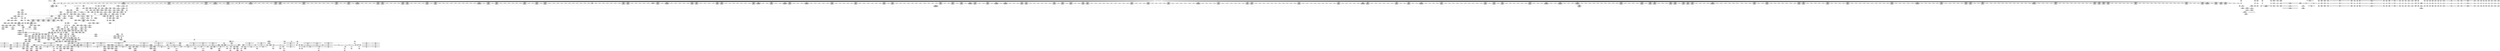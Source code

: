digraph {
	CE0x4587c60 [shape=record,shape=Mrecord,label="{CE0x4587c60|inode_has_perm:_i_security|security/selinux/hooks.c,1615}"]
	CE0x45b25e0 [shape=record,shape=Mrecord,label="{CE0x45b25e0|cred_sid:_sid|security/selinux/hooks.c,197|*SummSink*}"]
	CE0x458ad60 [shape=record,shape=Mrecord,label="{CE0x458ad60|inode_has_perm:_retval.0}"]
	CE0x45664a0 [shape=record,shape=Mrecord,label="{CE0x45664a0|12:_i32,_56:_i8*,_:_CRE_189,190_}"]
	CE0x454e5b0 [shape=record,shape=Mrecord,label="{CE0x454e5b0|12:_i32,_56:_i8*,_:_CRE_148,149_}"]
	CE0x4571170 [shape=record,shape=Mrecord,label="{CE0x4571170|12:_i32,_56:_i8*,_:_CRE_496,500_|*MultipleSource*|Function::inode_has_perm&Arg::inode::|*LoadInst*|security/selinux/hooks.c,1627|security/selinux/hooks.c,1611}"]
	CE0x44f6ed0 [shape=record,shape=Mrecord,label="{CE0x44f6ed0|selinux_inode_getxattr:_tmp20|security/selinux/hooks.c,3041}"]
	CE0x4536cf0 [shape=record,shape=Mrecord,label="{CE0x4536cf0|104:_%struct.inode*,_:_CRE_232,240_|*MultipleSource*|Function::selinux_inode_getxattr&Arg::dentry::|Function::dentry_has_perm&Arg::dentry::|security/selinux/hooks.c,1627}"]
	CE0x457f090 [shape=record,shape=Mrecord,label="{CE0x457f090|12:_i32,_56:_i8*,_:_CRE_909,910_}"]
	CE0x4512eb0 [shape=record,shape=Mrecord,label="{CE0x4512eb0|12:_i32,_56:_i8*,_:_CRE_120,128_|*MultipleSource*|Function::inode_has_perm&Arg::inode::|*LoadInst*|security/selinux/hooks.c,1627|security/selinux/hooks.c,1611}"]
	CE0x4578850 [shape=record,shape=Mrecord,label="{CE0x4578850|12:_i32,_56:_i8*,_:_CRE_672,680_|*MultipleSource*|Function::inode_has_perm&Arg::inode::|*LoadInst*|security/selinux/hooks.c,1627|security/selinux/hooks.c,1611}"]
	CE0x45723c0 [shape=record,shape=Mrecord,label="{CE0x45723c0|12:_i32,_56:_i8*,_:_CRE_544,552_|*MultipleSource*|Function::inode_has_perm&Arg::inode::|*LoadInst*|security/selinux/hooks.c,1627|security/selinux/hooks.c,1611}"]
	CE0x451e310 [shape=record,shape=Mrecord,label="{CE0x451e310|dentry_has_perm:_tmp|*SummSink*}"]
	CE0x44e8cf0 [shape=record,shape=Mrecord,label="{CE0x44e8cf0|104:_%struct.inode*,_:_CRE_199,200_}"]
	CE0x44ed450 [shape=record,shape=Mrecord,label="{CE0x44ed450|i32_16|*Constant*|*SummSource*}"]
	CE0x44e8b10 [shape=record,shape=Mrecord,label="{CE0x44e8b10|104:_%struct.inode*,_:_CRE_197,198_}"]
	CE0x456c370 [shape=record,shape=Mrecord,label="{CE0x456c370|12:_i32,_56:_i8*,_:_CRE_297,298_}"]
	CE0x4501860 [shape=record,shape=Mrecord,label="{CE0x4501860|i32_3041|*Constant*|*SummSource*}"]
	CE0x44e8ed0 [shape=record,shape=Mrecord,label="{CE0x44e8ed0|104:_%struct.inode*,_:_CRE_201,202_}"]
	CE0x44e9650 [shape=record,shape=Mrecord,label="{CE0x44e9650|104:_%struct.inode*,_:_CRE_209,210_}"]
	CE0x458a7e0 [shape=record,shape=Mrecord,label="{CE0x458a7e0|inode_has_perm:_tmp17|security/selinux/hooks.c,1617}"]
	CE0x4511fe0 [shape=record,shape=Mrecord,label="{CE0x4511fe0|cred_sid:_security|security/selinux/hooks.c,196|*SummSink*}"]
	CE0x458cf80 [shape=record,shape=Mrecord,label="{CE0x458cf80|__validate_creds:_if.then|*SummSink*}"]
	CE0x4548700 [shape=record,shape=Mrecord,label="{CE0x4548700|i64*_getelementptr_inbounds_(_8_x_i64_,_8_x_i64_*___llvm_gcov_ctr154,_i64_0,_i64_0)|*Constant*|*SummSource*}"]
	CE0x4594d50 [shape=record,shape=Mrecord,label="{CE0x4594d50|inode_has_perm:_tmp10|security/selinux/hooks.c,1611}"]
	CE0x45693f0 [shape=record,shape=Mrecord,label="{CE0x45693f0|12:_i32,_56:_i8*,_:_CRE_257,258_}"]
	CE0x44fe260 [shape=record,shape=Mrecord,label="{CE0x44fe260|i8_10|*Constant*}"]
	CE0x45125e0 [shape=record,shape=Mrecord,label="{CE0x45125e0|cred_sid:_tmp4|*LoadInst*|security/selinux/hooks.c,196|*SummSink*}"]
	CE0x456af40 [shape=record,shape=Mrecord,label="{CE0x456af40|12:_i32,_56:_i8*,_:_CRE_280,281_}"]
	CE0x457dd90 [shape=record,shape=Mrecord,label="{CE0x457dd90|12:_i32,_56:_i8*,_:_CRE_893,894_}"]
	CE0x4590350 [shape=record,shape=Mrecord,label="{CE0x4590350|i1_true|*Constant*}"]
	CE0x454e3d0 [shape=record,shape=Mrecord,label="{CE0x454e3d0|12:_i32,_56:_i8*,_:_CRE_146,147_}"]
	CE0x4511ab0 [shape=record,shape=Mrecord,label="{CE0x4511ab0|i32_22|*Constant*}"]
	CE0x4580be0 [shape=record,shape=Mrecord,label="{CE0x4580be0|12:_i32,_56:_i8*,_:_CRE_932,933_}"]
	CE0x457d7a0 [shape=record,shape=Mrecord,label="{CE0x457d7a0|12:_i32,_56:_i8*,_:_CRE_888,889_}"]
	CE0x4572c70 [shape=record,shape=Mrecord,label="{CE0x4572c70|12:_i32,_56:_i8*,_:_CRE_555,556_}"]
	CE0x44edd00 [shape=record,shape=Mrecord,label="{CE0x44edd00|_ret_i32_%call,_!dbg_!27723|security/selinux/hooks.c,1632|*SummSource*}"]
	CE0x456c700 [shape=record,shape=Mrecord,label="{CE0x456c700|12:_i32,_56:_i8*,_:_CRE_300,301_}"]
	CE0x45698b0 [shape=record,shape=Mrecord,label="{CE0x45698b0|12:_i32,_56:_i8*,_:_CRE_261,262_}"]
	CE0x4539400 [shape=record,shape=Mrecord,label="{CE0x4539400|i64*_getelementptr_inbounds_(_2_x_i64_,_2_x_i64_*___llvm_gcov_ctr98,_i64_0,_i64_0)|*Constant*|*SummSink*}"]
	CE0x456bd80 [shape=record,shape=Mrecord,label="{CE0x456bd80|12:_i32,_56:_i8*,_:_CRE_292,293_}"]
	CE0x44fbea0 [shape=record,shape=Mrecord,label="{CE0x44fbea0|i64*_getelementptr_inbounds_(_11_x_i64_,_11_x_i64_*___llvm_gcov_ctr239,_i64_0,_i64_8)|*Constant*|*SummSink*}"]
	CE0x45b4080 [shape=record,shape=Mrecord,label="{CE0x45b4080|cred_sid:_bb|*SummSource*}"]
	CE0x457e4b0 [shape=record,shape=Mrecord,label="{CE0x457e4b0|12:_i32,_56:_i8*,_:_CRE_899,900_}"]
	CE0x4517210 [shape=record,shape=Mrecord,label="{CE0x4517210|104:_%struct.inode*,_:_CRE_160,161_}"]
	CE0x4575650 [shape=record,shape=Mrecord,label="{CE0x4575650|12:_i32,_56:_i8*,_:_CRE_591,592_}"]
	CE0x457c700 [shape=record,shape=Mrecord,label="{CE0x457c700|12:_i32,_56:_i8*,_:_CRE_874,875_}"]
	CE0x45011c0 [shape=record,shape=Mrecord,label="{CE0x45011c0|GLOBAL:_lockdep_rcu_suspicious|*Constant*|*SummSink*}"]
	CE0x44fc600 [shape=record,shape=Mrecord,label="{CE0x44fc600|i1_true|*Constant*}"]
	CE0x4547690 [shape=record,shape=Mrecord,label="{CE0x4547690|inode_has_perm:_tmp|*SummSource*}"]
	CE0x455b8f0 [shape=record,shape=Mrecord,label="{CE0x455b8f0|104:_%struct.inode*,_:_CRE_24,40_|*MultipleSource*|Function::selinux_inode_getxattr&Arg::dentry::|Function::dentry_has_perm&Arg::dentry::|security/selinux/hooks.c,1627}"]
	CE0x457dec0 [shape=record,shape=Mrecord,label="{CE0x457dec0|12:_i32,_56:_i8*,_:_CRE_894,895_}"]
	CE0x45362a0 [shape=record,shape=Mrecord,label="{CE0x45362a0|104:_%struct.inode*,_:_CRE_214,215_}"]
	CE0x4565b40 [shape=record,shape=Mrecord,label="{CE0x4565b40|12:_i32,_56:_i8*,_:_CRE_179,180_}"]
	CE0x45380a0 [shape=record,shape=Mrecord,label="{CE0x45380a0|104:_%struct.inode*,_:_CRE_307,308_}"]
	CE0x4536390 [shape=record,shape=Mrecord,label="{CE0x4536390|104:_%struct.inode*,_:_CRE_215,216_}"]
	CE0x4565a50 [shape=record,shape=Mrecord,label="{CE0x4565a50|12:_i32,_56:_i8*,_:_CRE_178,179_}"]
	CE0x45b3830 [shape=record,shape=Mrecord,label="{CE0x45b3830|__validate_creds:_tmp8|include/linux/cred.h,175|*SummSink*}"]
	CE0x44e7a30 [shape=record,shape=Mrecord,label="{CE0x44e7a30|104:_%struct.inode*,_:_CRE_179,180_}"]
	CE0x44fa630 [shape=record,shape=Mrecord,label="{CE0x44fa630|selinux_inode_getxattr:_tmp11|security/selinux/hooks.c,3041|*SummSink*}"]
	CE0x4566c20 [shape=record,shape=Mrecord,label="{CE0x4566c20|12:_i32,_56:_i8*,_:_CRE_197,198_}"]
	CE0x4515bd0 [shape=record,shape=Mrecord,label="{CE0x4515bd0|selinux_inode_getxattr:_cred4|security/selinux/hooks.c,3041|*SummSink*}"]
	CE0x45178a0 [shape=record,shape=Mrecord,label="{CE0x45178a0|104:_%struct.inode*,_:_CRE_167,168_}"]
	CE0x4576f40 [shape=record,shape=Mrecord,label="{CE0x4576f40|12:_i32,_56:_i8*,_:_CRE_612,613_}"]
	CE0x44f6490 [shape=record,shape=Mrecord,label="{CE0x44f6490|selinux_inode_getxattr:_do.end}"]
	CE0x4571040 [shape=record,shape=Mrecord,label="{CE0x4571040|12:_i32,_56:_i8*,_:_CRE_488,496_|*MultipleSource*|Function::inode_has_perm&Arg::inode::|*LoadInst*|security/selinux/hooks.c,1627|security/selinux/hooks.c,1611}"]
	CE0x455f300 [shape=record,shape=Mrecord,label="{CE0x455f300|cred_sid:_tmp6|security/selinux/hooks.c,197|*SummSink*}"]
	CE0x4548ec0 [shape=record,shape=Mrecord,label="{CE0x4548ec0|_ret_void,_!dbg_!27722|include/linux/cred.h,175|*SummSource*}"]
	CE0x4556df0 [shape=record,shape=Mrecord,label="{CE0x4556df0|__validate_creds:_file|Function::__validate_creds&Arg::file::|*SummSource*}"]
	CE0x456a5c0 [shape=record,shape=Mrecord,label="{CE0x456a5c0|12:_i32,_56:_i8*,_:_CRE_272,273_}"]
	CE0x45443b0 [shape=record,shape=Mrecord,label="{CE0x45443b0|__validate_creds:_bb|*SummSink*}"]
	CE0x4516c70 [shape=record,shape=Mrecord,label="{CE0x4516c70|104:_%struct.inode*,_:_CRE_154,155_}"]
	CE0x45900f0 [shape=record,shape=Mrecord,label="{CE0x45900f0|inode_has_perm:_and|security/selinux/hooks.c,1611|*SummSink*}"]
	CE0x4553870 [shape=record,shape=Mrecord,label="{CE0x4553870|_call_void___validate_creds(%struct.cred*_%cred,_i8*_getelementptr_inbounds_(_25_x_i8_,_25_x_i8_*_.str3,_i32_0,_i32_0),_i32_1609)_#10,_!dbg_!27719|security/selinux/hooks.c,1609|*SummSource*}"]
	CE0x454c5b0 [shape=record,shape=Mrecord,label="{CE0x454c5b0|inode_has_perm:_tmp1|*SummSink*}"]
	CE0x4592fb0 [shape=record,shape=Mrecord,label="{CE0x4592fb0|inode_has_perm:_tmp7|security/selinux/hooks.c,1611}"]
	CE0x45653f0 [shape=record,shape=Mrecord,label="{CE0x45653f0|12:_i32,_56:_i8*,_:_CRE_176,177_}"]
	CE0x4574e00 [shape=record,shape=Mrecord,label="{CE0x4574e00|12:_i32,_56:_i8*,_:_CRE_584,585_}"]
	CE0x457cbc0 [shape=record,shape=Mrecord,label="{CE0x457cbc0|12:_i32,_56:_i8*,_:_CRE_878,879_}"]
	CE0x44fe750 [shape=record,shape=Mrecord,label="{CE0x44fe750|dentry_has_perm:_u|security/selinux/hooks.c,1631}"]
	CE0x44e9290 [shape=record,shape=Mrecord,label="{CE0x44e9290|104:_%struct.inode*,_:_CRE_205,206_}"]
	CE0x450d450 [shape=record,shape=Mrecord,label="{CE0x450d450|selinux_inode_getxattr:_tmp4|security/selinux/hooks.c,3041|*SummSink*}"]
	CE0x45166d0 [shape=record,shape=Mrecord,label="{CE0x45166d0|104:_%struct.inode*,_:_CRE_148,149_}"]
	CE0x4536930 [shape=record,shape=Mrecord,label="{CE0x4536930|104:_%struct.inode*,_:_CRE_221,222_}"]
	CE0x458b5c0 [shape=record,shape=Mrecord,label="{CE0x458b5c0|i64*_getelementptr_inbounds_(_8_x_i64_,_8_x_i64_*___llvm_gcov_ctr154,_i64_0,_i64_7)|*Constant*|*SummSink*}"]
	CE0x45872f0 [shape=record,shape=Mrecord,label="{CE0x45872f0|_ret_i32_%tmp6,_!dbg_!27716|security/selinux/hooks.c,197}"]
	CE0x4591f60 [shape=record,shape=Mrecord,label="{CE0x4591f60|GLOBAL:_llvm.expect.i64|*Constant*|*SummSink*}"]
	CE0x455d120 [shape=record,shape=Mrecord,label="{CE0x455d120|i32_4|*Constant*|*SummSink*}"]
	CE0x454d750 [shape=record,shape=Mrecord,label="{CE0x454d750|i64*_getelementptr_inbounds_(_2_x_i64_,_2_x_i64_*___llvm_gcov_ctr98,_i64_0,_i64_0)|*Constant*|*SummSource*}"]
	CE0x44fef20 [shape=record,shape=Mrecord,label="{CE0x44fef20|GLOBAL:_inode_has_perm|*Constant*}"]
	CE0x456f520 [shape=record,shape=Mrecord,label="{CE0x456f520|12:_i32,_56:_i8*,_:_CRE_448,456_|*MultipleSource*|Function::inode_has_perm&Arg::inode::|*LoadInst*|security/selinux/hooks.c,1627|security/selinux/hooks.c,1611}"]
	CE0x44eaa70 [shape=record,shape=Mrecord,label="{CE0x44eaa70|selinux_inode_getxattr:_tmp}"]
	"CONST[source:0(mediator),value:2(dynamic)][purpose:{object}]"
	CE0x45b3c20 [shape=record,shape=Mrecord,label="{CE0x45b3c20|__validate_creds:_tmp9|include/linux/cred.h,175}"]
	CE0x458c800 [shape=record,shape=Mrecord,label="{CE0x458c800|inode_has_perm:_tmp20|security/selinux/hooks.c,1618}"]
	CE0x4516f40 [shape=record,shape=Mrecord,label="{CE0x4516f40|104:_%struct.inode*,_:_CRE_157,158_}"]
	CE0x44f5e80 [shape=record,shape=Mrecord,label="{CE0x44f5e80|selinux_inode_getxattr:_tmp2|*SummSink*}"]
	CE0x45b3640 [shape=record,shape=Mrecord,label="{CE0x45b3640|__validate_creds:_tmp8|include/linux/cred.h,175|*SummSource*}"]
	CE0x45561c0 [shape=record,shape=Mrecord,label="{CE0x45561c0|GLOBAL:_creds_are_invalid|*Constant*|*SummSource*}"]
	CE0x45916e0 [shape=record,shape=Mrecord,label="{CE0x45916e0|inode_has_perm:_lnot.ext|security/selinux/hooks.c,1611|*SummSource*}"]
	CE0x454fc60 [shape=record,shape=Mrecord,label="{CE0x454fc60|i64*_getelementptr_inbounds_(_2_x_i64_,_2_x_i64_*___llvm_gcov_ctr153,_i64_0,_i64_0)|*Constant*|*SummSource*}"]
	CE0x45378e0 [shape=record,shape=Mrecord,label="{CE0x45378e0|104:_%struct.inode*,_:_CRE_296,304_|*MultipleSource*|Function::selinux_inode_getxattr&Arg::dentry::|Function::dentry_has_perm&Arg::dentry::|security/selinux/hooks.c,1627}"]
	CE0x44f3eb0 [shape=record,shape=Mrecord,label="{CE0x44f3eb0|selinux_inode_getxattr:_bb}"]
	CE0x4552150 [shape=record,shape=Mrecord,label="{CE0x4552150|COLLAPSED:_GCMRE___llvm_gcov_ctr153_internal_global_2_x_i64_zeroinitializer:_elem_0:default:}"]
	CE0x45567a0 [shape=record,shape=Mrecord,label="{CE0x45567a0|cred_sid:_tmp1}"]
	CE0x44ecaf0 [shape=record,shape=Mrecord,label="{CE0x44ecaf0|selinux_inode_getxattr:_dentry|Function::selinux_inode_getxattr&Arg::dentry::|*SummSource*}"]
	CE0x4510020 [shape=record,shape=Mrecord,label="{CE0x4510020|i64_3|*Constant*}"]
	CE0x455ca30 [shape=record,shape=Mrecord,label="{CE0x455ca30|104:_%struct.inode*,_:_CRE_89,90_}"]
	CE0x4587e40 [shape=record,shape=Mrecord,label="{CE0x4587e40|inode_has_perm:_i_security|security/selinux/hooks.c,1615|*SummSink*}"]
	CE0x4590080 [shape=record,shape=Mrecord,label="{CE0x4590080|inode_has_perm:_and|security/selinux/hooks.c,1611|*SummSource*}"]
	CE0x45772d0 [shape=record,shape=Mrecord,label="{CE0x45772d0|12:_i32,_56:_i8*,_:_CRE_615,616_}"]
	CE0x451a2f0 [shape=record,shape=Mrecord,label="{CE0x451a2f0|i64*_getelementptr_inbounds_(_2_x_i64_,_2_x_i64_*___llvm_gcov_ctr131,_i64_0,_i64_1)|*Constant*|*SummSource*}"]
	CE0x4577d80 [shape=record,shape=Mrecord,label="{CE0x4577d80|12:_i32,_56:_i8*,_:_CRE_624,628_|*MultipleSource*|Function::inode_has_perm&Arg::inode::|*LoadInst*|security/selinux/hooks.c,1627|security/selinux/hooks.c,1611}"]
	CE0x44ef020 [shape=record,shape=Mrecord,label="{CE0x44ef020|dentry_has_perm:_tmp4|*LoadInst*|security/selinux/hooks.c,1627|*SummSink*}"]
	CE0x453ca00 [shape=record,shape=Mrecord,label="{CE0x453ca00|dentry_has_perm:_tmp3}"]
	CE0x4565950 [shape=record,shape=Mrecord,label="{CE0x4565950|GLOBAL:_llvm.expect.i64|*Constant*}"]
	CE0x453f860 [shape=record,shape=Mrecord,label="{CE0x453f860|inode_has_perm:_sclass|security/selinux/hooks.c,1617}"]
	CE0x44e8660 [shape=record,shape=Mrecord,label="{CE0x44e8660|104:_%struct.inode*,_:_CRE_192,193_}"]
	CE0x4594ff0 [shape=record,shape=Mrecord,label="{CE0x4594ff0|inode_has_perm:_tmp10|security/selinux/hooks.c,1611|*SummSink*}"]
	CE0x457eaa0 [shape=record,shape=Mrecord,label="{CE0x457eaa0|12:_i32,_56:_i8*,_:_CRE_904,905_}"]
	CE0x44f5810 [shape=record,shape=Mrecord,label="{CE0x44f5810|selinux_inode_getxattr:_tobool|security/selinux/hooks.c,3041|*SummSource*}"]
	CE0x454ea60 [shape=record,shape=Mrecord,label="{CE0x454ea60|12:_i32,_56:_i8*,_:_CRE_153,154_}"]
	CE0x4588400 [shape=record,shape=Mrecord,label="{CE0x4588400|inode_has_perm:_tmp15|*LoadInst*|security/selinux/hooks.c,1615|*SummSink*}"]
	CE0x456a230 [shape=record,shape=Mrecord,label="{CE0x456a230|12:_i32,_56:_i8*,_:_CRE_269,270_}"]
	CE0x4508f70 [shape=record,shape=Mrecord,label="{CE0x4508f70|104:_%struct.inode*,_:_CRE_0,4_|*MultipleSource*|Function::selinux_inode_getxattr&Arg::dentry::|Function::dentry_has_perm&Arg::dentry::|security/selinux/hooks.c,1627}"]
	CE0x45b20b0 [shape=record,shape=Mrecord,label="{CE0x45b20b0|cred_sid:_tmp5|security/selinux/hooks.c,196|*SummSource*}"]
	CE0x4567db0 [shape=record,shape=Mrecord,label="{CE0x4567db0|12:_i32,_56:_i8*,_:_CRE_240,241_}"]
	CE0x45405a0 [shape=record,shape=Mrecord,label="{CE0x45405a0|i32_(i32,_i32,_i16,_i32,_%struct.common_audit_data*)*_bitcast_(i32_(i32,_i32,_i16,_i32,_%struct.common_audit_data.495*)*_avc_has_perm_to_i32_(i32,_i32,_i16,_i32,_%struct.common_audit_data*)*)|*Constant*}"]
	CE0x45659c0 [shape=record,shape=Mrecord,label="{CE0x45659c0|__validate_creds:_lnot1|include/linux/cred.h,173}"]
	CE0x454bfe0 [shape=record,shape=Mrecord,label="{CE0x454bfe0|__validate_creds:_tmp1|*SummSink*}"]
	CE0x4543290 [shape=record,shape=Mrecord,label="{CE0x4543290|__validate_creds:_tmp7|include/linux/cred.h,174}"]
	CE0x4567580 [shape=record,shape=Mrecord,label="{CE0x4567580|12:_i32,_56:_i8*,_:_CRE_207,208_}"]
	CE0x4537eb0 [shape=record,shape=Mrecord,label="{CE0x4537eb0|104:_%struct.inode*,_:_CRE_306,307_}"]
	CE0x4576950 [shape=record,shape=Mrecord,label="{CE0x4576950|12:_i32,_56:_i8*,_:_CRE_607,608_}"]
	CE0x4515810 [shape=record,shape=Mrecord,label="{CE0x4515810|i32_78|*Constant*|*SummSource*}"]
	CE0x4518110 [shape=record,shape=Mrecord,label="{CE0x4518110|104:_%struct.inode*,_:_CRE_176,177_}"]
	CE0x45810a0 [shape=record,shape=Mrecord,label="{CE0x45810a0|12:_i32,_56:_i8*,_:_CRE_936,944_|*MultipleSource*|Function::inode_has_perm&Arg::inode::|*LoadInst*|security/selinux/hooks.c,1627|security/selinux/hooks.c,1611}"]
	CE0x456dfe0 [shape=record,shape=Mrecord,label="{CE0x456dfe0|12:_i32,_56:_i8*,_:_CRE_360,376_|*MultipleSource*|Function::inode_has_perm&Arg::inode::|*LoadInst*|security/selinux/hooks.c,1627|security/selinux/hooks.c,1611}"]
	CE0x456ce20 [shape=record,shape=Mrecord,label="{CE0x456ce20|12:_i32,_56:_i8*,_:_CRE_306,307_}"]
	CE0x44ebf00 [shape=record,shape=Mrecord,label="{CE0x44ebf00|GLOBAL:_dentry_has_perm|*Constant*|*SummSource*}"]
	CE0x45701e0 [shape=record,shape=Mrecord,label="{CE0x45701e0|12:_i32,_56:_i8*,_:_CRE_475,476_}"]
	CE0x4591010 [shape=record,shape=Mrecord,label="{CE0x4591010|inode_has_perm:_lnot1|security/selinux/hooks.c,1611|*SummSource*}"]
	CE0x456c4a0 [shape=record,shape=Mrecord,label="{CE0x456c4a0|12:_i32,_56:_i8*,_:_CRE_298,299_}"]
	CE0x44fbba0 [shape=record,shape=Mrecord,label="{CE0x44fbba0|selinux_inode_getxattr:_tmp13|security/selinux/hooks.c,3041|*SummSource*}"]
	CE0x4565300 [shape=record,shape=Mrecord,label="{CE0x4565300|12:_i32,_56:_i8*,_:_CRE_175,176_}"]
	CE0x45740f0 [shape=record,shape=Mrecord,label="{CE0x45740f0|12:_i32,_56:_i8*,_:_CRE_573,574_}"]
	CE0x453a6c0 [shape=record,shape=Mrecord,label="{CE0x453a6c0|inode_has_perm:_adp|Function::inode_has_perm&Arg::adp::}"]
	CE0x4506f80 [shape=record,shape=Mrecord,label="{CE0x4506f80|i64*_getelementptr_inbounds_(_5_x_i64_,_5_x_i64_*___llvm_gcov_ctr155,_i64_0,_i64_3)|*Constant*|*SummSink*}"]
	CE0x45012f0 [shape=record,shape=Mrecord,label="{CE0x45012f0|i8*_getelementptr_inbounds_(_25_x_i8_,_25_x_i8_*_.str3,_i32_0,_i32_0)|*Constant*}"]
	CE0x4591a70 [shape=record,shape=Mrecord,label="{CE0x4591a70|inode_has_perm:_conv|security/selinux/hooks.c,1611|*SummSink*}"]
	CE0x453f1c0 [shape=record,shape=Mrecord,label="{CE0x453f1c0|avc_has_perm:_tsid|Function::avc_has_perm&Arg::tsid::|*SummSource*}"]
	CE0x4508e90 [shape=record,shape=Mrecord,label="{CE0x4508e90|i32_5|*Constant*|*SummSource*}"]
	CE0x45714b0 [shape=record,shape=Mrecord,label="{CE0x45714b0|12:_i32,_56:_i8*,_:_CRE_504,508_|*MultipleSource*|Function::inode_has_perm&Arg::inode::|*LoadInst*|security/selinux/hooks.c,1627|security/selinux/hooks.c,1611}"]
	CE0x4576bb0 [shape=record,shape=Mrecord,label="{CE0x4576bb0|12:_i32,_56:_i8*,_:_CRE_609,610_}"]
	CE0x4565ff0 [shape=record,shape=Mrecord,label="{CE0x4565ff0|12:_i32,_56:_i8*,_:_CRE_184,185_}"]
	CE0x44f5e10 [shape=record,shape=Mrecord,label="{CE0x44f5e10|selinux_inode_getxattr:_tmp2|*SummSource*}"]
	CE0x454cb40 [shape=record,shape=Mrecord,label="{CE0x454cb40|_ret_void,_!dbg_!27722|include/linux/cred.h,175|*SummSink*}"]
	CE0x44fe3c0 [shape=record,shape=Mrecord,label="{CE0x44fe3c0|i8_10|*Constant*|*SummSource*}"]
	CE0x4568430 [shape=record,shape=Mrecord,label="{CE0x4568430|12:_i32,_56:_i8*,_:_CRE_243,244_}"]
	CE0x44f6d50 [shape=record,shape=Mrecord,label="{CE0x44f6d50|selinux_inode_getxattr:_call3|security/selinux/hooks.c,3041|*SummSource*}"]
	CE0x457f550 [shape=record,shape=Mrecord,label="{CE0x457f550|12:_i32,_56:_i8*,_:_CRE_913,914_}"]
	CE0x4537ad0 [shape=record,shape=Mrecord,label="{CE0x4537ad0|104:_%struct.inode*,_:_CRE_304,305_}"]
	CE0x4516d60 [shape=record,shape=Mrecord,label="{CE0x4516d60|104:_%struct.inode*,_:_CRE_155,156_}"]
	CE0x44e90b0 [shape=record,shape=Mrecord,label="{CE0x44e90b0|104:_%struct.inode*,_:_CRE_203,204_}"]
	CE0x457a860 [shape=record,shape=Mrecord,label="{CE0x457a860|12:_i32,_56:_i8*,_:_CRE_800,804_|*MultipleSource*|Function::inode_has_perm&Arg::inode::|*LoadInst*|security/selinux/hooks.c,1627|security/selinux/hooks.c,1611}"]
	CE0x45160a0 [shape=record,shape=Mrecord,label="{CE0x45160a0|selinux_inode_getxattr:_tmp21|security/selinux/hooks.c,3041}"]
	CE0x44ea520 [shape=record,shape=Mrecord,label="{CE0x44ea520|__validate_creds:_file|Function::__validate_creds&Arg::file::|*SummSink*}"]
	CE0x45632f0 [shape=record,shape=Mrecord,label="{CE0x45632f0|inode_has_perm:_tmp14|security/selinux/hooks.c,1614|*SummSource*}"]
	CE0x458b9f0 [shape=record,shape=Mrecord,label="{CE0x458b9f0|inode_has_perm:_retval.0|*SummSink*}"]
	CE0x453e690 [shape=record,shape=Mrecord,label="{CE0x453e690|dentry_has_perm:_tmp2|*SummSource*}"]
	CE0x4552db0 [shape=record,shape=Mrecord,label="{CE0x4552db0|inode_has_perm:_tmp2|*SummSource*}"]
	CE0x453cf40 [shape=record,shape=Mrecord,label="{CE0x453cf40|_call_void_mcount()_#3|*SummSink*}"]
	CE0x4506810 [shape=record,shape=Mrecord,label="{CE0x4506810|__validate_creds:_tmp5|include/linux/cred.h,173|*SummSource*}"]
	CE0x45923b0 [shape=record,shape=Mrecord,label="{CE0x45923b0|inode_has_perm:_expval|security/selinux/hooks.c,1611|*SummSink*}"]
	CE0x454e2e0 [shape=record,shape=Mrecord,label="{CE0x454e2e0|12:_i32,_56:_i8*,_:_CRE_145,146_}"]
	CE0x45909c0 [shape=record,shape=Mrecord,label="{CE0x45909c0|inode_has_perm:_lnot|security/selinux/hooks.c,1611|*SummSource*}"]
	CE0x4590820 [shape=record,shape=Mrecord,label="{CE0x4590820|inode_has_perm:_lnot|security/selinux/hooks.c,1611|*SummSink*}"]
	CE0x456cf50 [shape=record,shape=Mrecord,label="{CE0x456cf50|12:_i32,_56:_i8*,_:_CRE_307,308_}"]
	CE0x44fc2c0 [shape=record,shape=Mrecord,label="{CE0x44fc2c0|selinux_inode_getxattr:_tmp14|security/selinux/hooks.c,3041|*SummSink*}"]
	CE0x45151e0 [shape=record,shape=Mrecord,label="{CE0x45151e0|_ret_%struct.task_struct*_%tmp4,_!dbg_!27714|./arch/x86/include/asm/current.h,14}"]
	CE0x45828d0 [shape=record,shape=Mrecord,label="{CE0x45828d0|12:_i32,_56:_i8*,_:_CRE_1000,1008_|*MultipleSource*|Function::inode_has_perm&Arg::inode::|*LoadInst*|security/selinux/hooks.c,1627|security/selinux/hooks.c,1611}"]
	CE0x456c240 [shape=record,shape=Mrecord,label="{CE0x456c240|12:_i32,_56:_i8*,_:_CRE_296,297_}"]
	CE0x45370b0 [shape=record,shape=Mrecord,label="{CE0x45370b0|104:_%struct.inode*,_:_CRE_256,264_|*MultipleSource*|Function::selinux_inode_getxattr&Arg::dentry::|Function::dentry_has_perm&Arg::dentry::|security/selinux/hooks.c,1627}"]
	CE0x453ff30 [shape=record,shape=Mrecord,label="{CE0x453ff30|avc_has_perm:_entry|*SummSource*}"]
	CE0x455c850 [shape=record,shape=Mrecord,label="{CE0x455c850|104:_%struct.inode*,_:_CRE_88,89_}"]
	CE0x457e5e0 [shape=record,shape=Mrecord,label="{CE0x457e5e0|12:_i32,_56:_i8*,_:_CRE_900,901_}"]
	CE0x45805f0 [shape=record,shape=Mrecord,label="{CE0x45805f0|12:_i32,_56:_i8*,_:_CRE_927,928_}"]
	CE0x45384c0 [shape=record,shape=Mrecord,label="{CE0x45384c0|104:_%struct.inode*,_:_CRE_91,92_}"]
	CE0x4540340 [shape=record,shape=Mrecord,label="{CE0x4540340|inode_has_perm:_call4|security/selinux/hooks.c,1617|*SummSink*}"]
	CE0x4579df0 [shape=record,shape=Mrecord,label="{CE0x4579df0|12:_i32,_56:_i8*,_:_CRE_752,756_|*MultipleSource*|Function::inode_has_perm&Arg::inode::|*LoadInst*|security/selinux/hooks.c,1627|security/selinux/hooks.c,1611}"]
	CE0x454d0c0 [shape=record,shape=Mrecord,label="{CE0x454d0c0|get_current:_tmp3}"]
	CE0x4579160 [shape=record,shape=Mrecord,label="{CE0x4579160|12:_i32,_56:_i8*,_:_CRE_696,704_|*MultipleSource*|Function::inode_has_perm&Arg::inode::|*LoadInst*|security/selinux/hooks.c,1627|security/selinux/hooks.c,1611}"]
	CE0x44eec60 [shape=record,shape=Mrecord,label="{CE0x44eec60|104:_%struct.inode*,_:_CRE_318,319_}"]
	CE0x44ec1a0 [shape=record,shape=Mrecord,label="{CE0x44ec1a0|i32_16|*Constant*}"]
	CE0x4563fc0 [shape=record,shape=Mrecord,label="{CE0x4563fc0|GLOBAL:_cred_sid|*Constant*|*SummSink*}"]
	CE0x457c5d0 [shape=record,shape=Mrecord,label="{CE0x457c5d0|12:_i32,_56:_i8*,_:_CRE_873,874_}"]
	CE0x457e710 [shape=record,shape=Mrecord,label="{CE0x457e710|12:_i32,_56:_i8*,_:_CRE_901,902_}"]
	CE0x4581950 [shape=record,shape=Mrecord,label="{CE0x4581950|12:_i32,_56:_i8*,_:_CRE_976,977_}"]
	CE0x44f7070 [shape=record,shape=Mrecord,label="{CE0x44f7070|selinux_inode_getxattr:_tmp20|security/selinux/hooks.c,3041|*SummSource*}"]
	CE0x4578cc0 [shape=record,shape=Mrecord,label="{CE0x4578cc0|12:_i32,_56:_i8*,_:_CRE_684,688_|*MultipleSource*|Function::inode_has_perm&Arg::inode::|*LoadInst*|security/selinux/hooks.c,1627|security/selinux/hooks.c,1611}"]
	CE0x44effd0 [shape=record,shape=Mrecord,label="{CE0x44effd0|__validate_creds:_tmp4|include/linux/cred.h,173|*SummSink*}"]
	CE0x4514890 [shape=record,shape=Mrecord,label="{CE0x4514890|12:_i32,_56:_i8*,_:_CRE_72,76_|*MultipleSource*|Function::inode_has_perm&Arg::inode::|*LoadInst*|security/selinux/hooks.c,1627|security/selinux/hooks.c,1611}"]
	CE0x454aed0 [shape=record,shape=Mrecord,label="{CE0x454aed0|GLOBAL:_creds_are_invalid|*Constant*|*SummSink*}"]
	CE0x45094d0 [shape=record,shape=Mrecord,label="{CE0x45094d0|i8_1|*Constant*|*SummSink*}"]
	CE0x451ab60 [shape=record,shape=Mrecord,label="{CE0x451ab60|GLOBAL:_creds_are_invalid|*Constant*}"]
	CE0x454f0f0 [shape=record,shape=Mrecord,label="{CE0x454f0f0|12:_i32,_56:_i8*,_:_CRE_160,161_}"]
	CE0x458e1a0 [shape=record,shape=Mrecord,label="{CE0x458e1a0|__validate_creds:_tmp|*SummSource*}"]
	CE0x4576360 [shape=record,shape=Mrecord,label="{CE0x4576360|12:_i32,_56:_i8*,_:_CRE_602,603_}"]
	CE0x44fcd40 [shape=record,shape=Mrecord,label="{CE0x44fcd40|__validate_creds:_cred|Function::__validate_creds&Arg::cred::|*SummSink*}"]
	CE0x4570a50 [shape=record,shape=Mrecord,label="{CE0x4570a50|12:_i32,_56:_i8*,_:_CRE_483,484_}"]
	CE0x4581b40 [shape=record,shape=Mrecord,label="{CE0x4581b40|12:_i32,_56:_i8*,_:_CRE_977,978_}"]
	CE0x45636d0 [shape=record,shape=Mrecord,label="{CE0x45636d0|inode_has_perm:_call|security/selinux/hooks.c,1614}"]
	CE0x458cc70 [shape=record,shape=Mrecord,label="{CE0x458cc70|i64*_getelementptr_inbounds_(_5_x_i64_,_5_x_i64_*___llvm_gcov_ctr155,_i64_0,_i64_0)|*Constant*|*SummSink*}"]
	CE0x45099c0 [shape=record,shape=Mrecord,label="{CE0x45099c0|_call_void_lockdep_rcu_suspicious(i8*_getelementptr_inbounds_(_25_x_i8_,_25_x_i8_*_.str3,_i32_0,_i32_0),_i32_3041,_i8*_getelementptr_inbounds_(_45_x_i8_,_45_x_i8_*_.str12,_i32_0,_i32_0))_#10,_!dbg_!27729|security/selinux/hooks.c,3041|*SummSink*}"]
	CE0x44fccd0 [shape=record,shape=Mrecord,label="{CE0x44fccd0|__validate_creds:_entry|*SummSink*}"]
	CE0x458af20 [shape=record,shape=Mrecord,label="{CE0x458af20|avc_has_perm:_auditdata|Function::avc_has_perm&Arg::auditdata::|*SummSource*}"]
	CE0x45799b0 [shape=record,shape=Mrecord,label="{CE0x45799b0|12:_i32,_56:_i8*,_:_CRE_736,740_|*MultipleSource*|Function::inode_has_perm&Arg::inode::|*LoadInst*|security/selinux/hooks.c,1627|security/selinux/hooks.c,1611}"]
	CE0x457c4a0 [shape=record,shape=Mrecord,label="{CE0x457c4a0|12:_i32,_56:_i8*,_:_CRE_872,873_}"]
	CE0x45019b0 [shape=record,shape=Mrecord,label="{CE0x45019b0|i64*_getelementptr_inbounds_(_11_x_i64_,_11_x_i64_*___llvm_gcov_ctr239,_i64_0,_i64_9)|*Constant*}"]
	CE0x4539560 [shape=record,shape=Mrecord,label="{CE0x4539560|inode_has_perm:_cred|Function::inode_has_perm&Arg::cred::}"]
	CE0x457a670 [shape=record,shape=Mrecord,label="{CE0x457a670|12:_i32,_56:_i8*,_:_CRE_792,800_|*MultipleSource*|Function::inode_has_perm&Arg::inode::|*LoadInst*|security/selinux/hooks.c,1627|security/selinux/hooks.c,1611}"]
	CE0x45753f0 [shape=record,shape=Mrecord,label="{CE0x45753f0|12:_i32,_56:_i8*,_:_CRE_589,590_}"]
	CE0x4573c30 [shape=record,shape=Mrecord,label="{CE0x4573c30|12:_i32,_56:_i8*,_:_CRE_569,570_}"]
	CE0x4510e70 [shape=record,shape=Mrecord,label="{CE0x4510e70|selinux_inode_getxattr:_tmp19|security/selinux/hooks.c,3041|*SummSource*}"]
	CE0x4565120 [shape=record,shape=Mrecord,label="{CE0x4565120|12:_i32,_56:_i8*,_:_CRE_173,174_}"]
	CE0x44ee5d0 [shape=record,shape=Mrecord,label="{CE0x44ee5d0|104:_%struct.inode*,_:_CRE_311,312_}"]
	CE0x454bd50 [shape=record,shape=Mrecord,label="{CE0x454bd50|inode_has_perm:_bb|*SummSource*}"]
	CE0x4504c80 [shape=record,shape=Mrecord,label="{CE0x4504c80|selinux_inode_getxattr:_tmp7|security/selinux/hooks.c,3041|*SummSource*}"]
	CE0x45439e0 [shape=record,shape=Mrecord,label="{CE0x45439e0|GLOBAL:___invalid_creds|*Constant*|*SummSink*}"]
	CE0x4563660 [shape=record,shape=Mrecord,label="{CE0x4563660|i32_10|*Constant*}"]
	CE0x45137e0 [shape=record,shape=Mrecord,label="{CE0x45137e0|12:_i32,_56:_i8*,_:_CRE_139,140_}"]
	CE0x4568810 [shape=record,shape=Mrecord,label="{CE0x4568810|12:_i32,_56:_i8*,_:_CRE_247,248_}"]
	CE0x458e780 [shape=record,shape=Mrecord,label="{CE0x458e780|avc_has_perm:_tclass|Function::avc_has_perm&Arg::tclass::|*SummSource*}"]
	CE0x458c1a0 [shape=record,shape=Mrecord,label="{CE0x458c1a0|inode_has_perm:_tmp19|security/selinux/hooks.c,1618|*SummSource*}"]
	CE0x44ed140 [shape=record,shape=Mrecord,label="{CE0x44ed140|dentry_has_perm:_av|Function::dentry_has_perm&Arg::av::}"]
	CE0x45028f0 [shape=record,shape=Mrecord,label="{CE0x45028f0|i8*_getelementptr_inbounds_(_45_x_i8_,_45_x_i8_*_.str12,_i32_0,_i32_0)|*Constant*|*SummSink*}"]
	CE0x45739d0 [shape=record,shape=Mrecord,label="{CE0x45739d0|12:_i32,_56:_i8*,_:_CRE_567,568_}"]
	CE0x451e670 [shape=record,shape=Mrecord,label="{CE0x451e670|__validate_creds:_lnot1|include/linux/cred.h,173|*SummSource*}"]
	CE0x4574ba0 [shape=record,shape=Mrecord,label="{CE0x4574ba0|12:_i32,_56:_i8*,_:_CRE_582,583_}"]
	CE0x457fed0 [shape=record,shape=Mrecord,label="{CE0x457fed0|12:_i32,_56:_i8*,_:_CRE_921,922_}"]
	CE0x4570290 [shape=record,shape=Mrecord,label="{CE0x4570290|12:_i32,_56:_i8*,_:_CRE_476,477_}"]
	CE0x45371e0 [shape=record,shape=Mrecord,label="{CE0x45371e0|104:_%struct.inode*,_:_CRE_264,272_|*MultipleSource*|Function::selinux_inode_getxattr&Arg::dentry::|Function::dentry_has_perm&Arg::dentry::|security/selinux/hooks.c,1627}"]
	CE0x455d530 [shape=record,shape=Mrecord,label="{CE0x455d530|cred_sid:_tmp|*SummSource*}"]
	CE0x44e4bf0 [shape=record,shape=Mrecord,label="{CE0x44e4bf0|selinux_inode_getxattr:_tobool1|security/selinux/hooks.c,3041}"]
	CE0x4591180 [shape=record,shape=Mrecord,label="{CE0x4591180|inode_has_perm:_lnot1|security/selinux/hooks.c,1611|*SummSink*}"]
	CE0x4517c60 [shape=record,shape=Mrecord,label="{CE0x4517c60|104:_%struct.inode*,_:_CRE_171,172_}"]
	CE0x45395d0 [shape=record,shape=Mrecord,label="{CE0x45395d0|inode_has_perm:_entry|*SummSink*}"]
	CE0x44f8160 [shape=record,shape=Mrecord,label="{CE0x44f8160|GLOBAL:___llvm_gcov_ctr239|Global_var:__llvm_gcov_ctr239}"]
	CE0x454d630 [shape=record,shape=Mrecord,label="{CE0x454d630|get_current:_tmp3|*SummSink*}"]
	CE0x457aec0 [shape=record,shape=Mrecord,label="{CE0x457aec0|12:_i32,_56:_i8*,_:_CRE_824,832_|*MultipleSource*|Function::inode_has_perm&Arg::inode::|*LoadInst*|security/selinux/hooks.c,1627|security/selinux/hooks.c,1611}"]
	CE0x451d7f0 [shape=record,shape=Mrecord,label="{CE0x451d7f0|_call_void_mcount()_#3}"]
	CE0x454e4c0 [shape=record,shape=Mrecord,label="{CE0x454e4c0|12:_i32,_56:_i8*,_:_CRE_147,148_}"]
	CE0x453f090 [shape=record,shape=Mrecord,label="{CE0x453f090|avc_has_perm:_tsid|Function::avc_has_perm&Arg::tsid::}"]
	CE0x44eb730 [shape=record,shape=Mrecord,label="{CE0x44eb730|selinux_inode_getxattr:_call5|security/selinux/hooks.c,3043|*SummSource*}"]
	CE0x44eb360 [shape=record,shape=Mrecord,label="{CE0x44eb360|selinux_inode_getxattr:_tmp21|security/selinux/hooks.c,3041|*SummSink*}"]
	CE0x456f300 [shape=record,shape=Mrecord,label="{CE0x456f300|12:_i32,_56:_i8*,_:_CRE_440,448_|*MultipleSource*|Function::inode_has_perm&Arg::inode::|*LoadInst*|security/selinux/hooks.c,1627|security/selinux/hooks.c,1611}"]
	CE0x44f8260 [shape=record,shape=Mrecord,label="{CE0x44f8260|GLOBAL:___llvm_gcov_ctr239|Global_var:__llvm_gcov_ctr239|*SummSink*}"]
	CE0x454f580 [shape=record,shape=Mrecord,label="{CE0x454f580|i64*_getelementptr_inbounds_(_2_x_i64_,_2_x_i64_*___llvm_gcov_ctr153,_i64_0,_i64_1)|*Constant*|*SummSink*}"]
	CE0x4508b00 [shape=record,shape=Mrecord,label="{CE0x4508b00|i32_5|*Constant*}"]
	CE0x4566770 [shape=record,shape=Mrecord,label="{CE0x4566770|12:_i32,_56:_i8*,_:_CRE_192,193_}"]
	CE0x451d630 [shape=record,shape=Mrecord,label="{CE0x451d630|__validate_creds:_if.end|*SummSource*}"]
	CE0x4536480 [shape=record,shape=Mrecord,label="{CE0x4536480|104:_%struct.inode*,_:_CRE_216,217_}"]
	CE0x44f5af0 [shape=record,shape=Mrecord,label="{CE0x44f5af0|selinux_inode_getxattr:_if.end}"]
	CE0x454ee20 [shape=record,shape=Mrecord,label="{CE0x454ee20|12:_i32,_56:_i8*,_:_CRE_157,158_}"]
	CE0x4518620 [shape=record,shape=Mrecord,label="{CE0x4518620|selinux_inode_getxattr:_tmp3|*SummSink*}"]
	CE0x457f680 [shape=record,shape=Mrecord,label="{CE0x457f680|12:_i32,_56:_i8*,_:_CRE_914,915_}"]
	CE0x4565e10 [shape=record,shape=Mrecord,label="{CE0x4565e10|12:_i32,_56:_i8*,_:_CRE_182,183_}"]
	CE0x451abd0 [shape=record,shape=Mrecord,label="{CE0x451abd0|i64_1|*Constant*}"]
	CE0x44f41c0 [shape=record,shape=Mrecord,label="{CE0x44f41c0|i64*_getelementptr_inbounds_(_11_x_i64_,_11_x_i64_*___llvm_gcov_ctr239,_i64_0,_i64_1)|*Constant*|*SummSink*}"]
	CE0x458a9e0 [shape=record,shape=Mrecord,label="{CE0x458a9e0|inode_has_perm:_tmp17|security/selinux/hooks.c,1617|*SummSource*}"]
	CE0x45b0e50 [shape=record,shape=Mrecord,label="{CE0x45b0e50|i64*_getelementptr_inbounds_(_5_x_i64_,_5_x_i64_*___llvm_gcov_ctr155,_i64_0,_i64_4)|*Constant*|*SummSink*}"]
	CE0x45061c0 [shape=record,shape=Mrecord,label="{CE0x45061c0|selinux_inode_getxattr:_tmp16|security/selinux/hooks.c,3041}"]
	CE0x4580720 [shape=record,shape=Mrecord,label="{CE0x4580720|12:_i32,_56:_i8*,_:_CRE_928,929_}"]
	CE0x456d670 [shape=record,shape=Mrecord,label="{CE0x456d670|12:_i32,_56:_i8*,_:_CRE_320,328_|*MultipleSource*|Function::inode_has_perm&Arg::inode::|*LoadInst*|security/selinux/hooks.c,1627|security/selinux/hooks.c,1611}"]
	CE0x458e650 [shape=record,shape=Mrecord,label="{CE0x458e650|avc_has_perm:_tclass|Function::avc_has_perm&Arg::tclass::}"]
	CE0x451bd80 [shape=record,shape=Mrecord,label="{CE0x451bd80|cred_sid:_tmp2}"]
	CE0x456b8c0 [shape=record,shape=Mrecord,label="{CE0x456b8c0|12:_i32,_56:_i8*,_:_CRE_288,289_}"]
	CE0x44ebd40 [shape=record,shape=Mrecord,label="{CE0x44ebd40|GLOBAL:_dentry_has_perm|*Constant*|*SummSink*}"]
	CE0x44ed750 [shape=record,shape=Mrecord,label="{CE0x44ed750|i64*_getelementptr_inbounds_(_2_x_i64_,_2_x_i64_*___llvm_gcov_ctr98,_i64_0,_i64_0)|*Constant*}"]
	CE0x458de30 [shape=record,shape=Mrecord,label="{CE0x458de30|i64*_getelementptr_inbounds_(_5_x_i64_,_5_x_i64_*___llvm_gcov_ctr155,_i64_0,_i64_0)|*Constant*}"]
	CE0x457ccf0 [shape=record,shape=Mrecord,label="{CE0x457ccf0|12:_i32,_56:_i8*,_:_CRE_879,880_}"]
	CE0x4577eb0 [shape=record,shape=Mrecord,label="{CE0x4577eb0|12:_i32,_56:_i8*,_:_CRE_632,640_|*MultipleSource*|Function::inode_has_perm&Arg::inode::|*LoadInst*|security/selinux/hooks.c,1627|security/selinux/hooks.c,1611}"]
	CE0x450d340 [shape=record,shape=Mrecord,label="{CE0x450d340|selinux_inode_getxattr:_tmp4|security/selinux/hooks.c,3041|*SummSource*}"]
	CE0x4573180 [shape=record,shape=Mrecord,label="{CE0x4573180|12:_i32,_56:_i8*,_:_CRE_560,561_}"]
	CE0x45826c0 [shape=record,shape=Mrecord,label="{CE0x45826c0|12:_i32,_56:_i8*,_:_CRE_992,1000_|*MultipleSource*|Function::inode_has_perm&Arg::inode::|*LoadInst*|security/selinux/hooks.c,1627|security/selinux/hooks.c,1611}"]
	CE0x4538110 [shape=record,shape=Mrecord,label="{CE0x4538110|104:_%struct.inode*,_:_CRE_308,309_}"]
	CE0x44fe7c0 [shape=record,shape=Mrecord,label="{CE0x44fe7c0|dentry_has_perm:_u|security/selinux/hooks.c,1631|*SummSource*}"]
	CE0x455aec0 [shape=record,shape=Mrecord,label="{CE0x455aec0|__validate_creds:_tmp2|include/linux/cred.h,173}"]
	CE0x45173f0 [shape=record,shape=Mrecord,label="{CE0x45173f0|104:_%struct.inode*,_:_CRE_162,163_}"]
	CE0x4587900 [shape=record,shape=Mrecord,label="{CE0x4587900|i32_10|*Constant*|*SummSink*}"]
	CE0x458c130 [shape=record,shape=Mrecord,label="{CE0x458c130|inode_has_perm:_tmp19|security/selinux/hooks.c,1618}"]
	CE0x454fb60 [shape=record,shape=Mrecord,label="{CE0x454fb60|i64*_getelementptr_inbounds_(_2_x_i64_,_2_x_i64_*___llvm_gcov_ctr153,_i64_0,_i64_0)|*Constant*}"]
	CE0x456abb0 [shape=record,shape=Mrecord,label="{CE0x456abb0|12:_i32,_56:_i8*,_:_CRE_277,278_}"]
	CE0x45644c0 [shape=record,shape=Mrecord,label="{CE0x45644c0|cred_sid:_cred|Function::cred_sid&Arg::cred::|*SummSource*}"]
	CE0x45aac40 [shape=record,shape=Mrecord,label="{CE0x45aac40|i32_3|*Constant*|*SummSink*}"]
	CE0x4595a50 [shape=record,shape=Mrecord,label="{CE0x4595a50|inode_has_perm:_tmp11|security/selinux/hooks.c,1612|*SummSink*}"]
	CE0x44fef90 [shape=record,shape=Mrecord,label="{CE0x44fef90|dentry_has_perm:_call|security/selinux/hooks.c,1632|*SummSource*}"]
	CE0x45904d0 [shape=record,shape=Mrecord,label="{CE0x45904d0|inode_has_perm:_tobool|security/selinux/hooks.c,1611}"]
	CE0x453a980 [shape=record,shape=Mrecord,label="{CE0x453a980|inode_has_perm:_adp|Function::inode_has_perm&Arg::adp::|*SummSink*}"]
	CE0x4577530 [shape=record,shape=Mrecord,label="{CE0x4577530|12:_i32,_56:_i8*,_:_CRE_617,618_}"]
	CE0x457ef60 [shape=record,shape=Mrecord,label="{CE0x457ef60|12:_i32,_56:_i8*,_:_CRE_908,909_}"]
	CE0x44e6370 [shape=record,shape=Mrecord,label="{CE0x44e6370|selinux_inode_getxattr:_if.then|*SummSink*}"]
	CE0x45765c0 [shape=record,shape=Mrecord,label="{CE0x45765c0|12:_i32,_56:_i8*,_:_CRE_604,605_}"]
	CE0x4510740 [shape=record,shape=Mrecord,label="{CE0x4510740|i64*_getelementptr_inbounds_(_11_x_i64_,_11_x_i64_*___llvm_gcov_ctr239,_i64_0,_i64_9)|*Constant*|*SummSink*}"]
	CE0x4553670 [shape=record,shape=Mrecord,label="{CE0x4553670|GLOBAL:___validate_creds|*Constant*}"]
	CE0x456b9f0 [shape=record,shape=Mrecord,label="{CE0x456b9f0|12:_i32,_56:_i8*,_:_CRE_289,290_}"]
	CE0x457ee30 [shape=record,shape=Mrecord,label="{CE0x457ee30|12:_i32,_56:_i8*,_:_CRE_907,908_}"]
	CE0x4546d20 [shape=record,shape=Mrecord,label="{CE0x4546d20|i32_1609|*Constant*|*SummSource*}"]
	CE0x456b530 [shape=record,shape=Mrecord,label="{CE0x456b530|12:_i32,_56:_i8*,_:_CRE_285,286_}"]
	CE0x4553d00 [shape=record,shape=Mrecord,label="{CE0x4553d00|cred_sid:_tmp3}"]
	CE0x4569c40 [shape=record,shape=Mrecord,label="{CE0x4569c40|12:_i32,_56:_i8*,_:_CRE_264,265_}"]
	CE0x457e970 [shape=record,shape=Mrecord,label="{CE0x457e970|12:_i32,_56:_i8*,_:_CRE_903,904_}"]
	CE0x4538960 [shape=record,shape=Mrecord,label="{CE0x4538960|104:_%struct.inode*,_:_CRE_104,112_|*MultipleSource*|Function::selinux_inode_getxattr&Arg::dentry::|Function::dentry_has_perm&Arg::dentry::|security/selinux/hooks.c,1627}"]
	CE0x456beb0 [shape=record,shape=Mrecord,label="{CE0x456beb0|12:_i32,_56:_i8*,_:_CRE_293,294_}"]
	CE0x44ed5a0 [shape=record,shape=Mrecord,label="{CE0x44ed5a0|i32_16|*Constant*|*SummSink*}"]
	CE0x458bd80 [shape=record,shape=Mrecord,label="{CE0x458bd80|i64*_getelementptr_inbounds_(_8_x_i64_,_8_x_i64_*___llvm_gcov_ctr154,_i64_0,_i64_7)|*Constant*|*SummSource*}"]
	CE0x4564b80 [shape=record,shape=Mrecord,label="{CE0x4564b80|12:_i32,_56:_i8*,_:_CRE_167,168_}"]
	CE0x457fda0 [shape=record,shape=Mrecord,label="{CE0x457fda0|12:_i32,_56:_i8*,_:_CRE_920,921_}"]
	CE0x44f1870 [shape=record,shape=Mrecord,label="{CE0x44f1870|i64*_getelementptr_inbounds_(_2_x_i64_,_2_x_i64_*___llvm_gcov_ctr153,_i64_0,_i64_1)|*Constant*}"]
	CE0x457d8d0 [shape=record,shape=Mrecord,label="{CE0x457d8d0|12:_i32,_56:_i8*,_:_CRE_889,890_}"]
	CE0x453a810 [shape=record,shape=Mrecord,label="{CE0x453a810|inode_has_perm:_adp|Function::inode_has_perm&Arg::adp::|*SummSource*}"]
	CE0x4514e00 [shape=record,shape=Mrecord,label="{CE0x4514e00|get_current:_entry|*SummSource*}"]
	CE0x45521c0 [shape=record,shape=Mrecord,label="{CE0x45521c0|dentry_has_perm:_tmp|*SummSource*}"]
	CE0x4593320 [shape=record,shape=Mrecord,label="{CE0x4593320|inode_has_perm:_tmp7|security/selinux/hooks.c,1611|*SummSink*}"]
	CE0x4567490 [shape=record,shape=Mrecord,label="{CE0x4567490|12:_i32,_56:_i8*,_:_CRE_206,207_}"]
	CE0x45168b0 [shape=record,shape=Mrecord,label="{CE0x45168b0|104:_%struct.inode*,_:_CRE_150,151_}"]
	CE0x4580390 [shape=record,shape=Mrecord,label="{CE0x4580390|12:_i32,_56:_i8*,_:_CRE_925,926_}"]
	CE0x4581300 [shape=record,shape=Mrecord,label="{CE0x4581300|12:_i32,_56:_i8*,_:_CRE_952,960_|*MultipleSource*|Function::inode_has_perm&Arg::inode::|*LoadInst*|security/selinux/hooks.c,1627|security/selinux/hooks.c,1611}"]
	CE0x4507360 [shape=record,shape=Mrecord,label="{CE0x4507360|__validate_creds:_tmp6|include/linux/cred.h,174}"]
	CE0x45b3a30 [shape=record,shape=Mrecord,label="{CE0x45b3a30|__validate_creds:_tmp9|include/linux/cred.h,175|*SummSink*}"]
	CE0x456f960 [shape=record,shape=Mrecord,label="{CE0x456f960|12:_i32,_56:_i8*,_:_CRE_464,472_|*MultipleSource*|Function::inode_has_perm&Arg::inode::|*LoadInst*|security/selinux/hooks.c,1627|security/selinux/hooks.c,1611}"]
	CE0x456aa80 [shape=record,shape=Mrecord,label="{CE0x456aa80|12:_i32,_56:_i8*,_:_CRE_276,277_}"]
	CE0x457c830 [shape=record,shape=Mrecord,label="{CE0x457c830|12:_i32,_56:_i8*,_:_CRE_875,876_}"]
	CE0x45804c0 [shape=record,shape=Mrecord,label="{CE0x45804c0|12:_i32,_56:_i8*,_:_CRE_926,927_}"]
	CE0x44f6bc0 [shape=record,shape=Mrecord,label="{CE0x44f6bc0|i64*_getelementptr_inbounds_(_11_x_i64_,_11_x_i64_*___llvm_gcov_ctr239,_i64_0,_i64_10)|*Constant*|*SummSource*}"]
	CE0x4539de0 [shape=record,shape=Mrecord,label="{CE0x4539de0|inode_has_perm:_inode|Function::inode_has_perm&Arg::inode::|*SummSource*}"]
	CE0x4547620 [shape=record,shape=Mrecord,label="{CE0x4547620|COLLAPSED:_GCMRE___llvm_gcov_ctr154_internal_global_8_x_i64_zeroinitializer:_elem_0:default:}"]
	CE0x455b060 [shape=record,shape=Mrecord,label="{CE0x455b060|__validate_creds:_tmp2|include/linux/cred.h,173|*SummSink*}"]
	CE0x4516b80 [shape=record,shape=Mrecord,label="{CE0x4516b80|104:_%struct.inode*,_:_CRE_153,154_}"]
	CE0x44fec30 [shape=record,shape=Mrecord,label="{CE0x44fec30|dentry_has_perm:_call|security/selinux/hooks.c,1632}"]
	CE0x44e8750 [shape=record,shape=Mrecord,label="{CE0x44e8750|104:_%struct.inode*,_:_CRE_193,194_}"]
	CE0x45144d0 [shape=record,shape=Mrecord,label="{CE0x45144d0|12:_i32,_56:_i8*,_:_CRE_56,64_|*MultipleSource*|Function::inode_has_perm&Arg::inode::|*LoadInst*|security/selinux/hooks.c,1627|security/selinux/hooks.c,1611}"]
	CE0x4514ca0 [shape=record,shape=Mrecord,label="{CE0x4514ca0|get_current:_entry}"]
	CE0x4567bd0 [shape=record,shape=Mrecord,label="{CE0x4567bd0|12:_i32,_56:_i8*,_:_CRE_232,236_|*MultipleSource*|Function::inode_has_perm&Arg::inode::|*LoadInst*|security/selinux/hooks.c,1627|security/selinux/hooks.c,1611}"]
	CE0x45360f0 [shape=record,shape=Mrecord,label="{CE0x45360f0|104:_%struct.inode*,_:_CRE_212,213_}"]
	CE0x455b960 [shape=record,shape=Mrecord,label="{CE0x455b960|104:_%struct.inode*,_:_CRE_8,12_|*MultipleSource*|Function::selinux_inode_getxattr&Arg::dentry::|Function::dentry_has_perm&Arg::dentry::|security/selinux/hooks.c,1627}"]
	CE0x45645e0 [shape=record,shape=Mrecord,label="{CE0x45645e0|12:_i32,_56:_i8*,_:_CRE_161,162_}"]
	CE0x4536b10 [shape=record,shape=Mrecord,label="{CE0x4536b10|104:_%struct.inode*,_:_CRE_223,224_}"]
	CE0x45385a0 [shape=record,shape=Mrecord,label="{CE0x45385a0|104:_%struct.inode*,_:_CRE_93,94_}"]
	CE0x4536570 [shape=record,shape=Mrecord,label="{CE0x4536570|104:_%struct.inode*,_:_CRE_217,218_}"]
	CE0x4563800 [shape=record,shape=Mrecord,label="{CE0x4563800|inode_has_perm:_call|security/selinux/hooks.c,1614|*SummSource*}"]
	CE0x458b0a0 [shape=record,shape=Mrecord,label="{CE0x458b0a0|avc_has_perm:_auditdata|Function::avc_has_perm&Arg::auditdata::|*SummSink*}"]
	CE0x4549020 [shape=record,shape=Mrecord,label="{CE0x4549020|i32_0|*Constant*}"]
	CE0x45b08a0 [shape=record,shape=Mrecord,label="{CE0x45b08a0|i64*_getelementptr_inbounds_(_5_x_i64_,_5_x_i64_*___llvm_gcov_ctr155,_i64_0,_i64_4)|*Constant*|*SummSource*}"]
	CE0x4587bf0 [shape=record,shape=Mrecord,label="{CE0x4587bf0|inode_has_perm:_sid3|security/selinux/hooks.c,1617|*SummSink*}"]
	CE0x450dc80 [shape=record,shape=Mrecord,label="{CE0x450dc80|selinux_inode_getxattr:_tmp9|security/selinux/hooks.c,3041|*SummSource*}"]
	CE0x44fbc10 [shape=record,shape=Mrecord,label="{CE0x44fbc10|selinux_inode_getxattr:_tmp13|security/selinux/hooks.c,3041|*SummSink*}"]
	CE0x45184e0 [shape=record,shape=Mrecord,label="{CE0x45184e0|selinux_inode_getxattr:_tmp3|*SummSource*}"]
	CE0x4556150 [shape=record,shape=Mrecord,label="{CE0x4556150|COLLAPSED:_CMRE:_elem_0:default:}"]
	CE0x456d1b0 [shape=record,shape=Mrecord,label="{CE0x456d1b0|12:_i32,_56:_i8*,_:_CRE_309,310_}"]
	CE0x4571700 [shape=record,shape=Mrecord,label="{CE0x4571700|12:_i32,_56:_i8*,_:_CRE_508,512_|*MultipleSource*|Function::inode_has_perm&Arg::inode::|*LoadInst*|security/selinux/hooks.c,1627|security/selinux/hooks.c,1611}"]
	CE0x4579760 [shape=record,shape=Mrecord,label="{CE0x4579760|12:_i32,_56:_i8*,_:_CRE_728,736_|*MultipleSource*|Function::inode_has_perm&Arg::inode::|*LoadInst*|security/selinux/hooks.c,1627|security/selinux/hooks.c,1611}"]
	CE0x450ff20 [shape=record,shape=Mrecord,label="{CE0x450ff20|i64_2|*Constant*|*SummSink*}"]
	CE0x45766f0 [shape=record,shape=Mrecord,label="{CE0x45766f0|12:_i32,_56:_i8*,_:_CRE_605,606_}"]
	CE0x4563180 [shape=record,shape=Mrecord,label="{CE0x4563180|inode_has_perm:_tmp14|security/selinux/hooks.c,1614}"]
	CE0x450cef0 [shape=record,shape=Mrecord,label="{CE0x450cef0|selinux_inode_getxattr:_tmp8|security/selinux/hooks.c,3041}"]
	CE0x45175d0 [shape=record,shape=Mrecord,label="{CE0x45175d0|104:_%struct.inode*,_:_CRE_164,165_}"]
	CE0x4590890 [shape=record,shape=Mrecord,label="{CE0x4590890|inode_has_perm:_lnot|security/selinux/hooks.c,1611}"]
	CE0x4544830 [shape=record,shape=Mrecord,label="{CE0x4544830|28:_i32,_32:_i16,_:_CRE_28,32_|*MultipleSource*|*LoadInst*|security/selinux/hooks.c,1615|security/selinux/hooks.c,1615|security/selinux/hooks.c,1617}"]
	CE0x44e8930 [shape=record,shape=Mrecord,label="{CE0x44e8930|104:_%struct.inode*,_:_CRE_195,196_}"]
	CE0x45686e0 [shape=record,shape=Mrecord,label="{CE0x45686e0|12:_i32,_56:_i8*,_:_CRE_246,247_}"]
	CE0x451d080 [shape=record,shape=Mrecord,label="{CE0x451d080|12:_i32,_56:_i8*,_:_CRE_32,40_|*MultipleSource*|Function::inode_has_perm&Arg::inode::|*LoadInst*|security/selinux/hooks.c,1627|security/selinux/hooks.c,1611}"]
	CE0x456e200 [shape=record,shape=Mrecord,label="{CE0x456e200|12:_i32,_56:_i8*,_:_CRE_376,384_|*MultipleSource*|Function::inode_has_perm&Arg::inode::|*LoadInst*|security/selinux/hooks.c,1627|security/selinux/hooks.c,1611}"]
	CE0x4562580 [shape=record,shape=Mrecord,label="{CE0x4562580|inode_has_perm:_tmp12|security/selinux/hooks.c,1612|*SummSource*}"]
	CE0x4575d70 [shape=record,shape=Mrecord,label="{CE0x4575d70|12:_i32,_56:_i8*,_:_CRE_597,598_}"]
	CE0x457c240 [shape=record,shape=Mrecord,label="{CE0x457c240|12:_i32,_56:_i8*,_:_CRE_870,871_}"]
	CE0x44fe520 [shape=record,shape=Mrecord,label="{CE0x44fe520|i8_10|*Constant*|*SummSink*}"]
	CE0x4556c70 [shape=record,shape=Mrecord,label="{CE0x4556c70|__validate_creds:_file|Function::__validate_creds&Arg::file::}"]
	CE0x44fcf40 [shape=record,shape=Mrecord,label="{CE0x44fcf40|i8*_getelementptr_inbounds_(_25_x_i8_,_25_x_i8_*_.str3,_i32_0,_i32_0)|*Constant*}"]
	CE0x4576a80 [shape=record,shape=Mrecord,label="{CE0x4576a80|12:_i32,_56:_i8*,_:_CRE_608,609_}"]
	CE0x44e4e10 [shape=record,shape=Mrecord,label="{CE0x44e4e10|selinux_inode_getxattr:_tobool1|security/selinux/hooks.c,3041|*SummSink*}"]
	CE0x4569fd0 [shape=record,shape=Mrecord,label="{CE0x4569fd0|12:_i32,_56:_i8*,_:_CRE_267,268_}"]
	CE0x45660e0 [shape=record,shape=Mrecord,label="{CE0x45660e0|12:_i32,_56:_i8*,_:_CRE_185,186_}"]
	CE0x453b700 [shape=record,shape=Mrecord,label="{CE0x453b700|i64*_getelementptr_inbounds_(_8_x_i64_,_8_x_i64_*___llvm_gcov_ctr154,_i64_0,_i64_2)|*Constant*|*SummSink*}"]
	CE0x45b35d0 [shape=record,shape=Mrecord,label="{CE0x45b35d0|__validate_creds:_tmp8|include/linux/cred.h,175}"]
	CE0x453c4e0 [shape=record,shape=Mrecord,label="{CE0x453c4e0|i64*_getelementptr_inbounds_(_2_x_i64_,_2_x_i64_*___llvm_gcov_ctr98,_i64_0,_i64_1)|*Constant*}"]
	CE0x45aa320 [shape=record,shape=Mrecord,label="{CE0x45aa320|inode_has_perm:_tmp16|security/selinux/hooks.c,1615}"]
	CE0x45889d0 [shape=record,shape=Mrecord,label="{CE0x45889d0|inode_has_perm:_sclass|security/selinux/hooks.c,1617|*SummSink*}"]
	CE0x454b130 [shape=record,shape=Mrecord,label="{CE0x454b130|i1_true|*Constant*}"]
	CE0x44efd30 [shape=record,shape=Mrecord,label="{CE0x44efd30|__validate_creds:_tmp4|include/linux/cred.h,173}"]
	CE0x44ede70 [shape=record,shape=Mrecord,label="{CE0x44ede70|_ret_i32_%call,_!dbg_!27723|security/selinux/hooks.c,1632|*SummSink*}"]
	CE0x453d220 [shape=record,shape=Mrecord,label="{CE0x453d220|_call_void_mcount()_#3|*SummSource*}"]
	CE0x44fa220 [shape=record,shape=Mrecord,label="{CE0x44fa220|dentry_has_perm:_bb|*SummSource*}"]
	CE0x44ee510 [shape=record,shape=Mrecord,label="{CE0x44ee510|104:_%struct.inode*,_:_CRE_310,311_}"]
	CE0x4519ec0 [shape=record,shape=Mrecord,label="{CE0x4519ec0|inode_has_perm:_tmp3|*SummSource*}"]
	CE0x44f6230 [shape=record,shape=Mrecord,label="{CE0x44f6230|selinux_inode_getxattr:_do.end|*SummSource*}"]
	CE0x4574810 [shape=record,shape=Mrecord,label="{CE0x4574810|12:_i32,_56:_i8*,_:_CRE_579,580_}"]
	CE0x45811d0 [shape=record,shape=Mrecord,label="{CE0x45811d0|12:_i32,_56:_i8*,_:_CRE_944,952_|*MultipleSource*|Function::inode_has_perm&Arg::inode::|*LoadInst*|security/selinux/hooks.c,1627|security/selinux/hooks.c,1611}"]
	CE0x44fcb40 [shape=record,shape=Mrecord,label="{CE0x44fcb40|selinux_inode_getxattr:_call|security/selinux/hooks.c,3041|*SummSource*}"]
	CE0x455c4c0 [shape=record,shape=Mrecord,label="{CE0x455c4c0|104:_%struct.inode*,_:_CRE_64,72_|*MultipleSource*|Function::selinux_inode_getxattr&Arg::dentry::|Function::dentry_has_perm&Arg::dentry::|security/selinux/hooks.c,1627}"]
	CE0x4546cb0 [shape=record,shape=Mrecord,label="{CE0x4546cb0|i32_4|*Constant*}"]
	CE0x4580980 [shape=record,shape=Mrecord,label="{CE0x4580980|12:_i32,_56:_i8*,_:_CRE_930,931_}"]
	CE0x455e160 [shape=record,shape=Mrecord,label="{CE0x455e160|i64*_getelementptr_inbounds_(_2_x_i64_,_2_x_i64_*___llvm_gcov_ctr131,_i64_0,_i64_0)|*Constant*|*SummSource*}"]
	CE0x44eea80 [shape=record,shape=Mrecord,label="{CE0x44eea80|104:_%struct.inode*,_:_CRE_316,317_}"]
	CE0x4508990 [shape=record,shape=Mrecord,label="{CE0x4508990|i8_1|*Constant*}"]
	CE0x456ecd0 [shape=record,shape=Mrecord,label="{CE0x456ecd0|12:_i32,_56:_i8*,_:_CRE_416,424_|*MultipleSource*|Function::inode_has_perm&Arg::inode::|*LoadInst*|security/selinux/hooks.c,1627|security/selinux/hooks.c,1611}"]
	CE0x44e9740 [shape=record,shape=Mrecord,label="{CE0x44e9740|104:_%struct.inode*,_:_CRE_210,211_}"]
	CE0x44e7d00 [shape=record,shape=Mrecord,label="{CE0x44e7d00|104:_%struct.inode*,_:_CRE_182,183_}"]
	CE0x44e4cc0 [shape=record,shape=Mrecord,label="{CE0x44e4cc0|selinux_inode_getxattr:_tobool1|security/selinux/hooks.c,3041|*SummSource*}"]
	CE0x451d970 [shape=record,shape=Mrecord,label="{CE0x451d970|_call_void_mcount()_#3|*SummSink*}"]
	CE0x453a4b0 [shape=record,shape=Mrecord,label="{CE0x453a4b0|inode_has_perm:_perms|Function::inode_has_perm&Arg::perms::|*SummSink*}"]
	CE0x4537310 [shape=record,shape=Mrecord,label="{CE0x4537310|104:_%struct.inode*,_:_CRE_272,280_|*MultipleSource*|Function::selinux_inode_getxattr&Arg::dentry::|Function::dentry_has_perm&Arg::dentry::|security/selinux/hooks.c,1627}"]
	CE0x454a550 [shape=record,shape=Mrecord,label="{CE0x454a550|12:_i32,_56:_i8*,_:_CRE_88,96_|*MultipleSource*|Function::inode_has_perm&Arg::inode::|*LoadInst*|security/selinux/hooks.c,1627|security/selinux/hooks.c,1611}"]
	CE0x4543110 [shape=record,shape=Mrecord,label="{CE0x4543110|GLOBAL:___invalid_creds|*Constant*}"]
	CE0x4570b80 [shape=record,shape=Mrecord,label="{CE0x4570b80|12:_i32,_56:_i8*,_:_CRE_484,485_}"]
	CE0x4552710 [shape=record,shape=Mrecord,label="{CE0x4552710|inode_has_perm:_tmp5|security/selinux/hooks.c,1609}"]
	CE0x457f1c0 [shape=record,shape=Mrecord,label="{CE0x457f1c0|12:_i32,_56:_i8*,_:_CRE_910,911_}"]
	CE0x4536840 [shape=record,shape=Mrecord,label="{CE0x4536840|104:_%struct.inode*,_:_CRE_220,221_}"]
	CE0x4505770 [shape=record,shape=Mrecord,label="{CE0x4505770|i64*_getelementptr_inbounds_(_11_x_i64_,_11_x_i64_*___llvm_gcov_ctr239,_i64_0,_i64_8)|*Constant*|*SummSource*}"]
	CE0x4538870 [shape=record,shape=Mrecord,label="{CE0x4538870|104:_%struct.inode*,_:_CRE_96,104_|*MultipleSource*|Function::selinux_inode_getxattr&Arg::dentry::|Function::dentry_has_perm&Arg::dentry::|security/selinux/hooks.c,1627}"]
	CE0x453de90 [shape=record,shape=Mrecord,label="{CE0x453de90|get_current:_tmp4|./arch/x86/include/asm/current.h,14|*SummSink*}"]
	CE0x4575c40 [shape=record,shape=Mrecord,label="{CE0x4575c40|12:_i32,_56:_i8*,_:_CRE_596,597_}"]
	CE0x4538c20 [shape=record,shape=Mrecord,label="{CE0x4538c20|104:_%struct.inode*,_:_CRE_144,145_}"]
	CE0x456ace0 [shape=record,shape=Mrecord,label="{CE0x456ace0|12:_i32,_56:_i8*,_:_CRE_278,279_}"]
	CE0x45964a0 [shape=record,shape=Mrecord,label="{CE0x45964a0|i32_512|*Constant*|*SummSink*}"]
	CE0x458c410 [shape=record,shape=Mrecord,label="{CE0x458c410|inode_has_perm:_tmp20|security/selinux/hooks.c,1618|*SummSink*}"]
	CE0x4593790 [shape=record,shape=Mrecord,label="{CE0x4593790|GLOBAL:___llvm_gcov_ctr154|Global_var:__llvm_gcov_ctr154|*SummSource*}"]
	CE0x44ee8a0 [shape=record,shape=Mrecord,label="{CE0x44ee8a0|104:_%struct.inode*,_:_CRE_314,315_}"]
	CE0x4511090 [shape=record,shape=Mrecord,label="{CE0x4511090|selinux_inode_getxattr:_tmp18|security/selinux/hooks.c,3041}"]
	CE0x45b2550 [shape=record,shape=Mrecord,label="{CE0x45b2550|cred_sid:_sid|security/selinux/hooks.c,197}"]
	CE0x45658e0 [shape=record,shape=Mrecord,label="{CE0x45658e0|__validate_creds:_lnot|include/linux/cred.h,173|*SummSink*}"]
	CE0x44ef610 [shape=record,shape=Mrecord,label="{CE0x44ef610|__validate_creds:_tmp3|include/linux/cred.h,173|*SummSink*}"]
	CE0x451e7e0 [shape=record,shape=Mrecord,label="{CE0x451e7e0|__validate_creds:_lnot1|include/linux/cred.h,173|*SummSink*}"]
	CE0x44f5140 [shape=record,shape=Mrecord,label="{CE0x44f5140|i8*_getelementptr_inbounds_(_45_x_i8_,_45_x_i8_*_.str12,_i32_0,_i32_0)|*Constant*}"]
	CE0x4504950 [shape=record,shape=Mrecord,label="{CE0x4504950|selinux_inode_getxattr:_tmp6|security/selinux/hooks.c,3041|*SummSink*}"]
	CE0x4511cb0 [shape=record,shape=Mrecord,label="{CE0x4511cb0|i32_22|*Constant*|*SummSource*}"]
	CE0x44e8570 [shape=record,shape=Mrecord,label="{CE0x44e8570|104:_%struct.inode*,_:_CRE_191,192_}"]
	CE0x4551ff0 [shape=record,shape=Mrecord,label="{CE0x4551ff0|inode_has_perm:_tmp4|security/selinux/hooks.c,1609|*SummSink*}"]
	CE0x4505210 [shape=record,shape=Mrecord,label="{CE0x4505210|i1_true|*Constant*|*SummSource*}"]
	CE0x4578ee0 [shape=record,shape=Mrecord,label="{CE0x4578ee0|12:_i32,_56:_i8*,_:_CRE_688,692_|*MultipleSource*|Function::inode_has_perm&Arg::inode::|*LoadInst*|security/selinux/hooks.c,1627|security/selinux/hooks.c,1611}"]
	CE0x45394d0 [shape=record,shape=Mrecord,label="{CE0x45394d0|inode_has_perm:_entry|*SummSource*}"]
	CE0x4549130 [shape=record,shape=Mrecord,label="{CE0x4549130|cred_sid:_tmp3|*SummSink*}"]
	CE0x4566ef0 [shape=record,shape=Mrecord,label="{CE0x4566ef0|12:_i32,_56:_i8*,_:_CRE_200,201_}"]
	CE0x4576e10 [shape=record,shape=Mrecord,label="{CE0x4576e10|12:_i32,_56:_i8*,_:_CRE_611,612_}"]
	CE0x44eb550 [shape=record,shape=Mrecord,label="{CE0x44eb550|selinux_inode_getxattr:_call5|security/selinux/hooks.c,3043}"]
	CE0x4509110 [shape=record,shape=Mrecord,label="{CE0x4509110|dentry_has_perm:_d_inode|security/selinux/hooks.c,1627|*SummSource*}"]
	CE0x453fdf0 [shape=record,shape=Mrecord,label="{CE0x453fdf0|avc_has_perm:_entry}"]
	CE0x4564450 [shape=record,shape=Mrecord,label="{CE0x4564450|cred_sid:_cred|Function::cred_sid&Arg::cred::}"]
	CE0x451d6a0 [shape=record,shape=Mrecord,label="{CE0x451d6a0|__validate_creds:_if.end|*SummSink*}"]
	CE0x45010f0 [shape=record,shape=Mrecord,label="{CE0x45010f0|GLOBAL:_lockdep_rcu_suspicious|*Constant*|*SummSource*}"]
	CE0x45aa9a0 [shape=record,shape=Mrecord,label="{CE0x45aa9a0|i32_3|*Constant*}"]
	CE0x457e120 [shape=record,shape=Mrecord,label="{CE0x457e120|12:_i32,_56:_i8*,_:_CRE_896,897_}"]
	CE0x44ea280 [shape=record,shape=Mrecord,label="{CE0x44ea280|__validate_creds:_cred|Function::__validate_creds&Arg::cred::|*SummSource*}"]
	CE0x4591440 [shape=record,shape=Mrecord,label="{CE0x4591440|inode_has_perm:_conv|security/selinux/hooks.c,1611}"]
	CE0x454faf0 [shape=record,shape=Mrecord,label="{CE0x454faf0|i64*_getelementptr_inbounds_(_2_x_i64_,_2_x_i64_*___llvm_gcov_ctr153,_i64_0,_i64_0)|*Constant*|*SummSink*}"]
	CE0x4572e20 [shape=record,shape=Mrecord,label="{CE0x4572e20|12:_i32,_56:_i8*,_:_CRE_557,558_}"]
	CE0x4512380 [shape=record,shape=Mrecord,label="{CE0x4512380|cred_sid:_tmp4|*LoadInst*|security/selinux/hooks.c,196}"]
	CE0x456fb80 [shape=record,shape=Mrecord,label="{CE0x456fb80|12:_i32,_56:_i8*,_:_CRE_472,473_}"]
	CE0x4503f70 [shape=record,shape=Mrecord,label="{CE0x4503f70|i64*_getelementptr_inbounds_(_11_x_i64_,_11_x_i64_*___llvm_gcov_ctr239,_i64_0,_i64_6)|*Constant*|*SummSink*}"]
	CE0x45050f0 [shape=record,shape=Mrecord,label="{CE0x45050f0|i64*_getelementptr_inbounds_(_11_x_i64_,_11_x_i64_*___llvm_gcov_ctr239,_i64_0,_i64_0)|*Constant*|*SummSource*}"]
	CE0x4578a70 [shape=record,shape=Mrecord,label="{CE0x4578a70|12:_i32,_56:_i8*,_:_CRE_680,684_|*MultipleSource*|Function::inode_has_perm&Arg::inode::|*LoadInst*|security/selinux/hooks.c,1627|security/selinux/hooks.c,1611}"]
	CE0x45568d0 [shape=record,shape=Mrecord,label="{CE0x45568d0|cred_sid:_tmp1|*SummSource*}"]
	CE0x4514010 [shape=record,shape=Mrecord,label="{CE0x4514010|GLOBAL:_get_current|*Constant*}"]
	CE0x458cce0 [shape=record,shape=Mrecord,label="{CE0x458cce0|__validate_creds:_if.then}"]
	CE0x45396b0 [shape=record,shape=Mrecord,label="{CE0x45396b0|inode_has_perm:_if.then|*SummSink*}"]
	CE0x457fb40 [shape=record,shape=Mrecord,label="{CE0x457fb40|12:_i32,_56:_i8*,_:_CRE_918,919_}"]
	CE0x44e8fc0 [shape=record,shape=Mrecord,label="{CE0x44e8fc0|104:_%struct.inode*,_:_CRE_202,203_}"]
	CE0x4554290 [shape=record,shape=Mrecord,label="{CE0x4554290|__validate_creds:_tmp1}"]
	CE0x4595fb0 [shape=record,shape=Mrecord,label="{CE0x4595fb0|inode_has_perm:_tmp12|security/selinux/hooks.c,1612}"]
	CE0x44e9830 [shape=record,shape=Mrecord,label="{CE0x44e9830|104:_%struct.inode*,_:_CRE_211,212_}"]
	CE0x45671c0 [shape=record,shape=Mrecord,label="{CE0x45671c0|12:_i32,_56:_i8*,_:_CRE_203,204_}"]
	CE0x457e250 [shape=record,shape=Mrecord,label="{CE0x457e250|12:_i32,_56:_i8*,_:_CRE_897,898_}"]
	CE0x45752c0 [shape=record,shape=Mrecord,label="{CE0x45752c0|12:_i32,_56:_i8*,_:_CRE_588,589_}"]
	CE0x4590b30 [shape=record,shape=Mrecord,label="{CE0x4590b30|inode_has_perm:_lnot.ext|security/selinux/hooks.c,1611|*SummSink*}"]
	CE0x457a230 [shape=record,shape=Mrecord,label="{CE0x457a230|12:_i32,_56:_i8*,_:_CRE_768,776_|*MultipleSource*|Function::inode_has_perm&Arg::inode::|*LoadInst*|security/selinux/hooks.c,1627|security/selinux/hooks.c,1611}"]
	CE0x4572f20 [shape=record,shape=Mrecord,label="{CE0x4572f20|12:_i32,_56:_i8*,_:_CRE_558,559_}"]
	CE0x4572170 [shape=record,shape=Mrecord,label="{CE0x4572170|12:_i32,_56:_i8*,_:_CRE_540,544_|*MultipleSource*|Function::inode_has_perm&Arg::inode::|*LoadInst*|security/selinux/hooks.c,1627|security/selinux/hooks.c,1611}"]
	CE0x44ec4a0 [shape=record,shape=Mrecord,label="{CE0x44ec4a0|dentry_has_perm:_cred|Function::dentry_has_perm&Arg::cred::}"]
	CE0x456b400 [shape=record,shape=Mrecord,label="{CE0x456b400|12:_i32,_56:_i8*,_:_CRE_284,285_}"]
	CE0x45b2a90 [shape=record,shape=Mrecord,label="{CE0x45b2a90|0:_i32,_4:_i32,_8:_i32,_12:_i32,_:_CMRE_0,4_|*MultipleSource*|security/selinux/hooks.c,196|security/selinux/hooks.c,197|*LoadInst*|security/selinux/hooks.c,196}"]
	CE0x4582230 [shape=record,shape=Mrecord,label="{CE0x4582230|12:_i32,_56:_i8*,_:_CRE_982,983_}"]
	CE0x4512500 [shape=record,shape=Mrecord,label="{CE0x4512500|cred_sid:_tmp4|*LoadInst*|security/selinux/hooks.c,196|*SummSource*}"]
	CE0x44e5ca0 [shape=record,shape=Mrecord,label="{CE0x44e5ca0|i64*_getelementptr_inbounds_(_11_x_i64_,_11_x_i64_*___llvm_gcov_ctr239,_i64_0,_i64_0)|*Constant*|*SummSink*}"]
	CE0x455e670 [shape=record,shape=Mrecord,label="{CE0x455e670|0:_i32,_4:_i32,_8:_i32,_12:_i32,_:_CMRE_16,20_|*MultipleSource*|security/selinux/hooks.c,196|security/selinux/hooks.c,197|*LoadInst*|security/selinux/hooks.c,196}"]
	CE0x45066e0 [shape=record,shape=Mrecord,label="{CE0x45066e0|__validate_creds:_tmp5|include/linux/cred.h,173}"]
	"CONST[source:0(mediator),value:0(static)][purpose:{operation}]"
	CE0x4593d50 [shape=record,shape=Mrecord,label="{CE0x4593d50|inode_has_perm:_tmp8|security/selinux/hooks.c,1611|*SummSink*}"]
	CE0x45b23d0 [shape=record,shape=Mrecord,label="{CE0x45b23d0|cred_sid:_tmp5|security/selinux/hooks.c,196|*SummSink*}"]
	CE0x4566590 [shape=record,shape=Mrecord,label="{CE0x4566590|12:_i32,_56:_i8*,_:_CRE_190,191_}"]
	CE0x4592610 [shape=record,shape=Mrecord,label="{CE0x4592610|inode_has_perm:_expval|security/selinux/hooks.c,1611|*SummSource*}"]
	CE0x458eb30 [shape=record,shape=Mrecord,label="{CE0x458eb30|_ret_i32_%retval.0,_!dbg_!27728|security/selinux/avc.c,775}"]
	CE0x44e9380 [shape=record,shape=Mrecord,label="{CE0x44e9380|104:_%struct.inode*,_:_CRE_206,207_}"]
	CE0x45663b0 [shape=record,shape=Mrecord,label="{CE0x45663b0|12:_i32,_56:_i8*,_:_CRE_188,189_}"]
	CE0x4506c90 [shape=record,shape=Mrecord,label="{CE0x4506c90|i64*_getelementptr_inbounds_(_5_x_i64_,_5_x_i64_*___llvm_gcov_ctr155,_i64_0,_i64_3)|*Constant*|*SummSource*}"]
	CE0x450b310 [shape=record,shape=Mrecord,label="{CE0x450b310|selinux_inode_getxattr:_tmp12|security/selinux/hooks.c,3041|*SummSink*}"]
	CE0x454bb00 [shape=record,shape=Mrecord,label="{CE0x454bb00|inode_has_perm:_if.end|*SummSource*}"]
	CE0x44eab50 [shape=record,shape=Mrecord,label="{CE0x44eab50|selinux_inode_getxattr:_tmp|*SummSource*}"]
	CE0x4589370 [shape=record,shape=Mrecord,label="{CE0x4589370|inode_has_perm:_tmp13|security/selinux/hooks.c,1614|*SummSink*}"]
	CE0x453b570 [shape=record,shape=Mrecord,label="{CE0x453b570|i64*_getelementptr_inbounds_(_8_x_i64_,_8_x_i64_*___llvm_gcov_ctr154,_i64_0,_i64_2)|*Constant*|*SummSource*}"]
	CE0x4519df0 [shape=record,shape=Mrecord,label="{CE0x4519df0|inode_has_perm:_tmp3}"]
	CE0x4551f80 [shape=record,shape=Mrecord,label="{CE0x4551f80|inode_has_perm:_tmp4|security/selinux/hooks.c,1609|*SummSource*}"]
	CE0x456a360 [shape=record,shape=Mrecord,label="{CE0x456a360|12:_i32,_56:_i8*,_:_CRE_270,271_}"]
	CE0x455e9e0 [shape=record,shape=Mrecord,label="{CE0x455e9e0|cred_sid:_tmp6|security/selinux/hooks.c,197}"]
	CE0x4536a20 [shape=record,shape=Mrecord,label="{CE0x4536a20|104:_%struct.inode*,_:_CRE_222,223_}"]
	CE0x451d860 [shape=record,shape=Mrecord,label="{CE0x451d860|_call_void_mcount()_#3|*SummSource*}"]
	CE0x44e9560 [shape=record,shape=Mrecord,label="{CE0x44e9560|104:_%struct.inode*,_:_CRE_208,209_}"]
	CE0x44fecc0 [shape=record,shape=Mrecord,label="{CE0x44fecc0|dentry_has_perm:_dentry1|security/selinux/hooks.c,1631}"]
	CE0x4544960 [shape=record,shape=Mrecord,label="{CE0x4544960|28:_i32,_32:_i16,_:_CRE_32,34_|*MultipleSource*|*LoadInst*|security/selinux/hooks.c,1615|security/selinux/hooks.c,1615|security/selinux/hooks.c,1617}"]
	CE0x4570390 [shape=record,shape=Mrecord,label="{CE0x4570390|12:_i32,_56:_i8*,_:_CRE_477,478_}"]
	CE0x456a820 [shape=record,shape=Mrecord,label="{CE0x456a820|12:_i32,_56:_i8*,_:_CRE_274,275_}"]
	CE0x4556490 [shape=record,shape=Mrecord,label="{CE0x4556490|i64_1|*Constant*}"]
	CE0x454bc60 [shape=record,shape=Mrecord,label="{CE0x454bc60|inode_has_perm:_bb}"]
	CE0x458ec10 [shape=record,shape=Mrecord,label="{CE0x458ec10|avc_has_perm:_requested|Function::avc_has_perm&Arg::requested::}"]
	CE0x456ccf0 [shape=record,shape=Mrecord,label="{CE0x456ccf0|12:_i32,_56:_i8*,_:_CRE_305,306_}"]
	CE0x4579570 [shape=record,shape=Mrecord,label="{CE0x4579570|12:_i32,_56:_i8*,_:_CRE_712,728_|*MultipleSource*|Function::inode_has_perm&Arg::inode::|*LoadInst*|security/selinux/hooks.c,1627|security/selinux/hooks.c,1611}"]
	CE0x4505700 [shape=record,shape=Mrecord,label="{CE0x4505700|i64*_getelementptr_inbounds_(_11_x_i64_,_11_x_i64_*___llvm_gcov_ctr239,_i64_0,_i64_8)|*Constant*}"]
	CE0x4565210 [shape=record,shape=Mrecord,label="{CE0x4565210|12:_i32,_56:_i8*,_:_CRE_174,175_}"]
	CE0x4566fe0 [shape=record,shape=Mrecord,label="{CE0x4566fe0|12:_i32,_56:_i8*,_:_CRE_201,202_}"]
	CE0x4577fe0 [shape=record,shape=Mrecord,label="{CE0x4577fe0|12:_i32,_56:_i8*,_:_CRE_640,648_|*MultipleSource*|Function::inode_has_perm&Arg::inode::|*LoadInst*|security/selinux/hooks.c,1627|security/selinux/hooks.c,1611}"]
	CE0x44e91a0 [shape=record,shape=Mrecord,label="{CE0x44e91a0|104:_%struct.inode*,_:_CRE_204,205_}"]
	CE0x450d010 [shape=record,shape=Mrecord,label="{CE0x450d010|selinux_inode_getxattr:_tmp8|security/selinux/hooks.c,3041|*SummSink*}"]
	CE0x4567670 [shape=record,shape=Mrecord,label="{CE0x4567670|12:_i32,_56:_i8*,_:_CRE_208,210_|*MultipleSource*|Function::inode_has_perm&Arg::inode::|*LoadInst*|security/selinux/hooks.c,1627|security/selinux/hooks.c,1611}"]
	CE0x4513980 [shape=record,shape=Mrecord,label="{CE0x4513980|12:_i32,_56:_i8*,_:_CRE_142,143_}"]
	CE0x4537500 [shape=record,shape=Mrecord,label="{CE0x4537500|104:_%struct.inode*,_:_CRE_280,288_|*MultipleSource*|Function::selinux_inode_getxattr&Arg::dentry::|Function::dentry_has_perm&Arg::dentry::|security/selinux/hooks.c,1627}"]
	CE0x44ee270 [shape=record,shape=Mrecord,label="{CE0x44ee270|_ret_i32_%call5,_!dbg_!27741|security/selinux/hooks.c,3043|*SummSink*}"]
	CE0x456e890 [shape=record,shape=Mrecord,label="{CE0x456e890|12:_i32,_56:_i8*,_:_CRE_400,408_|*MultipleSource*|Function::inode_has_perm&Arg::inode::|*LoadInst*|security/selinux/hooks.c,1627|security/selinux/hooks.c,1611}"]
	CE0x45641d0 [shape=record,shape=Mrecord,label="{CE0x45641d0|cred_sid:_entry|*SummSource*}"]
	CE0x4503a00 [shape=record,shape=Mrecord,label="{CE0x4503a00|selinux_inode_getxattr:_land.lhs.true2|*SummSource*}"]
	CE0x453ee70 [shape=record,shape=Mrecord,label="{CE0x453ee70|avc_has_perm:_ssid|Function::avc_has_perm&Arg::ssid::|*SummSource*}"]
	CE0x4538e50 [shape=record,shape=Mrecord,label="{CE0x4538e50|104:_%struct.inode*,_:_CRE_146,147_}"]
	CE0x4574cd0 [shape=record,shape=Mrecord,label="{CE0x4574cd0|12:_i32,_56:_i8*,_:_CRE_583,584_}"]
	CE0x4590640 [shape=record,shape=Mrecord,label="{CE0x4590640|inode_has_perm:_tobool|security/selinux/hooks.c,1611|*SummSource*}"]
	CE0x456ddf0 [shape=record,shape=Mrecord,label="{CE0x456ddf0|12:_i32,_56:_i8*,_:_CRE_352,360_|*MultipleSource*|Function::inode_has_perm&Arg::inode::|*LoadInst*|security/selinux/hooks.c,1627|security/selinux/hooks.c,1611}"]
	CE0x45706c0 [shape=record,shape=Mrecord,label="{CE0x45706c0|12:_i32,_56:_i8*,_:_CRE_480,481_}"]
	CE0x44f5740 [shape=record,shape=Mrecord,label="{CE0x44f5740|selinux_inode_getxattr:_tobool|security/selinux/hooks.c,3041}"]
	CE0x4590010 [shape=record,shape=Mrecord,label="{CE0x4590010|inode_has_perm:_and|security/selinux/hooks.c,1611}"]
	CE0x44ed8b0 [shape=record,shape=Mrecord,label="{CE0x44ed8b0|dentry_has_perm:_av|Function::dentry_has_perm&Arg::av::|*SummSource*}"]
	CE0x455c020 [shape=record,shape=Mrecord,label="{CE0x455c020|104:_%struct.inode*,_:_CRE_40,48_|*MultipleSource*|Function::selinux_inode_getxattr&Arg::dentry::|Function::dentry_has_perm&Arg::dentry::|security/selinux/hooks.c,1627}"]
	CE0x4566a40 [shape=record,shape=Mrecord,label="{CE0x4566a40|12:_i32,_56:_i8*,_:_CRE_195,196_}"]
	CE0x4536c00 [shape=record,shape=Mrecord,label="{CE0x4536c00|104:_%struct.inode*,_:_CRE_224,232_|*MultipleSource*|Function::selinux_inode_getxattr&Arg::dentry::|Function::dentry_has_perm&Arg::dentry::|security/selinux/hooks.c,1627}"]
	CE0x4580f70 [shape=record,shape=Mrecord,label="{CE0x4580f70|12:_i32,_56:_i8*,_:_CRE_935,936_}"]
	CE0x456bfe0 [shape=record,shape=Mrecord,label="{CE0x456bfe0|12:_i32,_56:_i8*,_:_CRE_294,295_}"]
	CE0x457dc60 [shape=record,shape=Mrecord,label="{CE0x457dc60|12:_i32,_56:_i8*,_:_CRE_892,893_}"]
	CE0x45679f0 [shape=record,shape=Mrecord,label="{CE0x45679f0|12:_i32,_56:_i8*,_:_CRE_224,232_|*MultipleSource*|Function::inode_has_perm&Arg::inode::|*LoadInst*|security/selinux/hooks.c,1627|security/selinux/hooks.c,1611}"]
	CE0x4582460 [shape=record,shape=Mrecord,label="{CE0x4582460|12:_i32,_56:_i8*,_:_CRE_984,988_|*MultipleSource*|Function::inode_has_perm&Arg::inode::|*LoadInst*|security/selinux/hooks.c,1627|security/selinux/hooks.c,1611}"]
	CE0x44f8b40 [shape=record,shape=Mrecord,label="{CE0x44f8b40|i64_0|*Constant*|*SummSource*}"]
	CE0x4551b10 [shape=record,shape=Mrecord,label="{CE0x4551b10|get_current:_tmp2|*SummSink*}"]
	CE0x454e880 [shape=record,shape=Mrecord,label="{CE0x454e880|12:_i32,_56:_i8*,_:_CRE_151,152_}"]
	CE0x44fab60 [shape=record,shape=Mrecord,label="{CE0x44fab60|%struct.task_struct*_(%struct.task_struct**)*_asm_movq_%gs:$_1:P_,$0_,_r,im,_dirflag_,_fpsr_,_flags_|*SummSource*}"]
	CE0x453df30 [shape=record,shape=Mrecord,label="{CE0x453df30|GLOBAL:_current_task|Global_var:current_task}"]
	CE0x457f2f0 [shape=record,shape=Mrecord,label="{CE0x457f2f0|12:_i32,_56:_i8*,_:_CRE_911,912_}"]
	CE0x4514f60 [shape=record,shape=Mrecord,label="{CE0x4514f60|get_current:_entry|*SummSink*}"]
	CE0x44fd000 [shape=record,shape=Mrecord,label="{CE0x44fd000|__validate_creds:_cred|Function::__validate_creds&Arg::cred::}"]
	CE0x4588680 [shape=record,shape=Mrecord,label="{CE0x4588680|inode_has_perm:_sid3|security/selinux/hooks.c,1617|*SummSource*}"]
	CE0x45672b0 [shape=record,shape=Mrecord,label="{CE0x45672b0|12:_i32,_56:_i8*,_:_CRE_204,205_}"]
	CE0x457ebd0 [shape=record,shape=Mrecord,label="{CE0x457ebd0|12:_i32,_56:_i8*,_:_CRE_905,906_}"]
	CE0x458d810 [shape=record,shape=Mrecord,label="{CE0x458d810|__validate_creds:_lnot.ext|include/linux/cred.h,173|*SummSink*}"]
	CE0x4575780 [shape=record,shape=Mrecord,label="{CE0x4575780|12:_i32,_56:_i8*,_:_CRE_592,593_}"]
	CE0x44f21e0 [shape=record,shape=Mrecord,label="{CE0x44f21e0|i32_0|*Constant*}"]
	CE0x44e7b20 [shape=record,shape=Mrecord,label="{CE0x44e7b20|104:_%struct.inode*,_:_CRE_180,181_}"]
	CE0x4567850 [shape=record,shape=Mrecord,label="{CE0x4567850|12:_i32,_56:_i8*,_:_CRE_216,224_|*MultipleSource*|Function::inode_has_perm&Arg::inode::|*LoadInst*|security/selinux/hooks.c,1627|security/selinux/hooks.c,1611}"]
	CE0x4513600 [shape=record,shape=Mrecord,label="{CE0x4513600|12:_i32,_56:_i8*,_:_CRE_138,139_}"]
	CE0x456d9b0 [shape=record,shape=Mrecord,label="{CE0x456d9b0|12:_i32,_56:_i8*,_:_CRE_336,344_|*MultipleSource*|Function::inode_has_perm&Arg::inode::|*LoadInst*|security/selinux/hooks.c,1627|security/selinux/hooks.c,1611}"]
	CE0x4548610 [shape=record,shape=Mrecord,label="{CE0x4548610|i64*_getelementptr_inbounds_(_8_x_i64_,_8_x_i64_*___llvm_gcov_ctr154,_i64_0,_i64_0)|*Constant*}"]
	CE0x4572d20 [shape=record,shape=Mrecord,label="{CE0x4572d20|12:_i32,_56:_i8*,_:_CRE_556,557_}"]
	CE0x45430a0 [shape=record,shape=Mrecord,label="{CE0x45430a0|__validate_creds:_tmp7|include/linux/cred.h,174|*SummSink*}"]
	CE0x45536e0 [shape=record,shape=Mrecord,label="{CE0x45536e0|_call_void___validate_creds(%struct.cred*_%cred,_i8*_getelementptr_inbounds_(_25_x_i8_,_25_x_i8_*_.str3,_i32_0,_i32_0),_i32_1609)_#10,_!dbg_!27719|security/selinux/hooks.c,1609}"]
	CE0x458bc80 [shape=record,shape=Mrecord,label="{CE0x458bc80|i64*_getelementptr_inbounds_(_8_x_i64_,_8_x_i64_*___llvm_gcov_ctr154,_i64_0,_i64_7)|*Constant*}"]
	CE0x455e4a0 [shape=record,shape=Mrecord,label="{CE0x455e4a0|COLLAPSED:_GCMRE___llvm_gcov_ctr131_internal_global_2_x_i64_zeroinitializer:_elem_0:default:}"]
	CE0x4502f70 [shape=record,shape=Mrecord,label="{CE0x4502f70|GLOBAL:_current_task|Global_var:current_task|*SummSink*}"]
	CE0x4582590 [shape=record,shape=Mrecord,label="{CE0x4582590|12:_i32,_56:_i8*,_:_CRE_988,992_|*MultipleSource*|Function::inode_has_perm&Arg::inode::|*LoadInst*|security/selinux/hooks.c,1627|security/selinux/hooks.c,1611}"]
	CE0x4511b90 [shape=record,shape=Mrecord,label="{CE0x4511b90|i32_22|*Constant*|*SummSink*}"]
	CE0x4575190 [shape=record,shape=Mrecord,label="{CE0x4575190|12:_i32,_56:_i8*,_:_CRE_587,588_}"]
	CE0x44febc0 [shape=record,shape=Mrecord,label="{CE0x44febc0|dentry_has_perm:_dentry1|security/selinux/hooks.c,1631|*SummSink*}"]
	CE0x4569ea0 [shape=record,shape=Mrecord,label="{CE0x4569ea0|12:_i32,_56:_i8*,_:_CRE_266,267_}"]
	CE0x454ac90 [shape=record,shape=Mrecord,label="{CE0x454ac90|inode_has_perm:_do.end|*SummSource*}"]
	CE0x4595970 [shape=record,shape=Mrecord,label="{CE0x4595970|inode_has_perm:_tmp11|security/selinux/hooks.c,1612}"]
	CE0x45146b0 [shape=record,shape=Mrecord,label="{CE0x45146b0|12:_i32,_56:_i8*,_:_CRE_64,72_|*MultipleSource*|Function::inode_has_perm&Arg::inode::|*LoadInst*|security/selinux/hooks.c,1627|security/selinux/hooks.c,1611}"]
	CE0x4571f80 [shape=record,shape=Mrecord,label="{CE0x4571f80|12:_i32,_56:_i8*,_:_CRE_536,540_|*MultipleSource*|Function::inode_has_perm&Arg::inode::|*LoadInst*|security/selinux/hooks.c,1627|security/selinux/hooks.c,1611}"]
	CE0x4504fb0 [shape=record,shape=Mrecord,label="{CE0x4504fb0|i64*_getelementptr_inbounds_(_11_x_i64_,_11_x_i64_*___llvm_gcov_ctr239,_i64_0,_i64_0)|*Constant*}"]
	CE0x4513850 [shape=record,shape=Mrecord,label="{CE0x4513850|12:_i32,_56:_i8*,_:_CRE_140,141_}"]
	CE0x44ff650 [shape=record,shape=Mrecord,label="{CE0x44ff650|inode_has_perm:_entry}"]
	CE0x44ee6c0 [shape=record,shape=Mrecord,label="{CE0x44ee6c0|104:_%struct.inode*,_:_CRE_312,313_}"]
	CE0x4582af0 [shape=record,shape=Mrecord,label="{CE0x4582af0|inode_has_perm:_tmp6|*LoadInst*|security/selinux/hooks.c,1611}"]
	CE0x45759e0 [shape=record,shape=Mrecord,label="{CE0x45759e0|12:_i32,_56:_i8*,_:_CRE_594,595_}"]
	CE0x450a210 [shape=record,shape=Mrecord,label="{CE0x450a210|selinux_inode_getxattr:_entry}"]
	CE0x4593900 [shape=record,shape=Mrecord,label="{CE0x4593900|GLOBAL:___llvm_gcov_ctr154|Global_var:__llvm_gcov_ctr154|*SummSink*}"]
	CE0x44ed980 [shape=record,shape=Mrecord,label="{CE0x44ed980|dentry_has_perm:_av|Function::dentry_has_perm&Arg::av::|*SummSink*}"]
	CE0x4569520 [shape=record,shape=Mrecord,label="{CE0x4569520|12:_i32,_56:_i8*,_:_CRE_258,259_}"]
	CE0x456b660 [shape=record,shape=Mrecord,label="{CE0x456b660|12:_i32,_56:_i8*,_:_CRE_286,287_}"]
	CE0x4505bb0 [shape=record,shape=Mrecord,label="{CE0x4505bb0|selinux_inode_getxattr:_tmp15|security/selinux/hooks.c,3041|*SummSource*}"]
	CE0x4589290 [shape=record,shape=Mrecord,label="{CE0x4589290|inode_has_perm:_tmp13|security/selinux/hooks.c,1614}"]
	CE0x456fda0 [shape=record,shape=Mrecord,label="{CE0x456fda0|12:_i32,_56:_i8*,_:_CRE_473,474_}"]
	CE0x453b370 [shape=record,shape=Mrecord,label="{CE0x453b370|inode_has_perm:_if.then|*SummSource*}"]
	"CONST[source:2(external),value:2(dynamic)][purpose:{subject}]"
	CE0x45b1d00 [shape=record,shape=Mrecord,label="{CE0x45b1d00|cred_sid:_bb|*SummSink*}"]
	CE0x4516a90 [shape=record,shape=Mrecord,label="{CE0x4516a90|104:_%struct.inode*,_:_CRE_152,153_}"]
	CE0x45692c0 [shape=record,shape=Mrecord,label="{CE0x45692c0|12:_i32,_56:_i8*,_:_CRE_256,257_}"]
	CE0x45174e0 [shape=record,shape=Mrecord,label="{CE0x45174e0|104:_%struct.inode*,_:_CRE_163,164_}"]
	CE0x451e3a0 [shape=record,shape=Mrecord,label="{CE0x451e3a0|dentry_has_perm:_ad|security/selinux/hooks.c, 1628|*SummSink*}"]
	CE0x44ec560 [shape=record,shape=Mrecord,label="{CE0x44ec560|dentry_has_perm:_cred|Function::dentry_has_perm&Arg::cred::|*SummSource*}"]
	CE0x456ae10 [shape=record,shape=Mrecord,label="{CE0x456ae10|12:_i32,_56:_i8*,_:_CRE_279,280_}"]
	CE0x4544320 [shape=record,shape=Mrecord,label="{CE0x4544320|__validate_creds:_bb|*SummSource*}"]
	CE0x4512ca0 [shape=record,shape=Mrecord,label="{CE0x4512ca0|12:_i32,_56:_i8*,_:_CRE_112,120_|*MultipleSource*|Function::inode_has_perm&Arg::inode::|*LoadInst*|security/selinux/hooks.c,1627|security/selinux/hooks.c,1611}"]
	CE0x4500ea0 [shape=record,shape=Mrecord,label="{CE0x4500ea0|GLOBAL:_lockdep_rcu_suspicious|*Constant*}"]
	CE0x44eed50 [shape=record,shape=Mrecord,label="{CE0x44eed50|104:_%struct.inode*,_:_CRE_319,320_}"]
	CE0x451a280 [shape=record,shape=Mrecord,label="{CE0x451a280|i64*_getelementptr_inbounds_(_2_x_i64_,_2_x_i64_*___llvm_gcov_ctr131,_i64_0,_i64_1)|*Constant*}"]
	CE0x45654e0 [shape=record,shape=Mrecord,label="{CE0x45654e0|12:_i32,_56:_i8*,_:_CRE_177,178_}"]
	CE0x457fc70 [shape=record,shape=Mrecord,label="{CE0x457fc70|12:_i32,_56:_i8*,_:_CRE_919,920_}"]
	CE0x44f1220 [shape=record,shape=Mrecord,label="{CE0x44f1220|get_current:_tmp|*SummSink*}"]
	CE0x44edfe0 [shape=record,shape=Mrecord,label="{CE0x44edfe0|_ret_i32_%call5,_!dbg_!27741|security/selinux/hooks.c,3043}"]
	CE0x4512ac0 [shape=record,shape=Mrecord,label="{CE0x4512ac0|inode_has_perm:_tobool|security/selinux/hooks.c,1611|*SummSink*}"]
	CE0x4571920 [shape=record,shape=Mrecord,label="{CE0x4571920|12:_i32,_56:_i8*,_:_CRE_512,520_|*MultipleSource*|Function::inode_has_perm&Arg::inode::|*LoadInst*|security/selinux/hooks.c,1627|security/selinux/hooks.c,1611}"]
	CE0x4580ab0 [shape=record,shape=Mrecord,label="{CE0x4580ab0|12:_i32,_56:_i8*,_:_CRE_931,932_}"]
	CE0x450d140 [shape=record,shape=Mrecord,label="{CE0x450d140|i64_3|*Constant*|*SummSink*}"]
	CE0x458e0c0 [shape=record,shape=Mrecord,label="{CE0x458e0c0|__validate_creds:_tmp}"]
	CE0x456b1a0 [shape=record,shape=Mrecord,label="{CE0x456b1a0|12:_i32,_56:_i8*,_:_CRE_282,283_}"]
	CE0x45361b0 [shape=record,shape=Mrecord,label="{CE0x45361b0|104:_%struct.inode*,_:_CRE_213,214_}"]
	CE0x44fc050 [shape=record,shape=Mrecord,label="{CE0x44fc050|selinux_inode_getxattr:_tmp14|security/selinux/hooks.c,3041}"]
	CE0x45963b0 [shape=record,shape=Mrecord,label="{CE0x45963b0|i32_512|*Constant*|*SummSource*}"]
	CE0x4519950 [shape=record,shape=Mrecord,label="{CE0x4519950|__validate_creds:_tobool|include/linux/cred.h,173|*SummSource*}"]
	CE0x456b2d0 [shape=record,shape=Mrecord,label="{CE0x456b2d0|12:_i32,_56:_i8*,_:_CRE_283,284_}"]
	CE0x4515970 [shape=record,shape=Mrecord,label="{CE0x4515970|selinux_inode_getxattr:_cred4|security/selinux/hooks.c,3041}"]
	CE0x4579bd0 [shape=record,shape=Mrecord,label="{CE0x4579bd0|12:_i32,_56:_i8*,_:_CRE_744,752_|*MultipleSource*|Function::inode_has_perm&Arg::inode::|*LoadInst*|security/selinux/hooks.c,1627|security/selinux/hooks.c,1611}"]
	CE0x44e8480 [shape=record,shape=Mrecord,label="{CE0x44e8480|104:_%struct.inode*,_:_CRE_190,191_}"]
	CE0x45962c0 [shape=record,shape=Mrecord,label="{CE0x45962c0|i32_512|*Constant*}"]
	CE0x45177b0 [shape=record,shape=Mrecord,label="{CE0x45177b0|104:_%struct.inode*,_:_CRE_166,167_}"]
	CE0x457fa10 [shape=record,shape=Mrecord,label="{CE0x457fa10|12:_i32,_56:_i8*,_:_CRE_917,918_}"]
	CE0x4556390 [shape=record,shape=Mrecord,label="{CE0x4556390|inode_has_perm:_tmp|*SummSink*}"]
	CE0x4517f30 [shape=record,shape=Mrecord,label="{CE0x4517f30|104:_%struct.inode*,_:_CRE_174,175_}"]
	CE0x44ee990 [shape=record,shape=Mrecord,label="{CE0x44ee990|104:_%struct.inode*,_:_CRE_315,316_}"]
	CE0x44ec910 [shape=record,shape=Mrecord,label="{CE0x44ec910|selinux_inode_getxattr:_dentry|Function::selinux_inode_getxattr&Arg::dentry::}"]
	CE0x45745b0 [shape=record,shape=Mrecord,label="{CE0x45745b0|12:_i32,_56:_i8*,_:_CRE_577,578_}"]
	CE0x4538a50 [shape=record,shape=Mrecord,label="{CE0x4538a50|104:_%struct.inode*,_:_CRE_112,144_|*MultipleSource*|Function::selinux_inode_getxattr&Arg::dentry::|Function::dentry_has_perm&Arg::dentry::|security/selinux/hooks.c,1627}"]
	CE0x457ce20 [shape=record,shape=Mrecord,label="{CE0x457ce20|12:_i32,_56:_i8*,_:_CRE_880,881_}"]
	CE0x4552880 [shape=record,shape=Mrecord,label="{CE0x4552880|inode_has_perm:_tmp5|security/selinux/hooks.c,1609|*SummSource*}"]
	CE0x44f74f0 [shape=record,shape=Mrecord,label="{CE0x44f74f0|selinux_inode_getxattr:_tmp20|security/selinux/hooks.c,3041|*SummSink*}"]
	CE0x44fa470 [shape=record,shape=Mrecord,label="{CE0x44fa470|selinux_inode_getxattr:_tmp11|security/selinux/hooks.c,3041|*SummSource*}"]
	CE0x450b620 [shape=record,shape=Mrecord,label="{CE0x450b620|i64*_getelementptr_inbounds_(_11_x_i64_,_11_x_i64_*___llvm_gcov_ctr239,_i64_0,_i64_6)|*Constant*}"]
	CE0x457d1b0 [shape=record,shape=Mrecord,label="{CE0x457d1b0|12:_i32,_56:_i8*,_:_CRE_883,884_}"]
	CE0x457db30 [shape=record,shape=Mrecord,label="{CE0x457db30|12:_i32,_56:_i8*,_:_CRE_891,892_}"]
	CE0x4575b10 [shape=record,shape=Mrecord,label="{CE0x4575b10|12:_i32,_56:_i8*,_:_CRE_595,596_}"]
	CE0x457a010 [shape=record,shape=Mrecord,label="{CE0x457a010|12:_i32,_56:_i8*,_:_CRE_760,768_|*MultipleSource*|Function::inode_has_perm&Arg::inode::|*LoadInst*|security/selinux/hooks.c,1627|security/selinux/hooks.c,1611}"]
	CE0x44f6590 [shape=record,shape=Mrecord,label="{CE0x44f6590|i64*_getelementptr_inbounds_(_2_x_i64_,_2_x_i64_*___llvm_gcov_ctr98,_i64_0,_i64_1)|*Constant*|*SummSource*}"]
	CE0x450d990 [shape=record,shape=Mrecord,label="{CE0x450d990|i64_4|*Constant*|*SummSource*}"]
	CE0x4594e80 [shape=record,shape=Mrecord,label="{CE0x4594e80|inode_has_perm:_tmp10|security/selinux/hooks.c,1611|*SummSource*}"]
	CE0x4517d50 [shape=record,shape=Mrecord,label="{CE0x4517d50|104:_%struct.inode*,_:_CRE_172,173_}"]
	CE0x4588180 [shape=record,shape=Mrecord,label="{CE0x4588180|inode_has_perm:_tmp15|*LoadInst*|security/selinux/hooks.c,1615}"]
	CE0x4543870 [shape=record,shape=Mrecord,label="{CE0x4543870|_call_void___invalid_creds(%struct.cred*_%cred,_i8*_%file,_i32_%line)_#10,_!dbg_!27721|include/linux/cred.h,174}"]
	CE0x44f6c70 [shape=record,shape=Mrecord,label="{CE0x44f6c70|i64*_getelementptr_inbounds_(_11_x_i64_,_11_x_i64_*___llvm_gcov_ctr239,_i64_0,_i64_10)|*Constant*|*SummSink*}"]
	CE0x450fd80 [shape=record,shape=Mrecord,label="{CE0x450fd80|i64_2|*Constant*|*SummSource*}"]
	CE0x44e9470 [shape=record,shape=Mrecord,label="{CE0x44e9470|104:_%struct.inode*,_:_CRE_207,208_}"]
	CE0x44ee140 [shape=record,shape=Mrecord,label="{CE0x44ee140|_ret_i32_%call5,_!dbg_!27741|security/selinux/hooks.c,3043|*SummSource*}"]
	CE0x45b30d0 [shape=record,shape=Mrecord,label="{CE0x45b30d0|0:_i32,_4:_i32,_8:_i32,_12:_i32,_:_CMRE_12,16_|*MultipleSource*|security/selinux/hooks.c,196|security/selinux/hooks.c,197|*LoadInst*|security/selinux/hooks.c,196}"]
	CE0x44e7fd0 [shape=record,shape=Mrecord,label="{CE0x44e7fd0|104:_%struct.inode*,_:_CRE_185,186_}"]
	CE0x4553e60 [shape=record,shape=Mrecord,label="{CE0x4553e60|i64*_getelementptr_inbounds_(_8_x_i64_,_8_x_i64_*___llvm_gcov_ctr154,_i64_0,_i64_1)|*Constant*|*SummSource*}"]
	CE0x4569190 [shape=record,shape=Mrecord,label="{CE0x4569190|12:_i32,_56:_i8*,_:_CRE_255,256_}"]
	CE0x456a490 [shape=record,shape=Mrecord,label="{CE0x456a490|12:_i32,_56:_i8*,_:_CRE_271,272_}"]
	CE0x4518c00 [shape=record,shape=Mrecord,label="{CE0x4518c00|selinux_inode_getxattr:_tmp5|security/selinux/hooks.c,3041}"]
	CE0x4504e80 [shape=record,shape=Mrecord,label="{CE0x4504e80|selinux_inode_getxattr:_tmp7|security/selinux/hooks.c,3041|*SummSink*}"]
	CE0x4554610 [shape=record,shape=Mrecord,label="{CE0x4554610|_call_void___validate_creds(%struct.cred*_%cred,_i8*_getelementptr_inbounds_(_25_x_i8_,_25_x_i8_*_.str3,_i32_0,_i32_0),_i32_1609)_#10,_!dbg_!27719|security/selinux/hooks.c,1609|*SummSink*}"]
	CE0x44f2c40 [shape=record,shape=Mrecord,label="{CE0x44f2c40|selinux_inode_getxattr:_tmp10|security/selinux/hooks.c,3041|*SummSource*}"]
	CE0x456b070 [shape=record,shape=Mrecord,label="{CE0x456b070|12:_i32,_56:_i8*,_:_CRE_281,282_}"]
	CE0x453ae40 [shape=record,shape=Mrecord,label="{CE0x453ae40|_ret_i32_%retval.0,_!dbg_!27739|security/selinux/hooks.c,1618|*SummSink*}"]
	CE0x450b750 [shape=record,shape=Mrecord,label="{CE0x450b750|i64*_getelementptr_inbounds_(_11_x_i64_,_11_x_i64_*___llvm_gcov_ctr239,_i64_0,_i64_6)|*Constant*|*SummSource*}"]
	CE0x45959e0 [shape=record,shape=Mrecord,label="{CE0x45959e0|inode_has_perm:_tmp11|security/selinux/hooks.c,1612|*SummSource*}"]
	CE0x451c5a0 [shape=record,shape=Mrecord,label="{CE0x451c5a0|12:_i32,_56:_i8*,_:_CRE_96,104_|*MultipleSource*|Function::inode_has_perm&Arg::inode::|*LoadInst*|security/selinux/hooks.c,1627|security/selinux/hooks.c,1611}"]
	CE0x45712a0 [shape=record,shape=Mrecord,label="{CE0x45712a0|12:_i32,_56:_i8*,_:_CRE_500,504_|*MultipleSource*|Function::inode_has_perm&Arg::inode::|*LoadInst*|security/selinux/hooks.c,1627|security/selinux/hooks.c,1611}"]
	CE0x457e380 [shape=record,shape=Mrecord,label="{CE0x457e380|12:_i32,_56:_i8*,_:_CRE_898,899_}"]
	CE0x4554f30 [shape=record,shape=Mrecord,label="{CE0x4554f30|GLOBAL:___validate_creds|*Constant*|*SummSink*}"]
	"CONST[source:1(input),value:2(dynamic)][purpose:{subject}]"
	CE0x4582330 [shape=record,shape=Mrecord,label="{CE0x4582330|12:_i32,_56:_i8*,_:_CRE_983,984_}"]
	CE0x44fc0c0 [shape=record,shape=Mrecord,label="{CE0x44fc0c0|selinux_inode_getxattr:_tmp14|security/selinux/hooks.c,3041|*SummSource*}"]
	CE0x4517e40 [shape=record,shape=Mrecord,label="{CE0x4517e40|104:_%struct.inode*,_:_CRE_173,174_}"]
	CE0x4508f00 [shape=record,shape=Mrecord,label="{CE0x4508f00|dentry_has_perm:_d_inode|security/selinux/hooks.c,1627|*SummSink*}"]
	CE0x4555ff0 [shape=record,shape=Mrecord,label="{CE0x4555ff0|__validate_creds:_call|include/linux/cred.h,173|*SummSink*}"]
	CE0x44fee30 [shape=record,shape=Mrecord,label="{CE0x44fee30|dentry_has_perm:_dentry1|security/selinux/hooks.c,1631|*SummSource*}"]
	CE0x457bf60 [shape=record,shape=Mrecord,label="{CE0x457bf60|12:_i32,_56:_i8*,_:_CRE_867,868_}"]
	CE0x451ae30 [shape=record,shape=Mrecord,label="{CE0x451ae30|GLOBAL:___validate_creds|*Constant*|*SummSource*}"]
	CE0x456d080 [shape=record,shape=Mrecord,label="{CE0x456d080|12:_i32,_56:_i8*,_:_CRE_308,309_}"]
	CE0x4514140 [shape=record,shape=Mrecord,label="{CE0x4514140|GLOBAL:_get_current|*Constant*|*SummSource*}"]
	CE0x4592c00 [shape=record,shape=Mrecord,label="{CE0x4592c00|inode_has_perm:_tobool2|security/selinux/hooks.c,1611|*SummSink*}"]
	CE0x4513240 [shape=record,shape=Mrecord,label="{CE0x4513240|12:_i32,_56:_i8*,_:_CRE_136,137_}"]
	CE0x457ed00 [shape=record,shape=Mrecord,label="{CE0x457ed00|12:_i32,_56:_i8*,_:_CRE_906,907_}"]
	CE0x4573b00 [shape=record,shape=Mrecord,label="{CE0x4573b00|12:_i32,_56:_i8*,_:_CRE_568,569_}"]
	CE0x44f5360 [shape=record,shape=Mrecord,label="{CE0x44f5360|selinux_inode_getxattr:_bb|*SummSource*}"]
	CE0x4569780 [shape=record,shape=Mrecord,label="{CE0x4569780|12:_i32,_56:_i8*,_:_CRE_260,261_}"]
	CE0x45738a0 [shape=record,shape=Mrecord,label="{CE0x45738a0|12:_i32,_56:_i8*,_:_CRE_566,567_}"]
	CE0x44ef840 [shape=record,shape=Mrecord,label="{CE0x44ef840|__validate_creds:_tmp3|include/linux/cred.h,173}"]
	CE0x4580850 [shape=record,shape=Mrecord,label="{CE0x4580850|12:_i32,_56:_i8*,_:_CRE_929,930_}"]
	CE0x44fa0f0 [shape=record,shape=Mrecord,label="{CE0x44fa0f0|dentry_has_perm:_bb}"]
	CE0x4594060 [shape=record,shape=Mrecord,label="{CE0x4594060|inode_has_perm:_tmp9|security/selinux/hooks.c,1611}"]
	CE0x454b4b0 [shape=record,shape=Mrecord,label="{CE0x454b4b0|12:_i32,_56:_i8*,_:_CRE_2,4_|*MultipleSource*|Function::inode_has_perm&Arg::inode::|*LoadInst*|security/selinux/hooks.c,1627|security/selinux/hooks.c,1611}"]
	CE0x457dff0 [shape=record,shape=Mrecord,label="{CE0x457dff0|12:_i32,_56:_i8*,_:_CRE_895,896_}"]
	CE0x455ab30 [shape=record,shape=Mrecord,label="{CE0x455ab30|__validate_creds:_tobool|include/linux/cred.h,173|*SummSink*}"]
	CE0x4518020 [shape=record,shape=Mrecord,label="{CE0x4518020|104:_%struct.inode*,_:_CRE_175,176_}"]
	CE0x450d240 [shape=record,shape=Mrecord,label="{CE0x450d240|selinux_inode_getxattr:_tmp4|security/selinux/hooks.c,3041}"]
	CE0x44f5230 [shape=record,shape=Mrecord,label="{CE0x44f5230|selinux_inode_getxattr:_land.lhs.true}"]
	CE0x4548d40 [shape=record,shape=Mrecord,label="{CE0x4548d40|_ret_void,_!dbg_!27722|include/linux/cred.h,175}"]
	CE0x4595390 [shape=record,shape=Mrecord,label="{CE0x4595390|i64*_getelementptr_inbounds_(_8_x_i64_,_8_x_i64_*___llvm_gcov_ctr154,_i64_0,_i64_5)|*Constant*}"]
	CE0x453abc0 [shape=record,shape=Mrecord,label="{CE0x453abc0|_ret_i32_%retval.0,_!dbg_!27739|security/selinux/hooks.c,1618}"]
	CE0x45707f0 [shape=record,shape=Mrecord,label="{CE0x45707f0|12:_i32,_56:_i8*,_:_CRE_481,482_}"]
	CE0x457da00 [shape=record,shape=Mrecord,label="{CE0x457da00|12:_i32,_56:_i8*,_:_CRE_890,891_}"]
	CE0x44e9f70 [shape=record,shape=Mrecord,label="{CE0x44e9f70|get_current:_tmp|*SummSource*}"]
	CE0x45401d0 [shape=record,shape=Mrecord,label="{CE0x45401d0|inode_has_perm:_call4|security/selinux/hooks.c,1617|*SummSource*}"]
	CE0x57e3d00 [shape=record,shape=Mrecord,label="{CE0x57e3d00|selinux_inode_getxattr:_tmp2}"]
	CE0x4509950 [shape=record,shape=Mrecord,label="{CE0x4509950|_call_void_lockdep_rcu_suspicious(i8*_getelementptr_inbounds_(_25_x_i8_,_25_x_i8_*_.str3,_i32_0,_i32_0),_i32_3041,_i8*_getelementptr_inbounds_(_45_x_i8_,_45_x_i8_*_.str12,_i32_0,_i32_0))_#10,_!dbg_!27729|security/selinux/hooks.c,3041|*SummSource*}"]
	CE0x4572610 [shape=record,shape=Mrecord,label="{CE0x4572610|12:_i32,_56:_i8*,_:_CRE_552,553_}"]
	CE0x457d540 [shape=record,shape=Mrecord,label="{CE0x457d540|12:_i32,_56:_i8*,_:_CRE_886,887_}"]
	CE0x45647c0 [shape=record,shape=Mrecord,label="{CE0x45647c0|12:_i32,_56:_i8*,_:_CRE_163,164_}"]
	CE0x44f4320 [shape=record,shape=Mrecord,label="{CE0x44f4320|i64*_getelementptr_inbounds_(_11_x_i64_,_11_x_i64_*___llvm_gcov_ctr239,_i64_0,_i64_1)|*Constant*}"]
	CE0x4564e50 [shape=record,shape=Mrecord,label="{CE0x4564e50|12:_i32,_56:_i8*,_:_CRE_170,171_}"]
	CE0x454eb50 [shape=record,shape=Mrecord,label="{CE0x454eb50|12:_i32,_56:_i8*,_:_CRE_154,155_}"]
	CE0x44ecfc0 [shape=record,shape=Mrecord,label="{CE0x44ecfc0|dentry_has_perm:_dentry|Function::dentry_has_perm&Arg::dentry::}"]
	CE0x456eab0 [shape=record,shape=Mrecord,label="{CE0x456eab0|12:_i32,_56:_i8*,_:_CRE_408,416_|*MultipleSource*|Function::inode_has_perm&Arg::inode::|*LoadInst*|security/selinux/hooks.c,1627|security/selinux/hooks.c,1611}"]
	CE0x4572a50 [shape=record,shape=Mrecord,label="{CE0x4572a50|12:_i32,_56:_i8*,_:_CRE_554,555_}"]
	CE0x456d2e0 [shape=record,shape=Mrecord,label="{CE0x456d2e0|12:_i32,_56:_i8*,_:_CRE_310,311_}"]
	CE0x4591570 [shape=record,shape=Mrecord,label="{CE0x4591570|inode_has_perm:_lnot.ext|security/selinux/hooks.c,1611}"]
	CE0x454c320 [shape=record,shape=Mrecord,label="{CE0x454c320|inode_has_perm:_tmp1|*SummSource*}"]
	CE0x4506570 [shape=record,shape=Mrecord,label="{CE0x4506570|dentry_has_perm:_type|security/selinux/hooks.c,1630}"]
	CE0x454ad20 [shape=record,shape=Mrecord,label="{CE0x454ad20|inode_has_perm:_do.end|*SummSink*}"]
	CE0x4552590 [shape=record,shape=Mrecord,label="{CE0x4552590|inode_has_perm:_tmp5|security/selinux/hooks.c,1609|*SummSink*}"]
	CE0x454e1f0 [shape=record,shape=Mrecord,label="{CE0x454e1f0|12:_i32,_56:_i8*,_:_CRE_144,145_}"]
	CE0x4538310 [shape=record,shape=Mrecord,label="{CE0x4538310|104:_%struct.inode*,_:_CRE_90,91_}"]
	CE0x4564a90 [shape=record,shape=Mrecord,label="{CE0x4564a90|12:_i32,_56:_i8*,_:_CRE_166,167_}"]
	CE0x45187d0 [shape=record,shape=Mrecord,label="{CE0x45187d0|_call_void_mcount()_#3}"]
	CE0x455c1a0 [shape=record,shape=Mrecord,label="{CE0x455c1a0|104:_%struct.inode*,_:_CRE_48,52_|*MultipleSource*|Function::selinux_inode_getxattr&Arg::dentry::|Function::dentry_has_perm&Arg::dentry::|security/selinux/hooks.c,1627}"]
	CE0x45159e0 [shape=record,shape=Mrecord,label="{CE0x45159e0|dentry_has_perm:_entry|*SummSource*}"]
	CE0x4549910 [shape=record,shape=Mrecord,label="{CE0x4549910|__validate_creds:_call|include/linux/cred.h,173|*SummSource*}"]
	CE0x44ec060 [shape=record,shape=Mrecord,label="{CE0x44ec060|dentry_has_perm:_entry}"]
	CE0x456f740 [shape=record,shape=Mrecord,label="{CE0x456f740|12:_i32,_56:_i8*,_:_CRE_456,464_|*MultipleSource*|Function::inode_has_perm&Arg::inode::|*LoadInst*|security/selinux/hooks.c,1627|security/selinux/hooks.c,1611}"]
	CE0x4566b30 [shape=record,shape=Mrecord,label="{CE0x4566b30|12:_i32,_56:_i8*,_:_CRE_196,197_}"]
	CE0x4587d30 [shape=record,shape=Mrecord,label="{CE0x4587d30|inode_has_perm:_i_security|security/selinux/hooks.c,1615|*SummSource*}"]
	CE0x455bc00 [shape=record,shape=Mrecord,label="{CE0x455bc00|dentry_has_perm:_type|security/selinux/hooks.c,1630|*SummSink*}"]
	CE0x44f6880 [shape=record,shape=Mrecord,label="{CE0x44f6880|selinux_inode_getxattr:_bb|*SummSink*}"]
	CE0x44e82a0 [shape=record,shape=Mrecord,label="{CE0x44e82a0|104:_%struct.inode*,_:_CRE_188,189_}"]
	CE0x4582130 [shape=record,shape=Mrecord,label="{CE0x4582130|12:_i32,_56:_i8*,_:_CRE_981,982_}"]
	CE0x4557670 [shape=record,shape=Mrecord,label="{CE0x4557670|inode_has_perm:_i_flags|security/selinux/hooks.c,1611|*SummSource*}"]
	CE0x4536750 [shape=record,shape=Mrecord,label="{CE0x4536750|104:_%struct.inode*,_:_CRE_219,220_}"]
	CE0x4566950 [shape=record,shape=Mrecord,label="{CE0x4566950|12:_i32,_56:_i8*,_:_CRE_194,195_}"]
	CE0x45167c0 [shape=record,shape=Mrecord,label="{CE0x45167c0|104:_%struct.inode*,_:_CRE_149,150_}"]
	CE0x44f0ae0 [shape=record,shape=Mrecord,label="{CE0x44f0ae0|get_current:_bb|*SummSink*}"]
	CE0x4546f00 [shape=record,shape=Mrecord,label="{CE0x4546f00|i32_1609|*Constant*|*SummSink*}"]
	CE0x457aca0 [shape=record,shape=Mrecord,label="{CE0x457aca0|12:_i32,_56:_i8*,_:_CRE_816,824_|*MultipleSource*|Function::inode_has_perm&Arg::inode::|*LoadInst*|security/selinux/hooks.c,1627|security/selinux/hooks.c,1611}"]
	CE0x4511df0 [shape=record,shape=Mrecord,label="{CE0x4511df0|cred_sid:_security|security/selinux/hooks.c,196}"]
	CE0x45b3aa0 [shape=record,shape=Mrecord,label="{CE0x45b3aa0|cred_sid:_bb}"]
	CE0x454e970 [shape=record,shape=Mrecord,label="{CE0x454e970|12:_i32,_56:_i8*,_:_CRE_152,153_}"]
	CE0x4576490 [shape=record,shape=Mrecord,label="{CE0x4576490|12:_i32,_56:_i8*,_:_CRE_603,604_}"]
	CE0x451bdf0 [shape=record,shape=Mrecord,label="{CE0x451bdf0|cred_sid:_tmp2|*SummSource*}"]
	CE0x45128d0 [shape=record,shape=Mrecord,label="{CE0x45128d0|i32_1|*Constant*}"]
	CE0x45574d0 [shape=record,shape=Mrecord,label="{CE0x45574d0|12:_i32,_56:_i8*,_:_CRE_0,2_|*MultipleSource*|Function::inode_has_perm&Arg::inode::|*LoadInst*|security/selinux/hooks.c,1627|security/selinux/hooks.c,1611}"]
	CE0x45885b0 [shape=record,shape=Mrecord,label="{CE0x45885b0|inode_has_perm:_sid3|security/selinux/hooks.c,1617}"]
	CE0x4558000 [shape=record,shape=Mrecord,label="{CE0x4558000|i64_2|*Constant*}"]
	CE0x4582d40 [shape=record,shape=Mrecord,label="{CE0x4582d40|inode_has_perm:_tmp6|*LoadInst*|security/selinux/hooks.c,1611|*SummSource*}"]
	CE0x4567f90 [shape=record,shape=Mrecord,label="{CE0x4567f90|12:_i32,_56:_i8*,_:_CRE_241,242_}"]
	CE0x457e840 [shape=record,shape=Mrecord,label="{CE0x457e840|12:_i32,_56:_i8*,_:_CRE_902,903_}"]
	CE0x4556fc0 [shape=record,shape=Mrecord,label="{CE0x4556fc0|_call_void_mcount()_#3|*SummSink*}"]
	CE0x45573d0 [shape=record,shape=Mrecord,label="{CE0x45573d0|i32_0|*Constant*}"]
	CE0x4519f80 [shape=record,shape=Mrecord,label="{CE0x4519f80|inode_has_perm:_tmp3|*SummSink*}"]
	CE0x4519780 [shape=record,shape=Mrecord,label="{CE0x4519780|__validate_creds:_tmp2|include/linux/cred.h,173|*SummSource*}"]
	CE0x4536f80 [shape=record,shape=Mrecord,label="{CE0x4536f80|104:_%struct.inode*,_:_CRE_248,256_|*MultipleSource*|Function::selinux_inode_getxattr&Arg::dentry::|Function::dentry_has_perm&Arg::dentry::|security/selinux/hooks.c,1627}"]
	CE0x4575fd0 [shape=record,shape=Mrecord,label="{CE0x4575fd0|12:_i32,_56:_i8*,_:_CRE_599,600_}"]
	CE0x457f8e0 [shape=record,shape=Mrecord,label="{CE0x457f8e0|12:_i32,_56:_i8*,_:_CRE_916,917_}"]
	CE0x44eef30 [shape=record,shape=Mrecord,label="{CE0x44eef30|dentry_has_perm:_tmp4|*LoadInst*|security/selinux/hooks.c,1627|*SummSource*}"]
	CE0x44fa820 [shape=record,shape=Mrecord,label="{CE0x44fa820|selinux_inode_getxattr:_tmp12|security/selinux/hooks.c,3041}"]
	CE0x4575060 [shape=record,shape=Mrecord,label="{CE0x4575060|12:_i32,_56:_i8*,_:_CRE_586,587_}"]
	CE0x4573d60 [shape=record,shape=Mrecord,label="{CE0x4573d60|12:_i32,_56:_i8*,_:_CRE_570,571_}"]
	CE0x458b410 [shape=record,shape=Mrecord,label="{CE0x458b410|_ret_i32_%retval.0,_!dbg_!27728|security/selinux/avc.c,775|*SummSink*}"]
	CE0x453d900 [shape=record,shape=Mrecord,label="{CE0x453d900|dentry_has_perm:_ad|security/selinux/hooks.c, 1628|*SummSource*}"]
	CE0x4578410 [shape=record,shape=Mrecord,label="{CE0x4578410|12:_i32,_56:_i8*,_:_CRE_656,664_|*MultipleSource*|Function::inode_has_perm&Arg::inode::|*LoadInst*|security/selinux/hooks.c,1627|security/selinux/hooks.c,1611}"]
	CE0x457bb20 [shape=record,shape=Mrecord,label="{CE0x457bb20|12:_i32,_56:_i8*,_:_CRE_865,866_}"]
	CE0x458b7c0 [shape=record,shape=Mrecord,label="{CE0x458b7c0|inode_has_perm:_retval.0|*SummSource*}"]
	CE0x45540a0 [shape=record,shape=Mrecord,label="{CE0x45540a0|inode_has_perm:_tmp2}"]
	CE0x4566e00 [shape=record,shape=Mrecord,label="{CE0x4566e00|12:_i32,_56:_i8*,_:_CRE_199,200_}"]
	CE0x4503120 [shape=record,shape=Mrecord,label="{CE0x4503120|dentry_has_perm:_bb|*SummSink*}"]
	CE0x457ca90 [shape=record,shape=Mrecord,label="{CE0x457ca90|12:_i32,_56:_i8*,_:_CRE_877,878_}"]
	CE0x44e8a20 [shape=record,shape=Mrecord,label="{CE0x44e8a20|104:_%struct.inode*,_:_CRE_196,197_}"]
	CE0x451e480 [shape=record,shape=Mrecord,label="{CE0x451e480|dentry_has_perm:_tmp1|*SummSource*}"]
	CE0x4510480 [shape=record,shape=Mrecord,label="{CE0x4510480|selinux_inode_getxattr:_tmp6|security/selinux/hooks.c,3041|*SummSource*}"]
	CE0x4576230 [shape=record,shape=Mrecord,label="{CE0x4576230|12:_i32,_56:_i8*,_:_CRE_601,602_}"]
	CE0x4574f30 [shape=record,shape=Mrecord,label="{CE0x4574f30|12:_i32,_56:_i8*,_:_CRE_585,586_}"]
	CE0x45514c0 [shape=record,shape=Mrecord,label="{CE0x45514c0|i32_1|*Constant*}"]
	CE0x450fc20 [shape=record,shape=Mrecord,label="{CE0x450fc20|i64_2|*Constant*}"]
	CE0x45648b0 [shape=record,shape=Mrecord,label="{CE0x45648b0|12:_i32,_56:_i8*,_:_CRE_164,165_}"]
	CE0x4574a70 [shape=record,shape=Mrecord,label="{CE0x4574a70|12:_i32,_56:_i8*,_:_CRE_581,582_}"]
	CE0x4501580 [shape=record,shape=Mrecord,label="{CE0x4501580|i8*_getelementptr_inbounds_(_25_x_i8_,_25_x_i8_*_.str3,_i32_0,_i32_0)|*Constant*|*SummSink*}"]
	CE0x4537cc0 [shape=record,shape=Mrecord,label="{CE0x4537cc0|104:_%struct.inode*,_:_CRE_305,306_}"]
	CE0x44eaae0 [shape=record,shape=Mrecord,label="{CE0x44eaae0|COLLAPSED:_GCMRE___llvm_gcov_ctr239_internal_global_11_x_i64_zeroinitializer:_elem_0:default:}"]
	CE0x453d2e0 [shape=record,shape=Mrecord,label="{CE0x453d2e0|_call_void_mcount()_#3|*SummSink*}"]
	CE0x4580000 [shape=record,shape=Mrecord,label="{CE0x4580000|12:_i32,_56:_i8*,_:_CRE_922,923_}"]
	CE0x4547e80 [shape=record,shape=Mrecord,label="{CE0x4547e80|__validate_creds:_line|Function::__validate_creds&Arg::line::|*SummSource*}"]
	CE0x458e8f0 [shape=record,shape=Mrecord,label="{CE0x458e8f0|avc_has_perm:_tclass|Function::avc_has_perm&Arg::tclass::|*SummSink*}"]
	CE0x4571b40 [shape=record,shape=Mrecord,label="{CE0x4571b40|12:_i32,_56:_i8*,_:_CRE_520,528_|*MultipleSource*|Function::inode_has_perm&Arg::inode::|*LoadInst*|security/selinux/hooks.c,1627|security/selinux/hooks.c,1611}"]
	CE0x44e7940 [shape=record,shape=Mrecord,label="{CE0x44e7940|104:_%struct.inode*,_:_CRE_178,179_}"]
	CE0x44f86e0 [shape=record,shape=Mrecord,label="{CE0x44f86e0|i64*_getelementptr_inbounds_(_11_x_i64_,_11_x_i64_*___llvm_gcov_ctr239,_i64_0,_i64_1)|*Constant*|*SummSource*}"]
	CE0x458e4b0 [shape=record,shape=Mrecord,label="{CE0x458e4b0|avc_has_perm:_tsid|Function::avc_has_perm&Arg::tsid::|*SummSink*}"]
	CE0x4578630 [shape=record,shape=Mrecord,label="{CE0x4578630|12:_i32,_56:_i8*,_:_CRE_664,672_|*MultipleSource*|Function::inode_has_perm&Arg::inode::|*LoadInst*|security/selinux/hooks.c,1627|security/selinux/hooks.c,1611}"]
	CE0x4581f80 [shape=record,shape=Mrecord,label="{CE0x4581f80|12:_i32,_56:_i8*,_:_CRE_979,980_}"]
	CE0x4503aa0 [shape=record,shape=Mrecord,label="{CE0x4503aa0|selinux_inode_getxattr:_land.lhs.true2|*SummSink*}"]
	CE0x44efe60 [shape=record,shape=Mrecord,label="{CE0x44efe60|__validate_creds:_tmp4|include/linux/cred.h,173|*SummSource*}"]
	CE0x44f5c00 [shape=record,shape=Mrecord,label="{CE0x44f5c00|selinux_inode_getxattr:_if.end|*SummSink*}"]
	CE0x44f0970 [shape=record,shape=Mrecord,label="{CE0x44f0970|get_current:_bb|*SummSource*}"]
	CE0x4567760 [shape=record,shape=Mrecord,label="{CE0x4567760|12:_i32,_56:_i8*,_:_CRE_212,216_|*MultipleSource*|Function::inode_has_perm&Arg::inode::|*LoadInst*|security/selinux/hooks.c,1627|security/selinux/hooks.c,1611}"]
	CE0x457bd40 [shape=record,shape=Mrecord,label="{CE0x457bd40|12:_i32,_56:_i8*,_:_CRE_866,867_}"]
	CE0x4590ee0 [shape=record,shape=Mrecord,label="{CE0x4590ee0|inode_has_perm:_lnot1|security/selinux/hooks.c,1611}"]
	CE0x454e6a0 [shape=record,shape=Mrecord,label="{CE0x454e6a0|12:_i32,_56:_i8*,_:_CRE_149,150_}"]
	CE0x4593120 [shape=record,shape=Mrecord,label="{CE0x4593120|i64*_getelementptr_inbounds_(_8_x_i64_,_8_x_i64_*___llvm_gcov_ctr154,_i64_0,_i64_5)|*Constant*|*SummSink*}"]
	CE0x451aad0 [shape=record,shape=Mrecord,label="{CE0x451aad0|__validate_creds:_tmp|*SummSink*}"]
	CE0x453a310 [shape=record,shape=Mrecord,label="{CE0x453a310|inode_has_perm:_perms|Function::inode_has_perm&Arg::perms::|*SummSource*}"]
	CE0x4540840 [shape=record,shape=Mrecord,label="{CE0x4540840|i32_(i32,_i32,_i16,_i32,_%struct.common_audit_data*)*_bitcast_(i32_(i32,_i32,_i16,_i32,_%struct.common_audit_data.495*)*_avc_has_perm_to_i32_(i32,_i32,_i16,_i32,_%struct.common_audit_data*)*)|*Constant*|*SummSink*}"]
	CE0x457c370 [shape=record,shape=Mrecord,label="{CE0x457c370|12:_i32,_56:_i8*,_:_CRE_871,872_}"]
	CE0x45b3d90 [shape=record,shape=Mrecord,label="{CE0x45b3d90|__validate_creds:_tmp9|include/linux/cred.h,175|*SummSource*}"]
	CE0x45194f0 [shape=record,shape=Mrecord,label="{CE0x45194f0|inode_has_perm:_do.end}"]
	CE0x4577b20 [shape=record,shape=Mrecord,label="{CE0x4577b20|12:_i32,_56:_i8*,_:_CRE_622,623_}"]
	CE0x4574940 [shape=record,shape=Mrecord,label="{CE0x4574940|12:_i32,_56:_i8*,_:_CRE_580,581_}"]
	CE0x44f8900 [shape=record,shape=Mrecord,label="{CE0x44f8900|i64_1|*Constant*|*SummSink*}"]
	CE0x44fcbe0 [shape=record,shape=Mrecord,label="{CE0x44fcbe0|selinux_inode_getxattr:_call|security/selinux/hooks.c,3041|*SummSink*}"]
	CE0x4573510 [shape=record,shape=Mrecord,label="{CE0x4573510|12:_i32,_56:_i8*,_:_CRE_563,564_}"]
	CE0x453eb80 [shape=record,shape=Mrecord,label="{CE0x453eb80|avc_has_perm:_requested|Function::avc_has_perm&Arg::requested::|*SummSink*}"]
	CE0x45b4010 [shape=record,shape=Mrecord,label="{CE0x45b4010|i64*_getelementptr_inbounds_(_2_x_i64_,_2_x_i64_*___llvm_gcov_ctr131,_i64_0,_i64_0)|*Constant*}"]
	CE0x457b4f0 [shape=record,shape=Mrecord,label="{CE0x457b4f0|12:_i32,_56:_i8*,_:_CRE_848,856_|*MultipleSource*|Function::inode_has_perm&Arg::inode::|*LoadInst*|security/selinux/hooks.c,1627|security/selinux/hooks.c,1611}"]
	CE0x458dea0 [shape=record,shape=Mrecord,label="{CE0x458dea0|i64*_getelementptr_inbounds_(_5_x_i64_,_5_x_i64_*___llvm_gcov_ctr155,_i64_0,_i64_0)|*Constant*|*SummSource*}"]
	CE0x44f2340 [shape=record,shape=Mrecord,label="{CE0x44f2340|i32_0|*Constant*|*SummSource*}"]
	CE0x45661d0 [shape=record,shape=Mrecord,label="{CE0x45661d0|12:_i32,_56:_i8*,_:_CRE_186,187_}"]
	CE0x4549550 [shape=record,shape=Mrecord,label="{CE0x4549550|inode_has_perm:_return|*SummSource*}"]
	CE0x4573640 [shape=record,shape=Mrecord,label="{CE0x4573640|12:_i32,_56:_i8*,_:_CRE_564,565_}"]
	CE0x4543680 [shape=record,shape=Mrecord,label="{CE0x4543680|_call_void___invalid_creds(%struct.cred*_%cred,_i8*_%file,_i32_%line)_#10,_!dbg_!27721|include/linux/cred.h,174|*SummSource*}"]
	CE0x4564f40 [shape=record,shape=Mrecord,label="{CE0x4564f40|12:_i32,_56:_i8*,_:_CRE_171,172_}"]
	CE0x45098e0 [shape=record,shape=Mrecord,label="{CE0x45098e0|_call_void_lockdep_rcu_suspicious(i8*_getelementptr_inbounds_(_25_x_i8_,_25_x_i8_*_.str3,_i32_0,_i32_0),_i32_3041,_i8*_getelementptr_inbounds_(_45_x_i8_,_45_x_i8_*_.str12,_i32_0,_i32_0))_#10,_!dbg_!27729|security/selinux/hooks.c,3041}"]
	CE0x44ecc60 [shape=record,shape=Mrecord,label="{CE0x44ecc60|selinux_inode_getxattr:_dentry|Function::selinux_inode_getxattr&Arg::dentry::|*SummSink*}"]
	CE0x455c390 [shape=record,shape=Mrecord,label="{CE0x455c390|104:_%struct.inode*,_:_CRE_56,64_|*MultipleSource*|Function::selinux_inode_getxattr&Arg::dentry::|Function::dentry_has_perm&Arg::dentry::|security/selinux/hooks.c,1627}"]
	CE0x44ee400 [shape=record,shape=Mrecord,label="{CE0x44ee400|104:_%struct.inode*,_:_CRE_309,310_}"]
	CE0x454d3c0 [shape=record,shape=Mrecord,label="{CE0x454d3c0|i64*_getelementptr_inbounds_(_2_x_i64_,_2_x_i64_*___llvm_gcov_ctr153,_i64_0,_i64_1)|*Constant*|*SummSource*}"]
	CE0x453d5e0 [shape=record,shape=Mrecord,label="{CE0x453d5e0|i32_1|*Constant*|*SummSink*}"]
	CE0x451e410 [shape=record,shape=Mrecord,label="{CE0x451e410|dentry_has_perm:_tmp1}"]
	CE0x4547010 [shape=record,shape=Mrecord,label="{CE0x4547010|_call_void_mcount()_#3|*SummSource*}"]
	CE0x44e81b0 [shape=record,shape=Mrecord,label="{CE0x44e81b0|104:_%struct.inode*,_:_CRE_187,188_}"]
	CE0x4548070 [shape=record,shape=Mrecord,label="{CE0x4548070|i64*_getelementptr_inbounds_(_2_x_i64_,_2_x_i64_*___llvm_gcov_ctr131,_i64_0,_i64_1)|*Constant*|*SummSink*}"]
	CE0x453e030 [shape=record,shape=Mrecord,label="{CE0x453e030|%struct.task_struct*_(%struct.task_struct**)*_asm_movq_%gs:$_1:P_,$0_,_r,im,_dirflag_,_fpsr_,_flags_}"]
	CE0x455c5f0 [shape=record,shape=Mrecord,label="{CE0x455c5f0|104:_%struct.inode*,_:_CRE_72,80_|*MultipleSource*|Function::selinux_inode_getxattr&Arg::dentry::|Function::dentry_has_perm&Arg::dentry::|security/selinux/hooks.c,1627}"]
	CE0x45076d0 [shape=record,shape=Mrecord,label="{CE0x45076d0|dentry_has_perm:_type|security/selinux/hooks.c,1630|*SummSource*}"]
	CE0x453fb50 [shape=record,shape=Mrecord,label="{CE0x453fb50|inode_has_perm:_tmp18|security/selinux/hooks.c,1617|*SummSource*}"]
	CE0x4562e60 [shape=record,shape=Mrecord,label="{CE0x4562e60|inode_has_perm:_tmp14|security/selinux/hooks.c,1614|*SummSink*}"]
	CE0x453aca0 [shape=record,shape=Mrecord,label="{CE0x453aca0|_ret_i32_%retval.0,_!dbg_!27739|security/selinux/hooks.c,1618|*SummSource*}"]
	CE0x45662c0 [shape=record,shape=Mrecord,label="{CE0x45662c0|12:_i32,_56:_i8*,_:_CRE_187,188_}"]
	CE0x4562a60 [shape=record,shape=Mrecord,label="{CE0x4562a60|i64*_getelementptr_inbounds_(_8_x_i64_,_8_x_i64_*___llvm_gcov_ctr154,_i64_0,_i64_6)|*Constant*|*SummSource*}"]
	CE0x4501a20 [shape=record,shape=Mrecord,label="{CE0x4501a20|i32_3041|*Constant*|*SummSink*}"]
	CE0x4547a30 [shape=record,shape=Mrecord,label="{CE0x4547a30|__validate_creds:_conv|include/linux/cred.h,173}"]
	CE0x45778c0 [shape=record,shape=Mrecord,label="{CE0x45778c0|12:_i32,_56:_i8*,_:_CRE_620,621_}"]
	CE0x453fc80 [shape=record,shape=Mrecord,label="{CE0x453fc80|inode_has_perm:_tmp18|security/selinux/hooks.c,1617|*SummSink*}"]
	CE0x44e8c00 [shape=record,shape=Mrecord,label="{CE0x44e8c00|104:_%struct.inode*,_:_CRE_198,199_}"]
	CE0x4536de0 [shape=record,shape=Mrecord,label="{CE0x4536de0|104:_%struct.inode*,_:_CRE_240,248_|*MultipleSource*|Function::selinux_inode_getxattr&Arg::dentry::|Function::dentry_has_perm&Arg::dentry::|security/selinux/hooks.c,1627}"]
	CE0x4570cb0 [shape=record,shape=Mrecord,label="{CE0x4570cb0|12:_i32,_56:_i8*,_:_CRE_485,486_}"]
	CE0x454c1e0 [shape=record,shape=Mrecord,label="{CE0x454c1e0|_call_void_mcount()_#3|*SummSource*}"]
	CE0x4502070 [shape=record,shape=Mrecord,label="{CE0x4502070|i8*_getelementptr_inbounds_(_45_x_i8_,_45_x_i8_*_.str12,_i32_0,_i32_0)|*Constant*|*SummSource*}"]
	CE0x4570f10 [shape=record,shape=Mrecord,label="{CE0x4570f10|12:_i32,_56:_i8*,_:_CRE_487,488_}"]
	CE0x44e5450 [shape=record,shape=Mrecord,label="{CE0x44e5450|selinux_inode_getxattr:_entry|*SummSink*}"]
	CE0x44f87c0 [shape=record,shape=Mrecord,label="{CE0x44f87c0|i64_1|*Constant*|*SummSource*}"]
	CE0x4517990 [shape=record,shape=Mrecord,label="{CE0x4517990|104:_%struct.inode*,_:_CRE_168,169_}"]
	CE0x455e430 [shape=record,shape=Mrecord,label="{CE0x455e430|cred_sid:_tmp}"]
	CE0x4551f10 [shape=record,shape=Mrecord,label="{CE0x4551f10|inode_has_perm:_tmp4|security/selinux/hooks.c,1609}"]
	CE0x45918c0 [shape=record,shape=Mrecord,label="{CE0x45918c0|GLOBAL:_llvm.expect.i64|*Constant*}"]
	CE0x4505c20 [shape=record,shape=Mrecord,label="{CE0x4505c20|selinux_inode_getxattr:_tmp15|security/selinux/hooks.c,3041|*SummSink*}"]
	CE0x44f1290 [shape=record,shape=Mrecord,label="{CE0x44f1290|i64*_getelementptr_inbounds_(_2_x_i64_,_2_x_i64_*___llvm_gcov_ctr98,_i64_0,_i64_1)|*Constant*|*SummSink*}"]
	CE0x44f7b90 [shape=record,shape=Mrecord,label="{CE0x44f7b90|_call_void_mcount()_#3|*SummSink*}"]
	CE0x456bb20 [shape=record,shape=Mrecord,label="{CE0x456bb20|12:_i32,_56:_i8*,_:_CRE_290,291_}"]
	CE0x4565030 [shape=record,shape=Mrecord,label="{CE0x4565030|12:_i32,_56:_i8*,_:_CRE_172,173_}"]
	CE0x4581d60 [shape=record,shape=Mrecord,label="{CE0x4581d60|12:_i32,_56:_i8*,_:_CRE_978,979_}"]
	CE0x456d410 [shape=record,shape=Mrecord,label="{CE0x456d410|12:_i32,_56:_i8*,_:_CRE_311,312_}"]
	CE0x456c110 [shape=record,shape=Mrecord,label="{CE0x456c110|12:_i32,_56:_i8*,_:_CRE_295,296_}"]
	CE0x45398c0 [shape=record,shape=Mrecord,label="{CE0x45398c0|inode_has_perm:_cred|Function::inode_has_perm&Arg::cred::|*SummSource*}"]
	CE0x450db80 [shape=record,shape=Mrecord,label="{CE0x450db80|selinux_inode_getxattr:_tmp9|security/selinux/hooks.c,3041}"]
	CE0x4539c70 [shape=record,shape=Mrecord,label="{CE0x4539c70|inode_has_perm:_inode|Function::inode_has_perm&Arg::inode::}"]
	CE0x45b1e70 [shape=record,shape=Mrecord,label="{CE0x45b1e70|i64*_getelementptr_inbounds_(_2_x_i64_,_2_x_i64_*___llvm_gcov_ctr131,_i64_0,_i64_0)|*Constant*|*SummSink*}"]
	CE0x4557600 [shape=record,shape=Mrecord,label="{CE0x4557600|inode_has_perm:_i_flags|security/selinux/hooks.c,1611|*SummSink*}"]
	CE0x455d230 [shape=record,shape=Mrecord,label="{CE0x455d230|inode_has_perm:_i_flags|security/selinux/hooks.c,1611}"]
	CE0x456ca90 [shape=record,shape=Mrecord,label="{CE0x456ca90|12:_i32,_56:_i8*,_:_CRE_303,304_}"]
	CE0x4572830 [shape=record,shape=Mrecord,label="{CE0x4572830|12:_i32,_56:_i8*,_:_CRE_553,554_}"]
	CE0x44f81d0 [shape=record,shape=Mrecord,label="{CE0x44f81d0|GLOBAL:___llvm_gcov_ctr239|Global_var:__llvm_gcov_ctr239|*SummSource*}"]
	CE0x455ee20 [shape=record,shape=Mrecord,label="{CE0x455ee20|cred_sid:_tmp6|security/selinux/hooks.c,197|*SummSource*}"]
	CE0x455dc80 [shape=record,shape=Mrecord,label="{CE0x455dc80|12:_i32,_56:_i8*,_:_CRE_16,24_|*MultipleSource*|Function::inode_has_perm&Arg::inode::|*LoadInst*|security/selinux/hooks.c,1627|security/selinux/hooks.c,1611}"]
	CE0x44ff0f0 [shape=record,shape=Mrecord,label="{CE0x44ff0f0|dentry_has_perm:_call|security/selinux/hooks.c,1632|*SummSink*}"]
	CE0x45084b0 [shape=record,shape=Mrecord,label="{CE0x45084b0|selinux_inode_getxattr:_tmp16|security/selinux/hooks.c,3041|*SummSource*}"]
	CE0x44ef370 [shape=record,shape=Mrecord,label="{CE0x44ef370|GLOBAL:___llvm_gcov_ctr155|Global_var:__llvm_gcov_ctr155|*SummSource*}"]
	CE0x456b790 [shape=record,shape=Mrecord,label="{CE0x456b790|12:_i32,_56:_i8*,_:_CRE_287,288_}"]
	CE0x457c010 [shape=record,shape=Mrecord,label="{CE0x457c010|12:_i32,_56:_i8*,_:_CRE_868,869_}"]
	CE0x44e8390 [shape=record,shape=Mrecord,label="{CE0x44e8390|104:_%struct.inode*,_:_CRE_189,190_}"]
	CE0x44f4040 [shape=record,shape=Mrecord,label="{CE0x44f4040|selinux_inode_getxattr:_land.lhs.true|*SummSource*}"]
	CE0x44fb6f0 [shape=record,shape=Mrecord,label="{CE0x44fb6f0|get_current:_tmp2}"]
	CE0x4587120 [shape=record,shape=Mrecord,label="{CE0x4587120|cred_sid:_cred|Function::cred_sid&Arg::cred::|*SummSink*}"]
	CE0x44f7fa0 [shape=record,shape=Mrecord,label="{CE0x44f7fa0|i64_0|*Constant*|*SummSink*}"]
	CE0x451f020 [shape=record,shape=Mrecord,label="{CE0x451f020|selinux_inode_getxattr:_tmp|*SummSink*}"]
	CE0x4517b70 [shape=record,shape=Mrecord,label="{CE0x4517b70|104:_%struct.inode*,_:_CRE_170,171_}"]
	CE0x44e3710 [shape=record,shape=Mrecord,label="{CE0x44e3710|selinux_inode_getxattr:_tmp1}"]
	CE0x44f6120 [shape=record,shape=Mrecord,label="{CE0x44f6120|get_current:_tmp1|*SummSource*}"]
	CE0x456e670 [shape=record,shape=Mrecord,label="{CE0x456e670|12:_i32,_56:_i8*,_:_CRE_392,400_|*MultipleSource*|Function::inode_has_perm&Arg::inode::|*LoadInst*|security/selinux/hooks.c,1627|security/selinux/hooks.c,1611}"]
	CE0x4577400 [shape=record,shape=Mrecord,label="{CE0x4577400|12:_i32,_56:_i8*,_:_CRE_616,617_}"]
	CE0x44f2870 [shape=record,shape=Mrecord,label="{CE0x44f2870|selinux_inode_getxattr:_tmp9|security/selinux/hooks.c,3041|*SummSink*}"]
	CE0x45073d0 [shape=record,shape=Mrecord,label="{CE0x45073d0|__validate_creds:_tmp6|include/linux/cred.h,174|*SummSource*}"]
	CE0x456dbd0 [shape=record,shape=Mrecord,label="{CE0x456dbd0|12:_i32,_56:_i8*,_:_CRE_344,352_|*MultipleSource*|Function::inode_has_perm&Arg::inode::|*LoadInst*|security/selinux/hooks.c,1627|security/selinux/hooks.c,1611}"]
	CE0x44f5fb0 [shape=record,shape=Mrecord,label="{CE0x44f5fb0|selinux_inode_getxattr:_call|security/selinux/hooks.c,3041}"]
	CE0x45920d0 [shape=record,shape=Mrecord,label="{CE0x45920d0|GLOBAL:_llvm.expect.i64|*Constant*|*SummSource*}"]
	CE0x454b630 [shape=record,shape=Mrecord,label="{CE0x454b630|12:_i32,_56:_i8*,_:_CRE_4,8_|*MultipleSource*|Function::inode_has_perm&Arg::inode::|*LoadInst*|security/selinux/hooks.c,1627|security/selinux/hooks.c,1611}"]
	CE0x4542e90 [shape=record,shape=Mrecord,label="{CE0x4542e90|__validate_creds:_tmp6|include/linux/cred.h,174|*SummSink*}"]
	CE0x4577070 [shape=record,shape=Mrecord,label="{CE0x4577070|12:_i32,_56:_i8*,_:_CRE_613,614_}"]
	CE0x604e2b0 [shape=record,shape=Mrecord,label="{CE0x604e2b0|selinux_inode_getxattr:_do.body|*SummSink*}"]
	CE0x4582030 [shape=record,shape=Mrecord,label="{CE0x4582030|12:_i32,_56:_i8*,_:_CRE_980,981_}"]
	CE0x454c120 [shape=record,shape=Mrecord,label="{CE0x454c120|_call_void_mcount()_#3}"]
	CE0x4510be0 [shape=record,shape=Mrecord,label="{CE0x4510be0|selinux_inode_getxattr:_tmp17|security/selinux/hooks.c,3041|*SummSink*}"]
	CE0x45779f0 [shape=record,shape=Mrecord,label="{CE0x45779f0|12:_i32,_56:_i8*,_:_CRE_621,622_}"]
	CE0x45781f0 [shape=record,shape=Mrecord,label="{CE0x45781f0|12:_i32,_56:_i8*,_:_CRE_648,656_|*MultipleSource*|Function::inode_has_perm&Arg::inode::|*LoadInst*|security/selinux/hooks.c,1627|security/selinux/hooks.c,1611}"]
	CE0x457b0e0 [shape=record,shape=Mrecord,label="{CE0x457b0e0|12:_i32,_56:_i8*,_:_CRE_832,840_|*MultipleSource*|Function::inode_has_perm&Arg::inode::|*LoadInst*|security/selinux/hooks.c,1627|security/selinux/hooks.c,1611}"]
	CE0x4508c10 [shape=record,shape=Mrecord,label="{CE0x4508c10|i32_5|*Constant*|*SummSink*}"]
	CE0x4549790 [shape=record,shape=Mrecord,label="{CE0x4549790|inode_has_perm:_do.body}"]
	CE0x45949a0 [shape=record,shape=Mrecord,label="{CE0x45949a0|inode_has_perm:_tmp9|security/selinux/hooks.c,1611|*SummSource*}"]
	CE0x4515f70 [shape=record,shape=Mrecord,label="{CE0x4515f70|COLLAPSED:_GCMRE_current_task_external_global_%struct.task_struct*:_elem_0::|security/selinux/hooks.c,3041}"]
	CE0x4563d20 [shape=record,shape=Mrecord,label="{CE0x4563d20|GLOBAL:_cred_sid|*Constant*}"]
	CE0x454ec40 [shape=record,shape=Mrecord,label="{CE0x454ec40|12:_i32,_56:_i8*,_:_CRE_155,156_}"]
	CE0x44ea590 [shape=record,shape=Mrecord,label="{CE0x44ea590|i32_1609|*Constant*}"]
	CE0x4571d60 [shape=record,shape=Mrecord,label="{CE0x4571d60|12:_i32,_56:_i8*,_:_CRE_528,536_|*MultipleSource*|Function::inode_has_perm&Arg::inode::|*LoadInst*|security/selinux/hooks.c,1627|security/selinux/hooks.c,1611}"]
	CE0x451afc0 [shape=record,shape=Mrecord,label="{CE0x451afc0|__validate_creds:_entry|*SummSource*}"]
	CE0x4592a90 [shape=record,shape=Mrecord,label="{CE0x4592a90|inode_has_perm:_tobool2|security/selinux/hooks.c,1611|*SummSource*}"]
	CE0x4579380 [shape=record,shape=Mrecord,label="{CE0x4579380|12:_i32,_56:_i8*,_:_CRE_704,712_|*MultipleSource*|Function::inode_has_perm&Arg::inode::|*LoadInst*|security/selinux/hooks.c,1627|security/selinux/hooks.c,1611}"]
	CE0x4581730 [shape=record,shape=Mrecord,label="{CE0x4581730|12:_i32,_56:_i8*,_:_CRE_968,976_|*MultipleSource*|Function::inode_has_perm&Arg::inode::|*LoadInst*|security/selinux/hooks.c,1627|security/selinux/hooks.c,1611}"]
	CE0x4576100 [shape=record,shape=Mrecord,label="{CE0x4576100|12:_i32,_56:_i8*,_:_CRE_600,601_}"]
	CE0x450da80 [shape=record,shape=Mrecord,label="{CE0x450da80|i64_4|*Constant*|*SummSink*}"]
	CE0x44e62a0 [shape=record,shape=Mrecord,label="{CE0x44e62a0|selinux_inode_getxattr:_entry|*SummSource*}"]
	CE0x44f2b10 [shape=record,shape=Mrecord,label="{CE0x44f2b10|selinux_inode_getxattr:_tmp10|security/selinux/hooks.c,3041}"]
	CE0x4568940 [shape=record,shape=Mrecord,label="{CE0x4568940|12:_i32,_56:_i8*,_:_CRE_248,249_}"]
	CE0x458e130 [shape=record,shape=Mrecord,label="{CE0x458e130|COLLAPSED:_GCMRE___llvm_gcov_ctr155_internal_global_5_x_i64_zeroinitializer:_elem_0:default:}"]
	CE0x457f420 [shape=record,shape=Mrecord,label="{CE0x457f420|12:_i32,_56:_i8*,_:_CRE_912,913_}"]
	CE0x45aaad0 [shape=record,shape=Mrecord,label="{CE0x45aaad0|i32_3|*Constant*|*SummSource*}"]
	CE0x4566680 [shape=record,shape=Mrecord,label="{CE0x4566680|12:_i32,_56:_i8*,_:_CRE_191,192_}"]
	CE0x453b1f0 [shape=record,shape=Mrecord,label="{CE0x453b1f0|inode_has_perm:_if.then}"]
	CE0x5915600 [shape=record,shape=Mrecord,label="{CE0x5915600|selinux_inode_getxattr:_if.then|*SummSource*}"]
	CE0x4549660 [shape=record,shape=Mrecord,label="{CE0x4549660|inode_has_perm:_return|*SummSink*}"]
	CE0x4556420 [shape=record,shape=Mrecord,label="{CE0x4556420|i64*_getelementptr_inbounds_(_8_x_i64_,_8_x_i64_*___llvm_gcov_ctr154,_i64_0,_i64_1)|*Constant*|*SummSink*}"]
	CE0x455c720 [shape=record,shape=Mrecord,label="{CE0x455c720|104:_%struct.inode*,_:_CRE_80,88_|*MultipleSource*|Function::selinux_inode_getxattr&Arg::dentry::|Function::dentry_has_perm&Arg::dentry::|security/selinux/hooks.c,1627}"]
	CE0x4505410 [shape=record,shape=Mrecord,label="{CE0x4505410|i1_true|*Constant*|*SummSink*}"]
	CE0x45670d0 [shape=record,shape=Mrecord,label="{CE0x45670d0|12:_i32,_56:_i8*,_:_CRE_202,203_}"]
	CE0x45475b0 [shape=record,shape=Mrecord,label="{CE0x45475b0|inode_has_perm:_tmp}"]
	CE0x4589300 [shape=record,shape=Mrecord,label="{CE0x4589300|inode_has_perm:_tmp13|security/selinux/hooks.c,1614|*SummSource*}"]
	CE0x4536660 [shape=record,shape=Mrecord,label="{CE0x4536660|104:_%struct.inode*,_:_CRE_218,219_}"]
	CE0x44e8840 [shape=record,shape=Mrecord,label="{CE0x44e8840|104:_%struct.inode*,_:_CRE_194,195_}"]
	CE0x45520e0 [shape=record,shape=Mrecord,label="{CE0x45520e0|dentry_has_perm:_tmp}"]
	CE0x45534c0 [shape=record,shape=Mrecord,label="{CE0x45534c0|__validate_creds:_lnot.ext|include/linux/cred.h,173}"]
	CE0x4546fa0 [shape=record,shape=Mrecord,label="{CE0x4546fa0|_call_void_mcount()_#3}"]
	CE0x456c830 [shape=record,shape=Mrecord,label="{CE0x456c830|12:_i32,_56:_i8*,_:_CRE_301,302_}"]
	CE0x45484e0 [shape=record,shape=Mrecord,label="{CE0x45484e0|inode_has_perm:_do.body|*SummSink*}"]
	CE0x454af60 [shape=record,shape=Mrecord,label="{CE0x454af60|__validate_creds:_lnot|include/linux/cred.h,173|*SummSource*}"]
	CE0x4575ea0 [shape=record,shape=Mrecord,label="{CE0x4575ea0|12:_i32,_56:_i8*,_:_CRE_598,599_}"]
	CE0x457d410 [shape=record,shape=Mrecord,label="{CE0x457d410|12:_i32,_56:_i8*,_:_CRE_885,886_}"]
	CE0x45082e0 [shape=record,shape=Mrecord,label="{CE0x45082e0|i64*_getelementptr_inbounds_(_11_x_i64_,_11_x_i64_*___llvm_gcov_ctr239,_i64_0,_i64_9)|*Constant*|*SummSource*}"]
	CE0x451cd40 [shape=record,shape=Mrecord,label="{CE0x451cd40|12:_i32,_56:_i8*,_:_CRE_12,16_|*MultipleSource*|Function::inode_has_perm&Arg::inode::|*LoadInst*|security/selinux/hooks.c,1627|security/selinux/hooks.c,1611}"]
	"CONST[source:1(input),value:2(dynamic)][purpose:{object}]"
	CE0x44e80c0 [shape=record,shape=Mrecord,label="{CE0x44e80c0|104:_%struct.inode*,_:_CRE_186,187_}"]
	CE0x458add0 [shape=record,shape=Mrecord,label="{CE0x458add0|avc_has_perm:_auditdata|Function::avc_has_perm&Arg::auditdata::}"]
	CE0x4574350 [shape=record,shape=Mrecord,label="{CE0x4574350|12:_i32,_56:_i8*,_:_CRE_575,576_}"]
	CE0x44eeb70 [shape=record,shape=Mrecord,label="{CE0x44eeb70|104:_%struct.inode*,_:_CRE_317,318_}"]
	CE0x44f2050 [shape=record,shape=Mrecord,label="{CE0x44f2050|selinux_inode_getxattr:_tobool|security/selinux/hooks.c,3041|*SummSink*}"]
	CE0x457b6e0 [shape=record,shape=Mrecord,label="{CE0x457b6e0|12:_i32,_56:_i8*,_:_CRE_856,864_|*MultipleSource*|Function::inode_has_perm&Arg::inode::|*LoadInst*|security/selinux/hooks.c,1627|security/selinux/hooks.c,1611}"]
	CE0x4577660 [shape=record,shape=Mrecord,label="{CE0x4577660|12:_i32,_56:_i8*,_:_CRE_618,619_}"]
	CE0x4558120 [shape=record,shape=Mrecord,label="{CE0x4558120|__validate_creds:_expval|include/linux/cred.h,173|*SummSink*}"]
	CE0x4538d50 [shape=record,shape=Mrecord,label="{CE0x4538d50|104:_%struct.inode*,_:_CRE_145,146_}"]
	CE0x4513cc0 [shape=record,shape=Mrecord,label="{CE0x4513cc0|selinux_inode_getxattr:_call3|security/selinux/hooks.c,3041|*SummSink*}"]
	CE0x44e6410 [shape=record,shape=Mrecord,label="{CE0x44e6410|selinux_inode_getxattr:_land.lhs.true2}"]
	CE0x450d8f0 [shape=record,shape=Mrecord,label="{CE0x450d8f0|i64_4|*Constant*}"]
	CE0x454b440 [shape=record,shape=Mrecord,label="{CE0x454b440|12:_i32,_56:_i8*,_:_CRE_8,12_|*MultipleSource*|Function::inode_has_perm&Arg::inode::|*LoadInst*|security/selinux/hooks.c,1627|security/selinux/hooks.c,1611}"]
	CE0x44f6020 [shape=record,shape=Mrecord,label="{CE0x44f6020|selinux_inode_getxattr:_if.then}"]
	CE0x44ebc10 [shape=record,shape=Mrecord,label="{CE0x44ebc10|GLOBAL:_dentry_has_perm|*Constant*}"]
	CE0x44fa950 [shape=record,shape=Mrecord,label="{CE0x44fa950|selinux_inode_getxattr:_tmp12|security/selinux/hooks.c,3041|*SummSource*}"]
	CE0x4553b70 [shape=record,shape=Mrecord,label="{CE0x4553b70|cred_sid:_tmp3|*SummSource*}"]
	CE0x4592270 [shape=record,shape=Mrecord,label="{CE0x4592270|i64_0|*Constant*}"]
	CE0x45733e0 [shape=record,shape=Mrecord,label="{CE0x45733e0|12:_i32,_56:_i8*,_:_CRE_562,563_}"]
	CE0x4547ce0 [shape=record,shape=Mrecord,label="{CE0x4547ce0|__validate_creds:_line|Function::__validate_creds&Arg::line::|*SummSink*}"]
	CE0x45013f0 [shape=record,shape=Mrecord,label="{CE0x45013f0|i8*_getelementptr_inbounds_(_25_x_i8_,_25_x_i8_*_.str3,_i32_0,_i32_0)|*Constant*|*SummSource*}"]
	CE0x457cf50 [shape=record,shape=Mrecord,label="{CE0x457cf50|12:_i32,_56:_i8*,_:_CRE_881,882_}"]
	CE0x45aa6b0 [shape=record,shape=Mrecord,label="{CE0x45aa6b0|inode_has_perm:_tmp16|security/selinux/hooks.c,1615|*SummSink*}"]
	CE0x456cbc0 [shape=record,shape=Mrecord,label="{CE0x456cbc0|12:_i32,_56:_i8*,_:_CRE_304,305_}"]
	CE0x458d980 [shape=record,shape=Mrecord,label="{CE0x458d980|__validate_creds:_conv|include/linux/cred.h,173|*SummSink*}"]
	CE0x44ef300 [shape=record,shape=Mrecord,label="{CE0x44ef300|i64*_getelementptr_inbounds_(_5_x_i64_,_5_x_i64_*___llvm_gcov_ctr155,_i64_0,_i64_3)|*Constant*}"]
	CE0x456a950 [shape=record,shape=Mrecord,label="{CE0x456a950|12:_i32,_56:_i8*,_:_CRE_275,276_}"]
	CE0x453f350 [shape=record,shape=Mrecord,label="{CE0x453f350|avc_has_perm:_entry|*SummSink*}"]
	CE0x4538780 [shape=record,shape=Mrecord,label="{CE0x4538780|104:_%struct.inode*,_:_CRE_95,96_}"]
	CE0x45092d0 [shape=record,shape=Mrecord,label="{CE0x45092d0|i8_1|*Constant*|*SummSource*}"]
	CE0x4511f10 [shape=record,shape=Mrecord,label="{CE0x4511f10|cred_sid:_security|security/selinux/hooks.c,196|*SummSource*}"]
	CE0x4504720 [shape=record,shape=Mrecord,label="{CE0x4504720|selinux_inode_getxattr:_land.lhs.true|*SummSink*}"]
	CE0x4595c60 [shape=record,shape=Mrecord,label="{CE0x4595c60|inode_has_perm:_tmp12|security/selinux/hooks.c,1612|*SummSink*}"]
	CE0x4587450 [shape=record,shape=Mrecord,label="{CE0x4587450|_ret_i32_%tmp6,_!dbg_!27716|security/selinux/hooks.c,197|*SummSource*}"]
	CE0x4556990 [shape=record,shape=Mrecord,label="{CE0x4556990|cred_sid:_tmp1|*SummSink*}"]
	CE0x4556500 [shape=record,shape=Mrecord,label="{CE0x4556500|inode_has_perm:_tmp1}"]
	CE0x44e8de0 [shape=record,shape=Mrecord,label="{CE0x44e8de0|104:_%struct.inode*,_:_CRE_200,201_}"]
	CE0x4574480 [shape=record,shape=Mrecord,label="{CE0x4574480|12:_i32,_56:_i8*,_:_CRE_576,577_}"]
	CE0x44e52e0 [shape=record,shape=Mrecord,label="{CE0x44e52e0|i64_5|*Constant*|*SummSource*}"]
	CE0x44f7a50 [shape=record,shape=Mrecord,label="{CE0x44f7a50|_call_void_mcount()_#3|*SummSource*}"]
	CE0x44f5430 [shape=record,shape=Mrecord,label="{CE0x44f5430|get_current:_tmp1|*SummSink*}"]
	CE0x4548800 [shape=record,shape=Mrecord,label="{CE0x4548800|__validate_creds:_conv|include/linux/cred.h,173|*SummSource*}"]
	CE0x456e450 [shape=record,shape=Mrecord,label="{CE0x456e450|12:_i32,_56:_i8*,_:_CRE_384,388_|*MultipleSource*|Function::inode_has_perm&Arg::inode::|*LoadInst*|security/selinux/hooks.c,1627|security/selinux/hooks.c,1611}"]
	CE0x453ce30 [shape=record,shape=Mrecord,label="{CE0x453ce30|_call_void_mcount()_#3|*SummSource*}"]
	CE0x4504790 [shape=record,shape=Mrecord,label="{CE0x4504790|selinux_inode_getxattr:_do.body}"]
	CE0x4563e50 [shape=record,shape=Mrecord,label="{CE0x4563e50|GLOBAL:_cred_sid|*Constant*|*SummSource*}"]
	CE0x456d540 [shape=record,shape=Mrecord,label="{CE0x456d540|12:_i32,_56:_i8*,_:_CRE_312,320_|*MultipleSource*|Function::inode_has_perm&Arg::inode::|*LoadInst*|security/selinux/hooks.c,1627|security/selinux/hooks.c,1611}"]
	CE0x4576ce0 [shape=record,shape=Mrecord,label="{CE0x4576ce0|12:_i32,_56:_i8*,_:_CRE_610,611_}"]
	CE0x44eee40 [shape=record,shape=Mrecord,label="{CE0x44eee40|dentry_has_perm:_tmp4|*LoadInst*|security/selinux/hooks.c,1627}"]
	CE0x4515b60 [shape=record,shape=Mrecord,label="{CE0x4515b60|selinux_inode_getxattr:_cred4|security/selinux/hooks.c,3041|*SummSource*}"]
	CE0x4565d20 [shape=record,shape=Mrecord,label="{CE0x4565d20|12:_i32,_56:_i8*,_:_CRE_181,182_}"]
	CE0x45406d0 [shape=record,shape=Mrecord,label="{CE0x45406d0|i32_(i32,_i32,_i16,_i32,_%struct.common_audit_data*)*_bitcast_(i32_(i32,_i32,_i16,_i32,_%struct.common_audit_data.495*)*_avc_has_perm_to_i32_(i32,_i32,_i16,_i32,_%struct.common_audit_data*)*)|*Constant*|*SummSource*}"]
	CE0x45699e0 [shape=record,shape=Mrecord,label="{CE0x45699e0|12:_i32,_56:_i8*,_:_CRE_262,263_}"]
	CE0x453e620 [shape=record,shape=Mrecord,label="{CE0x453e620|dentry_has_perm:_tmp2}"]
	CE0x4582f60 [shape=record,shape=Mrecord,label="{CE0x4582f60|inode_has_perm:_tmp6|*LoadInst*|security/selinux/hooks.c,1611|*SummSink*}"]
	CE0x4566d10 [shape=record,shape=Mrecord,label="{CE0x4566d10|12:_i32,_56:_i8*,_:_CRE_198,199_}"]
	CE0x458ed80 [shape=record,shape=Mrecord,label="{CE0x458ed80|avc_has_perm:_requested|Function::avc_has_perm&Arg::requested::|*SummSource*}"]
	CE0x450c760 [shape=record,shape=Mrecord,label="{CE0x450c760|GLOBAL:_selinux_inode_getxattr.__warned|Global_var:selinux_inode_getxattr.__warned|*SummSink*}"]
	CE0x4511640 [shape=record,shape=Mrecord,label="{CE0x4511640|selinux_inode_getxattr:_tmp19|security/selinux/hooks.c,3041}"]
	CE0x4518200 [shape=record,shape=Mrecord,label="{CE0x4518200|104:_%struct.inode*,_:_CRE_177,178_}"]
	CE0x451c1b0 [shape=record,shape=Mrecord,label="{CE0x451c1b0|12:_i32,_56:_i8*,_:_CRE_80,88_|*MultipleSource*|Function::inode_has_perm&Arg::inode::|*LoadInst*|security/selinux/hooks.c,1627|security/selinux/hooks.c,1611}"]
	CE0x4564d60 [shape=record,shape=Mrecord,label="{CE0x4564d60|12:_i32,_56:_i8*,_:_CRE_169,170_}"]
	CE0x4538530 [shape=record,shape=Mrecord,label="{CE0x4538530|104:_%struct.inode*,_:_CRE_92,93_}"]
	CE0x4591be0 [shape=record,shape=Mrecord,label="{CE0x4591be0|i64_3|*Constant*}"]
	CE0x456a100 [shape=record,shape=Mrecord,label="{CE0x456a100|12:_i32,_56:_i8*,_:_CRE_268,269_}"]
	CE0x4570490 [shape=record,shape=Mrecord,label="{CE0x4570490|12:_i32,_56:_i8*,_:_CRE_478,479_}"]
	CE0x450c560 [shape=record,shape=Mrecord,label="{CE0x450c560|GLOBAL:_selinux_inode_getxattr.__warned|Global_var:selinux_inode_getxattr.__warned|*SummSource*}"]
	CE0x4513060 [shape=record,shape=Mrecord,label="{CE0x4513060|12:_i32,_56:_i8*,_:_CRE_128,136_|*MultipleSource*|Function::inode_has_perm&Arg::inode::|*LoadInst*|security/selinux/hooks.c,1627|security/selinux/hooks.c,1611}"]
	CE0x4516e50 [shape=record,shape=Mrecord,label="{CE0x4516e50|104:_%struct.inode*,_:_CRE_156,157_}"]
	CE0x454ef10 [shape=record,shape=Mrecord,label="{CE0x454ef10|12:_i32,_56:_i8*,_:_CRE_158,159_}"]
	CE0x4517120 [shape=record,shape=Mrecord,label="{CE0x4517120|104:_%struct.inode*,_:_CRE_159,160_}"]
	CE0x4570de0 [shape=record,shape=Mrecord,label="{CE0x4570de0|12:_i32,_56:_i8*,_:_CRE_486,487_}"]
	CE0x454add0 [shape=record,shape=Mrecord,label="{CE0x454add0|inode_has_perm:_if.end}"]
	CE0x457c110 [shape=record,shape=Mrecord,label="{CE0x457c110|12:_i32,_56:_i8*,_:_CRE_869,870_}"]
	CE0x44fd1e0 [shape=record,shape=Mrecord,label="{CE0x44fd1e0|dentry_has_perm:_u|security/selinux/hooks.c,1631|*SummSink*}"]
	CE0x4517300 [shape=record,shape=Mrecord,label="{CE0x4517300|104:_%struct.inode*,_:_CRE_161,162_}"]
	CE0x454e150 [shape=record,shape=Mrecord,label="{CE0x454e150|12:_i32,_56:_i8*,_:_CRE_143,144_}"]
	CE0x4588290 [shape=record,shape=Mrecord,label="{CE0x4588290|inode_has_perm:_tmp15|*LoadInst*|security/selinux/hooks.c,1615|*SummSource*}"]
	CE0x4574220 [shape=record,shape=Mrecord,label="{CE0x4574220|12:_i32,_56:_i8*,_:_CRE_574,575_}"]
	CE0x4592340 [shape=record,shape=Mrecord,label="{CE0x4592340|inode_has_perm:_expval|security/selinux/hooks.c,1611}"]
	CE0x4577c50 [shape=record,shape=Mrecord,label="{CE0x4577c50|12:_i32,_56:_i8*,_:_CRE_623,624_}"]
	CE0x4568210 [shape=record,shape=Mrecord,label="{CE0x4568210|12:_i32,_56:_i8*,_:_CRE_242,243_}"]
	CE0x45086b0 [shape=record,shape=Mrecord,label="{CE0x45086b0|selinux_inode_getxattr:_tmp16|security/selinux/hooks.c,3041|*SummSink*}"]
	CE0x451c390 [shape=record,shape=Mrecord,label="{CE0x451c390|12:_i32,_56:_i8*,_:_CRE_104,112_|*MultipleSource*|Function::inode_has_perm&Arg::inode::|*LoadInst*|security/selinux/hooks.c,1627|security/selinux/hooks.c,1611}"]
	CE0x4515140 [shape=record,shape=Mrecord,label="{CE0x4515140|_ret_%struct.task_struct*_%tmp4,_!dbg_!27714|./arch/x86/include/asm/current.h,14|*SummSource*}"]
	CE0x455adb0 [shape=record,shape=Mrecord,label="{CE0x455adb0|GLOBAL:___llvm_gcov_ctr155|Global_var:__llvm_gcov_ctr155}"]
	CE0x4580260 [shape=record,shape=Mrecord,label="{CE0x4580260|12:_i32,_56:_i8*,_:_CRE_924,925_}"]
	CE0x450d770 [shape=record,shape=Mrecord,label="{CE0x450d770|i64_5|*Constant*|*SummSink*}"]
	CE0x45732b0 [shape=record,shape=Mrecord,label="{CE0x45732b0|12:_i32,_56:_i8*,_:_CRE_561,562_}"]
	CE0x4516660 [shape=record,shape=Mrecord,label="{CE0x4516660|104:_%struct.inode*,_:_CRE_147,148_}"]
	CE0x4512770 [shape=record,shape=Mrecord,label="{CE0x4512770|cred_sid:_tmp5|security/selinux/hooks.c,196}"]
	CE0x4553040 [shape=record,shape=Mrecord,label="{CE0x4553040|i64*_getelementptr_inbounds_(_8_x_i64_,_8_x_i64_*___llvm_gcov_ctr154,_i64_0,_i64_2)|*Constant*}"]
	CE0x4562930 [shape=record,shape=Mrecord,label="{CE0x4562930|i64*_getelementptr_inbounds_(_8_x_i64_,_8_x_i64_*___llvm_gcov_ctr154,_i64_0,_i64_6)|*Constant*}"]
	CE0x4505b40 [shape=record,shape=Mrecord,label="{CE0x4505b40|selinux_inode_getxattr:_tmp15|security/selinux/hooks.c,3041}"]
	CE0x45176c0 [shape=record,shape=Mrecord,label="{CE0x45176c0|104:_%struct.inode*,_:_CRE_165,166_}"]
	CE0x45b0630 [shape=record,shape=Mrecord,label="{CE0x45b0630|GLOBAL:___invalid_creds|*Constant*|*SummSource*}"]
	CE0x44f5d70 [shape=record,shape=Mrecord,label="{CE0x44f5d70|get_current:_tmp1}"]
	CE0x45169a0 [shape=record,shape=Mrecord,label="{CE0x45169a0|104:_%struct.inode*,_:_CRE_151,152_}"]
	CE0x45063e0 [shape=record,shape=Mrecord,label="{CE0x45063e0|0:_i8,_:_GCMR_selinux_inode_getxattr.__warned_internal_global_i8_0,_section_.data.unlikely_,_align_1:_elem_0:default:}"]
	CE0x453edd0 [shape=record,shape=Mrecord,label="{CE0x453edd0|avc_has_perm:_ssid|Function::avc_has_perm&Arg::ssid::}"]
	CE0x45b24e0 [shape=record,shape=Mrecord,label="{CE0x45b24e0|cred_sid:_sid|security/selinux/hooks.c,197|*SummSource*}"]
	CE0x44f5b90 [shape=record,shape=Mrecord,label="{CE0x44f5b90|selinux_inode_getxattr:_if.end|*SummSource*}"]
	CE0x45376f0 [shape=record,shape=Mrecord,label="{CE0x45376f0|104:_%struct.inode*,_:_CRE_288,296_|*MultipleSource*|Function::selinux_inode_getxattr&Arg::dentry::|Function::dentry_has_perm&Arg::dentry::|security/selinux/hooks.c,1627}"]
	CE0x44e37f0 [shape=record,shape=Mrecord,label="{CE0x44e37f0|selinux_inode_getxattr:_tmp1|*SummSink*}"]
	CE0x4553df0 [shape=record,shape=Mrecord,label="{CE0x4553df0|i64*_getelementptr_inbounds_(_8_x_i64_,_8_x_i64_*___llvm_gcov_ctr154,_i64_0,_i64_1)|*Constant*}"]
	CE0x4513420 [shape=record,shape=Mrecord,label="{CE0x4513420|12:_i32,_56:_i8*,_:_CRE_137,138_}"]
	CE0x44fae40 [shape=record,shape=Mrecord,label="{CE0x44fae40|GLOBAL:_current_task|Global_var:current_task|*SummSource*}"]
	CE0x4509040 [shape=record,shape=Mrecord,label="{CE0x4509040|dentry_has_perm:_d_inode|security/selinux/hooks.c,1627}"]
	CE0x45b2ce0 [shape=record,shape=Mrecord,label="{CE0x45b2ce0|0:_i32,_4:_i32,_8:_i32,_12:_i32,_:_CMRE_8,12_|*MultipleSource*|security/selinux/hooks.c,196|security/selinux/hooks.c,197|*LoadInst*|security/selinux/hooks.c,196}"]
	CE0x45470b0 [shape=record,shape=Mrecord,label="{CE0x45470b0|_call_void_mcount()_#3|*SummSink*}"]
	CE0x45684e0 [shape=record,shape=Mrecord,label="{CE0x45684e0|12:_i32,_56:_i8*,_:_CRE_244,245_}"]
	CE0x457d080 [shape=record,shape=Mrecord,label="{CE0x457d080|12:_i32,_56:_i8*,_:_CRE_882,883_}"]
	CE0x453d890 [shape=record,shape=Mrecord,label="{CE0x453d890|dentry_has_perm:_ad|security/selinux/hooks.c, 1628}"]
	CE0x4569650 [shape=record,shape=Mrecord,label="{CE0x4569650|12:_i32,_56:_i8*,_:_CRE_259,260_}"]
	CE0x44ed1b0 [shape=record,shape=Mrecord,label="{CE0x44ed1b0|dentry_has_perm:_dentry|Function::dentry_has_perm&Arg::dentry::|*SummSink*}"]
	CE0x4570590 [shape=record,shape=Mrecord,label="{CE0x4570590|12:_i32,_56:_i8*,_:_CRE_479,480_}"]
	CE0x4511970 [shape=record,shape=Mrecord,label="{CE0x4511970|i64*_getelementptr_inbounds_(_11_x_i64_,_11_x_i64_*___llvm_gcov_ctr239,_i64_0,_i64_10)|*Constant*}"]
	CE0x4593be0 [shape=record,shape=Mrecord,label="{CE0x4593be0|inode_has_perm:_tmp8|security/selinux/hooks.c,1611|*SummSource*}"]
	CE0x45b0b00 [shape=record,shape=Mrecord,label="{CE0x45b0b00|i64*_getelementptr_inbounds_(_5_x_i64_,_5_x_i64_*___llvm_gcov_ctr155,_i64_0,_i64_4)|*Constant*}"]
	CE0x4519480 [shape=record,shape=Mrecord,label="{CE0x4519480|i64*_getelementptr_inbounds_(_8_x_i64_,_8_x_i64_*___llvm_gcov_ctr154,_i64_0,_i64_0)|*Constant*|*SummSink*}"]
	CE0x4515520 [shape=record,shape=Mrecord,label="{CE0x4515520|i32_78|*Constant*}"]
	CE0x453cb00 [shape=record,shape=Mrecord,label="{CE0x453cb00|dentry_has_perm:_tmp3|*SummSink*}"]
	CE0x44e5090 [shape=record,shape=Mrecord,label="{CE0x44e5090|i64_5|*Constant*}"]
	CE0x44ec130 [shape=record,shape=Mrecord,label="{CE0x44ec130|dentry_has_perm:_entry|*SummSink*}"]
	CE0x4548cd0 [shape=record,shape=Mrecord,label="{CE0x4548cd0|i32_4|*Constant*|*SummSource*}"]
	CE0x4516260 [shape=record,shape=Mrecord,label="{CE0x4516260|selinux_inode_getxattr:_tmp21|security/selinux/hooks.c,3041|*SummSource*}"]
	CE0x4518d40 [shape=record,shape=Mrecord,label="{CE0x4518d40|selinux_inode_getxattr:_tmp5|security/selinux/hooks.c,3041|*SummSource*}"]
	CE0x44edb90 [shape=record,shape=Mrecord,label="{CE0x44edb90|_ret_i32_%call,_!dbg_!27723|security/selinux/hooks.c,1632}"]
	CE0x451c060 [shape=record,shape=Mrecord,label="{CE0x451c060|12:_i32,_56:_i8*,_:_CRE_76,80_|*MultipleSource*|Function::inode_has_perm&Arg::inode::|*LoadInst*|security/selinux/hooks.c,1627|security/selinux/hooks.c,1611}"]
	CE0x44e7c10 [shape=record,shape=Mrecord,label="{CE0x44e7c10|104:_%struct.inode*,_:_CRE_181,182_}"]
	CE0x4551220 [shape=record,shape=Mrecord,label="{CE0x4551220|dentry_has_perm:_tmp1|*SummSink*}"]
	CE0x45aa4a0 [shape=record,shape=Mrecord,label="{CE0x45aa4a0|inode_has_perm:_tmp16|security/selinux/hooks.c,1615|*SummSource*}"]
	CE0x44e7ee0 [shape=record,shape=Mrecord,label="{CE0x44e7ee0|104:_%struct.inode*,_:_CRE_184,185_}"]
	CE0x4565c30 [shape=record,shape=Mrecord,label="{CE0x4565c30|12:_i32,_56:_i8*,_:_CRE_180,181_}"]
	CE0x45673a0 [shape=record,shape=Mrecord,label="{CE0x45673a0|12:_i32,_56:_i8*,_:_CRE_205,206_}"]
	CE0x45649a0 [shape=record,shape=Mrecord,label="{CE0x45649a0|12:_i32,_56:_i8*,_:_CRE_165,166_}"]
	CE0x4549840 [shape=record,shape=Mrecord,label="{CE0x4549840|__validate_creds:_call|include/linux/cred.h,173}"]
	CE0x456eef0 [shape=record,shape=Mrecord,label="{CE0x456eef0|12:_i32,_56:_i8*,_:_CRE_424,432_|*MultipleSource*|Function::inode_has_perm&Arg::inode::|*LoadInst*|security/selinux/hooks.c,1627|security/selinux/hooks.c,1611}"]
	CE0x44eb930 [shape=record,shape=Mrecord,label="{CE0x44eb930|selinux_inode_getxattr:_call5|security/selinux/hooks.c,3043|*SummSink*}"]
	CE0x453e990 [shape=record,shape=Mrecord,label="{CE0x453e990|i32_0|*Constant*}"]
	CE0x454d1c0 [shape=record,shape=Mrecord,label="{CE0x454d1c0|get_current:_tmp3|*SummSource*}"]
	CE0x453ca70 [shape=record,shape=Mrecord,label="{CE0x453ca70|dentry_has_perm:_tmp3|*SummSource*}"]
	CE0x457b300 [shape=record,shape=Mrecord,label="{CE0x457b300|12:_i32,_56:_i8*,_:_CRE_840,848_|*MultipleSource*|Function::inode_has_perm&Arg::inode::|*LoadInst*|security/selinux/hooks.c,1627|security/selinux/hooks.c,1611}"]
	CE0x45954c0 [shape=record,shape=Mrecord,label="{CE0x45954c0|i64*_getelementptr_inbounds_(_8_x_i64_,_8_x_i64_*___llvm_gcov_ctr154,_i64_0,_i64_5)|*Constant*|*SummSource*}"]
	CE0x44f7f10 [shape=record,shape=Mrecord,label="{CE0x44f7f10|i64_0|*Constant*}"]
	CE0x4580e40 [shape=record,shape=Mrecord,label="{CE0x4580e40|12:_i32,_56:_i8*,_:_CRE_934,935_}"]
	CE0x45483f0 [shape=record,shape=Mrecord,label="{CE0x45483f0|inode_has_perm:_do.body|*SummSource*}"]
	CE0x4577790 [shape=record,shape=Mrecord,label="{CE0x4577790|12:_i32,_56:_i8*,_:_CRE_619,620_}"]
	CE0x457a450 [shape=record,shape=Mrecord,label="{CE0x457a450|12:_i32,_56:_i8*,_:_CRE_776,792_|*MultipleSource*|Function::inode_has_perm&Arg::inode::|*LoadInst*|security/selinux/hooks.c,1627|security/selinux/hooks.c,1611}"]
	CE0x4517a80 [shape=record,shape=Mrecord,label="{CE0x4517a80|104:_%struct.inode*,_:_CRE_169,170_}"]
	CE0x4580d10 [shape=record,shape=Mrecord,label="{CE0x4580d10|12:_i32,_56:_i8*,_:_CRE_933,934_}"]
	CE0x4580130 [shape=record,shape=Mrecord,label="{CE0x4580130|12:_i32,_56:_i8*,_:_CRE_923,924_}"]
	CE0x4551aa0 [shape=record,shape=Mrecord,label="{CE0x4551aa0|get_current:_tmp2|*SummSource*}"]
	CE0x45399d0 [shape=record,shape=Mrecord,label="{CE0x45399d0|inode_has_perm:_cred|Function::inode_has_perm&Arg::cred::|*SummSink*}"]
	CE0x4569060 [shape=record,shape=Mrecord,label="{CE0x4569060|12:_i32,_56:_i8*,_:_CRE_254,255_}"]
	CE0x4547de0 [shape=record,shape=Mrecord,label="{CE0x4547de0|__validate_creds:_line|Function::__validate_creds&Arg::line::}"]
	CE0x45157a0 [shape=record,shape=Mrecord,label="{CE0x45157a0|i32_78|*Constant*|*SummSink*}"]
	CE0x4568e00 [shape=record,shape=Mrecord,label="{CE0x4568e00|12:_i32,_56:_i8*,_:_CRE_252,253_}"]
	CE0x4592910 [shape=record,shape=Mrecord,label="{CE0x4592910|inode_has_perm:_tobool2|security/selinux/hooks.c,1611}"]
	CE0x45685e0 [shape=record,shape=Mrecord,label="{CE0x45685e0|12:_i32,_56:_i8*,_:_CRE_245,246_}"]
	CE0x4506980 [shape=record,shape=Mrecord,label="{CE0x4506980|__validate_creds:_tmp5|include/linux/cred.h,173|*SummSink*}"]
	CE0x454e790 [shape=record,shape=Mrecord,label="{CE0x454e790|12:_i32,_56:_i8*,_:_CRE_150,151_}"]
	CE0x45152f0 [shape=record,shape=Mrecord,label="{CE0x45152f0|_ret_%struct.task_struct*_%tmp4,_!dbg_!27714|./arch/x86/include/asm/current.h,14|*SummSink*}"]
	CE0x4573050 [shape=record,shape=Mrecord,label="{CE0x4573050|12:_i32,_56:_i8*,_:_CRE_559,560_}"]
	CE0x4551530 [shape=record,shape=Mrecord,label="{CE0x4551530|i32_1|*Constant*|*SummSource*}"]
	CE0x4566860 [shape=record,shape=Mrecord,label="{CE0x4566860|12:_i32,_56:_i8*,_:_CRE_193,194_}"]
	CE0x45628c0 [shape=record,shape=Mrecord,label="{CE0x45628c0|i64*_getelementptr_inbounds_(_8_x_i64_,_8_x_i64_*___llvm_gcov_ctr154,_i64_0,_i64_6)|*Constant*|*SummSink*}"]
	CE0x456a6f0 [shape=record,shape=Mrecord,label="{CE0x456a6f0|12:_i32,_56:_i8*,_:_CRE_273,274_}"]
	CE0x456bc50 [shape=record,shape=Mrecord,label="{CE0x456bc50|12:_i32,_56:_i8*,_:_CRE_291,292_}"]
	CE0x4504b50 [shape=record,shape=Mrecord,label="{CE0x4504b50|selinux_inode_getxattr:_tmp7|security/selinux/hooks.c,3041}"]
	CE0x454bbc0 [shape=record,shape=Mrecord,label="{CE0x454bbc0|inode_has_perm:_if.end|*SummSink*}"]
	CE0x453fae0 [shape=record,shape=Mrecord,label="{CE0x453fae0|inode_has_perm:_call4|security/selinux/hooks.c,1617}"]
	CE0x45197f0 [shape=record,shape=Mrecord,label="{CE0x45197f0|__validate_creds:_tobool|include/linux/cred.h,173}"]
	CE0x4548a20 [shape=record,shape=Mrecord,label="{CE0x4548a20|__validate_creds:_expval|include/linux/cred.h,173}"]
	CE0x457d2e0 [shape=record,shape=Mrecord,label="{CE0x457d2e0|12:_i32,_56:_i8*,_:_CRE_884,885_}"]
	CE0x44facb0 [shape=record,shape=Mrecord,label="{CE0x44facb0|%struct.task_struct*_(%struct.task_struct**)*_asm_movq_%gs:$_1:P_,$0_,_r,im,_dirflag_,_fpsr_,_flags_|*SummSink*}"]
	CE0x44ff7c0 [shape=record,shape=Mrecord,label="{CE0x44ff7c0|GLOBAL:_inode_has_perm|*Constant*|*SummSource*}"]
	CE0x455baf0 [shape=record,shape=Mrecord,label="{CE0x455baf0|104:_%struct.inode*,_:_CRE_16,24_|*MultipleSource*|Function::selinux_inode_getxattr&Arg::dentry::|Function::dentry_has_perm&Arg::dentry::|security/selinux/hooks.c,1627}"]
	CE0x4511300 [shape=record,shape=Mrecord,label="{CE0x4511300|selinux_inode_getxattr:_tmp18|security/selinux/hooks.c,3041|*SummSink*}"]
	CE0x4539f50 [shape=record,shape=Mrecord,label="{CE0x4539f50|inode_has_perm:_inode|Function::inode_has_perm&Arg::inode::|*SummSink*}"]
	CE0x44ee7b0 [shape=record,shape=Mrecord,label="{CE0x44ee7b0|104:_%struct.inode*,_:_CRE_313,314_}"]
	CE0x44e7df0 [shape=record,shape=Mrecord,label="{CE0x44e7df0|104:_%struct.inode*,_:_CRE_183,184_}"]
	CE0x4592e80 [shape=record,shape=Mrecord,label="{CE0x4592e80|i64_4|*Constant*}"]
	CE0x4564c70 [shape=record,shape=Mrecord,label="{CE0x4564c70|12:_i32,_56:_i8*,_:_CRE_168,169_}"]
	CE0x4510350 [shape=record,shape=Mrecord,label="{CE0x4510350|selinux_inode_getxattr:_tmp6|security/selinux/hooks.c,3041}"]
	CE0x458abe0 [shape=record,shape=Mrecord,label="{CE0x458abe0|inode_has_perm:_tmp17|security/selinux/hooks.c,1617|*SummSink*}"]
	CE0x44f0810 [shape=record,shape=Mrecord,label="{CE0x44f0810|get_current:_bb}"]
	CE0x4517030 [shape=record,shape=Mrecord,label="{CE0x4517030|104:_%struct.inode*,_:_CRE_158,159_}"]
	CE0x456d7a0 [shape=record,shape=Mrecord,label="{CE0x456d7a0|12:_i32,_56:_i8*,_:_CRE_328,336_|*MultipleSource*|Function::inode_has_perm&Arg::inode::|*LoadInst*|security/selinux/hooks.c,1627|security/selinux/hooks.c,1611}"]
	CE0x44ff260 [shape=record,shape=Mrecord,label="{CE0x44ff260|GLOBAL:_inode_has_perm|*Constant*|*SummSink*}"]
	CE0x456ffc0 [shape=record,shape=Mrecord,label="{CE0x456ffc0|12:_i32,_56:_i8*,_:_CRE_474,475_}"]
	CE0x4593ad0 [shape=record,shape=Mrecord,label="{CE0x4593ad0|inode_has_perm:_tmp8|security/selinux/hooks.c,1611}"]
	CE0x45b2c50 [shape=record,shape=Mrecord,label="{CE0x45b2c50|0:_i32,_4:_i32,_8:_i32,_12:_i32,_:_CMRE_4,8_|*MultipleSource*|security/selinux/hooks.c,196|security/selinux/hooks.c,197|*LoadInst*|security/selinux/hooks.c,196}"]
	CE0x4591930 [shape=record,shape=Mrecord,label="{CE0x4591930|inode_has_perm:_conv|security/selinux/hooks.c,1611|*SummSource*}"]
	CE0x4575520 [shape=record,shape=Mrecord,label="{CE0x4575520|12:_i32,_56:_i8*,_:_CRE_590,591_}"]
	CE0x457d670 [shape=record,shape=Mrecord,label="{CE0x457d670|12:_i32,_56:_i8*,_:_CRE_887,888_}"]
	CE0x44ecf50 [shape=record,shape=Mrecord,label="{CE0x44ecf50|dentry_has_perm:_dentry|Function::dentry_has_perm&Arg::dentry::|*SummSource*}"]
	CE0x44f62a0 [shape=record,shape=Mrecord,label="{CE0x44f62a0|selinux_inode_getxattr:_do.end|*SummSink*}"]
	CE0x4568f30 [shape=record,shape=Mrecord,label="{CE0x4568f30|12:_i32,_56:_i8*,_:_CRE_253,254_}"]
	CE0x4514b10 [shape=record,shape=Mrecord,label="{CE0x4514b10|GLOBAL:_get_current|*Constant*|*SummSink*}"]
	CE0x4594b10 [shape=record,shape=Mrecord,label="{CE0x4594b10|inode_has_perm:_tmp9|security/selinux/hooks.c,1611|*SummSink*}"]
	CE0x454f000 [shape=record,shape=Mrecord,label="{CE0x454f000|12:_i32,_56:_i8*,_:_CRE_159,160_}"]
	CE0x4568cd0 [shape=record,shape=Mrecord,label="{CE0x4568cd0|12:_i32,_56:_i8*,_:_CRE_251,252_}"]
	CE0x451b6a0 [shape=record,shape=Mrecord,label="{CE0x451b6a0|__validate_creds:_if.end}"]
	CE0x4552330 [shape=record,shape=Mrecord,label="{CE0x4552330|get_current:_tmp4|./arch/x86/include/asm/current.h,14}"]
	CE0x4573e90 [shape=record,shape=Mrecord,label="{CE0x4573e90|12:_i32,_56:_i8*,_:_CRE_571,572_}"]
	CE0x454be10 [shape=record,shape=Mrecord,label="{CE0x454be10|inode_has_perm:_bb|*SummSink*}"]
	CE0x45b06a0 [shape=record,shape=Mrecord,label="{CE0x45b06a0|_call_void___invalid_creds(%struct.cred*_%cred,_i8*_%file,_i32_%line)_#10,_!dbg_!27721|include/linux/cred.h,174|*SummSink*}"]
	CE0x451be60 [shape=record,shape=Mrecord,label="{CE0x451be60|cred_sid:_tmp2|*SummSink*}"]
	CE0x451d730 [shape=record,shape=Mrecord,label="{CE0x451d730|__validate_creds:_bb}"]
	CE0x44e9d60 [shape=record,shape=Mrecord,label="{CE0x44e9d60|get_current:_tmp}"]
	CE0x44f8750 [shape=record,shape=Mrecord,label="{CE0x44f8750|i64_1|*Constant*}"]
	CE0x44f7830 [shape=record,shape=Mrecord,label="{CE0x44f7830|selinux_inode_getxattr:_call3|security/selinux/hooks.c,3041}"]
	CE0x4570920 [shape=record,shape=Mrecord,label="{CE0x4570920|12:_i32,_56:_i8*,_:_CRE_482,483_}"]
	CE0x45642b0 [shape=record,shape=Mrecord,label="{CE0x45642b0|cred_sid:_entry|*SummSink*}"]
	CE0x44ef9b0 [shape=record,shape=Mrecord,label="{CE0x44ef9b0|__validate_creds:_tmp3|include/linux/cred.h,173|*SummSource*}"]
	CE0x458b230 [shape=record,shape=Mrecord,label="{CE0x458b230|_ret_i32_%retval.0,_!dbg_!27728|security/selinux/avc.c,775|*SummSource*}"]
	CE0x44fa340 [shape=record,shape=Mrecord,label="{CE0x44fa340|selinux_inode_getxattr:_tmp11|security/selinux/hooks.c,3041}"]
	CE0x4549430 [shape=record,shape=Mrecord,label="{CE0x4549430|inode_has_perm:_return}"]
	CE0x45646d0 [shape=record,shape=Mrecord,label="{CE0x45646d0|12:_i32,_56:_i8*,_:_CRE_162,163_}"]
	CE0x451d230 [shape=record,shape=Mrecord,label="{CE0x451d230|12:_i32,_56:_i8*,_:_CRE_40,48_|*MultipleSource*|Function::inode_has_perm&Arg::inode::|*LoadInst*|security/selinux/hooks.c,1627|security/selinux/hooks.c,1611}"]
	CE0x44f6ce0 [shape=record,shape=Mrecord,label="{CE0x44f6ce0|selinux_inode_getxattr:_tmp19|security/selinux/hooks.c,3041|*SummSink*}"]
	CE0x4565710 [shape=record,shape=Mrecord,label="{CE0x4565710|__validate_creds:_lnot|include/linux/cred.h,173}"]
	CE0x44ec670 [shape=record,shape=Mrecord,label="{CE0x44ec670|dentry_has_perm:_cred|Function::dentry_has_perm&Arg::cred::|*SummSink*}"]
	CE0x4564100 [shape=record,shape=Mrecord,label="{CE0x4564100|cred_sid:_entry}"]
	CE0x45142f0 [shape=record,shape=Mrecord,label="{CE0x45142f0|12:_i32,_56:_i8*,_:_CRE_48,56_|*MultipleSource*|Function::inode_has_perm&Arg::inode::|*LoadInst*|security/selinux/hooks.c,1627|security/selinux/hooks.c,1611}"]
	CE0x456f0e0 [shape=record,shape=Mrecord,label="{CE0x456f0e0|12:_i32,_56:_i8*,_:_CRE_432,440_|*MultipleSource*|Function::inode_has_perm&Arg::inode::|*LoadInst*|security/selinux/hooks.c,1627|security/selinux/hooks.c,1611}"]
	CE0x4548a90 [shape=record,shape=Mrecord,label="{CE0x4548a90|i64_0|*Constant*}"]
	CE0x4543400 [shape=record,shape=Mrecord,label="{CE0x4543400|__validate_creds:_tmp7|include/linux/cred.h,174|*SummSource*}"]
	CE0x450ce80 [shape=record,shape=Mrecord,label="{CE0x450ce80|selinux_inode_getxattr:_tmp8|security/selinux/hooks.c,3041|*SummSource*}"]
	CE0x4587580 [shape=record,shape=Mrecord,label="{CE0x4587580|_ret_i32_%tmp6,_!dbg_!27716|security/selinux/hooks.c,197|*SummSink*}"]
	CE0x4581510 [shape=record,shape=Mrecord,label="{CE0x4581510|12:_i32,_56:_i8*,_:_CRE_960,968_|*MultipleSource*|Function::inode_has_perm&Arg::inode::|*LoadInst*|security/selinux/hooks.c,1627|security/selinux/hooks.c,1611}"]
	CE0x44e3780 [shape=record,shape=Mrecord,label="{CE0x44e3780|selinux_inode_getxattr:_tmp1|*SummSource*}"]
	CE0x457c960 [shape=record,shape=Mrecord,label="{CE0x457c960|12:_i32,_56:_i8*,_:_CRE_876,877_}"]
	CE0x4573fc0 [shape=record,shape=Mrecord,label="{CE0x4573fc0|12:_i32,_56:_i8*,_:_CRE_572,573_}"]
	CE0x45758b0 [shape=record,shape=Mrecord,label="{CE0x45758b0|12:_i32,_56:_i8*,_:_CRE_593,594_}"]
	CE0x45771a0 [shape=record,shape=Mrecord,label="{CE0x45771a0|12:_i32,_56:_i8*,_:_CRE_614,615_}"]
	CE0x604e1f0 [shape=record,shape=Mrecord,label="{CE0x604e1f0|selinux_inode_getxattr:_do.body|*SummSource*}"]
	CE0x45582e0 [shape=record,shape=Mrecord,label="{CE0x45582e0|__validate_creds:_expval|include/linux/cred.h,173|*SummSource*}"]
	CE0x44ea6b0 [shape=record,shape=Mrecord,label="{CE0x44ea6b0|get_current:_tmp4|./arch/x86/include/asm/current.h,14|*SummSource*}"]
	CE0x4569b10 [shape=record,shape=Mrecord,label="{CE0x4569b10|12:_i32,_56:_i8*,_:_CRE_263,264_}"]
	CE0x4573770 [shape=record,shape=Mrecord,label="{CE0x4573770|12:_i32,_56:_i8*,_:_CRE_565,566_}"]
	CE0x4563970 [shape=record,shape=Mrecord,label="{CE0x4563970|inode_has_perm:_call|security/selinux/hooks.c,1614|*SummSink*}"]
	CE0x45544c0 [shape=record,shape=Mrecord,label="{CE0x45544c0|__validate_creds:_tmp1|*SummSource*}"]
	CE0x451b170 [shape=record,shape=Mrecord,label="{CE0x451b170|__validate_creds:_entry}"]
	CE0x453f940 [shape=record,shape=Mrecord,label="{CE0x453f940|inode_has_perm:_sclass|security/selinux/hooks.c,1617|*SummSource*}"]
	CE0x457aa80 [shape=record,shape=Mrecord,label="{CE0x457aa80|12:_i32,_56:_i8*,_:_CRE_808,816_|*MultipleSource*|Function::inode_has_perm&Arg::inode::|*LoadInst*|security/selinux/hooks.c,1627|security/selinux/hooks.c,1611}"]
	CE0x4510b70 [shape=record,shape=Mrecord,label="{CE0x4510b70|selinux_inode_getxattr:_tmp17|security/selinux/hooks.c,3041|*SummSource*}"]
	CE0x457f7b0 [shape=record,shape=Mrecord,label="{CE0x457f7b0|12:_i32,_56:_i8*,_:_CRE_915,916_}"]
	CE0x4538690 [shape=record,shape=Mrecord,label="{CE0x4538690|104:_%struct.inode*,_:_CRE_94,95_}"]
	CE0x45746e0 [shape=record,shape=Mrecord,label="{CE0x45746e0|12:_i32,_56:_i8*,_:_CRE_578,579_}"]
	CE0x450d0d0 [shape=record,shape=Mrecord,label="{CE0x450d0d0|i64_3|*Constant*|*SummSource*}"]
	CE0x4554110 [shape=record,shape=Mrecord,label="{CE0x4554110|inode_has_perm:_tmp2|*SummSink*}"]
	CE0x454ed30 [shape=record,shape=Mrecord,label="{CE0x454ed30|12:_i32,_56:_i8*,_:_CRE_156,157_}"]
	CE0x4565f00 [shape=record,shape=Mrecord,label="{CE0x4565f00|12:_i32,_56:_i8*,_:_CRE_183,184_}"]
	CE0x457b900 [shape=record,shape=Mrecord,label="{CE0x457b900|12:_i32,_56:_i8*,_:_CRE_864,865_}"]
	CE0x453d1b0 [shape=record,shape=Mrecord,label="{CE0x453d1b0|_call_void_mcount()_#3}"]
	CE0x44f5580 [shape=record,shape=Mrecord,label="{CE0x44f5580|i32_0|*Constant*|*SummSink*}"]
	CE0x458ce10 [shape=record,shape=Mrecord,label="{CE0x458ce10|__validate_creds:_if.then|*SummSource*}"]
	CE0x458d690 [shape=record,shape=Mrecord,label="{CE0x458d690|__validate_creds:_lnot.ext|include/linux/cred.h,173|*SummSource*}"]
	CE0x4569d70 [shape=record,shape=Mrecord,label="{CE0x4569d70|12:_i32,_56:_i8*,_:_CRE_265,266_}"]
	CE0x44ef4a0 [shape=record,shape=Mrecord,label="{CE0x44ef4a0|GLOBAL:___llvm_gcov_ctr155|Global_var:__llvm_gcov_ctr155|*SummSink*}"]
	CE0x45107b0 [shape=record,shape=Mrecord,label="{CE0x45107b0|selinux_inode_getxattr:_tmp17|security/selinux/hooks.c,3041}"]
	CE0x45928a0 [shape=record,shape=Mrecord,label="{CE0x45928a0|inode_has_perm:_tmp7|security/selinux/hooks.c,1611|*SummSource*}"]
	CE0x455e870 [shape=record,shape=Mrecord,label="{CE0x455e870|0:_i32,_4:_i32,_8:_i32,_12:_i32,_:_CMRE_20,24_|*MultipleSource*|security/selinux/hooks.c,196|security/selinux/hooks.c,197|*LoadInst*|security/selinux/hooks.c,196}"]
	CE0x453a1c0 [shape=record,shape=Mrecord,label="{CE0x453a1c0|inode_has_perm:_perms|Function::inode_has_perm&Arg::perms::}"]
	CE0x45879e0 [shape=record,shape=Mrecord,label="{CE0x45879e0|i32_10|*Constant*|*SummSource*}"]
	CE0x456c960 [shape=record,shape=Mrecord,label="{CE0x456c960|12:_i32,_56:_i8*,_:_CRE_302,303_}"]
	CE0x44f5d00 [shape=record,shape=Mrecord,label="{CE0x44f5d00|i64_1|*Constant*}"]
	CE0x44e9dd0 [shape=record,shape=Mrecord,label="{CE0x44e9dd0|COLLAPSED:_GCMRE___llvm_gcov_ctr98_internal_global_2_x_i64_zeroinitializer:_elem_0:default:}"]
	CE0x453f780 [shape=record,shape=Mrecord,label="{CE0x453f780|inode_has_perm:_tmp18|security/selinux/hooks.c,1617}"]
	CE0x4568ba0 [shape=record,shape=Mrecord,label="{CE0x4568ba0|12:_i32,_56:_i8*,_:_CRE_250,251_}"]
	CE0x456c5d0 [shape=record,shape=Mrecord,label="{CE0x456c5d0|12:_i32,_56:_i8*,_:_CRE_299,300_}"]
	CE0x4568a70 [shape=record,shape=Mrecord,label="{CE0x4568a70|12:_i32,_56:_i8*,_:_CRE_249,250_}"]
	CE0x453cdc0 [shape=record,shape=Mrecord,label="{CE0x453cdc0|_call_void_mcount()_#3}"]
	CE0x3d00110 [shape=record,shape=Mrecord,label="{CE0x3d00110|selinux_inode_getxattr:_tmp3}"]
	CE0x44fbb30 [shape=record,shape=Mrecord,label="{CE0x44fbb30|selinux_inode_getxattr:_tmp13|security/selinux/hooks.c,3041}"]
	CE0x45016c0 [shape=record,shape=Mrecord,label="{CE0x45016c0|i32_3041|*Constant*}"]
	CE0x4511100 [shape=record,shape=Mrecord,label="{CE0x4511100|selinux_inode_getxattr:_tmp18|security/selinux/hooks.c,3041|*SummSource*}"]
	CE0x4576820 [shape=record,shape=Mrecord,label="{CE0x4576820|12:_i32,_56:_i8*,_:_CRE_606,607_}"]
	CE0x453ef30 [shape=record,shape=Mrecord,label="{CE0x453ef30|avc_has_perm:_ssid|Function::avc_has_perm&Arg::ssid::|*SummSink*}"]
	CE0x451cea0 [shape=record,shape=Mrecord,label="{CE0x451cea0|12:_i32,_56:_i8*,_:_CRE_24,32_|*MultipleSource*|Function::inode_has_perm&Arg::inode::|*LoadInst*|security/selinux/hooks.c,1627|security/selinux/hooks.c,1611}"]
	CE0x45138c0 [shape=record,shape=Mrecord,label="{CE0x45138c0|12:_i32,_56:_i8*,_:_CRE_141,142_}"]
	CE0x458c210 [shape=record,shape=Mrecord,label="{CE0x458c210|inode_has_perm:_tmp19|security/selinux/hooks.c,1618|*SummSink*}"]
	CE0x453e700 [shape=record,shape=Mrecord,label="{CE0x453e700|dentry_has_perm:_tmp2|*SummSink*}"]
	CE0x4548000 [shape=record,shape=Mrecord,label="{CE0x4548000|cred_sid:_tmp|*SummSink*}"]
	CE0x4507a00 [shape=record,shape=Mrecord,label="{CE0x4507a00|0:_i8,_8:_%struct.dentry*,_24:_%struct.selinux_audit_data*,_:_SCMRE_0,1_|*MultipleSource*|security/selinux/hooks.c,1630|security/selinux/hooks.c, 1628}"]
	CE0x4518ee0 [shape=record,shape=Mrecord,label="{CE0x4518ee0|selinux_inode_getxattr:_tmp5|security/selinux/hooks.c,3041|*SummSink*}"]
	CE0x450c430 [shape=record,shape=Mrecord,label="{CE0x450c430|GLOBAL:_selinux_inode_getxattr.__warned|Global_var:selinux_inode_getxattr.__warned}"]
	CE0x458c970 [shape=record,shape=Mrecord,label="{CE0x458c970|inode_has_perm:_tmp20|security/selinux/hooks.c,1618|*SummSource*}"]
	CE0x4593660 [shape=record,shape=Mrecord,label="{CE0x4593660|GLOBAL:___llvm_gcov_ctr154|Global_var:__llvm_gcov_ctr154}"]
	CE0x44f2db0 [shape=record,shape=Mrecord,label="{CE0x44f2db0|selinux_inode_getxattr:_tmp10|security/selinux/hooks.c,3041|*SummSink*}"]
	CE0x44fec30 -> CE0x44edb90
	"CONST[source:1(input),value:2(dynamic)][purpose:{object}]" -> CE0x4578850
	CE0x4591be0 -> CE0x450d140
	"CONST[source:1(input),value:2(dynamic)][purpose:{object}]" -> CE0x4569190
	"CONST[source:1(input),value:2(dynamic)][purpose:{object}]" -> CE0x456e200
	CE0x4518c00 -> CE0x4518ee0
	CE0x4519780 -> CE0x455aec0
	"CONST[source:1(input),value:2(dynamic)][purpose:{object}]" -> CE0x457ce20
	CE0x450fc20 -> CE0x450d240
	"CONST[source:1(input),value:2(dynamic)][purpose:{object}]" -> CE0x45752c0
	"CONST[source:1(input),value:2(dynamic)][purpose:{object}]" -> CE0x4565c30
	CE0x44eaae0 -> CE0x4505b40
	"CONST[source:1(input),value:2(dynamic)][purpose:{object}]" -> CE0x4576f40
	CE0x453abc0 -> CE0x44fec30
	CE0x453e620 -> CE0x453e700
	CE0x44e4cc0 -> CE0x44e4bf0
	CE0x450d0d0 -> CE0x4510020
	CE0x4511090 -> CE0x44eaae0
	CE0x4590890 -> CE0x4590ee0
	CE0x451d730 -> CE0x45443b0
	"CONST[source:1(input),value:2(dynamic)][purpose:{object}]" -> CE0x455ca30
	CE0x44fa220 -> CE0x44fa0f0
	CE0x4589290 -> CE0x4563180
	"CONST[source:1(input),value:2(dynamic)][purpose:{object}]" -> CE0x4566fe0
	"CONST[source:1(input),value:2(dynamic)][purpose:{object}]" -> CE0x4577070
	"CONST[source:1(input),value:2(dynamic)][purpose:{object}]" -> CE0x454e970
	"CONST[source:1(input),value:2(dynamic)][purpose:{object}]" -> CE0x457a010
	CE0x4511640 -> CE0x44f6ce0
	"CONST[source:1(input),value:2(dynamic)][purpose:{object}]" -> CE0x45753f0
	"CONST[source:1(input),value:2(dynamic)][purpose:{object}]" -> CE0x456bd80
	CE0x454fc60 -> CE0x454fb60
	CE0x45151e0 -> CE0x45152f0
	CE0x4504790 -> CE0x604e2b0
	CE0x450c430 -> CE0x450cef0
	"CONST[source:1(input),value:2(dynamic)][purpose:{object}]" -> CE0x457d410
	CE0x4502070 -> CE0x44f5140
	CE0x44f6d50 -> CE0x44f7830
	"CONST[source:1(input),value:2(dynamic)][purpose:{object}]" -> CE0x45174e0
	CE0x453df30 -> CE0x4502f70
	"CONST[source:1(input),value:2(dynamic)][purpose:{object}]" -> CE0x45693f0
	"CONST[source:1(input),value:2(dynamic)][purpose:{object}]" -> CE0x45723c0
	CE0x453b1f0 -> CE0x45396b0
	"CONST[source:1(input),value:2(dynamic)][purpose:{object}]" -> CE0x44e8cf0
	CE0x44eaae0 -> CE0x4510350
	"CONST[source:1(input),value:2(dynamic)][purpose:{object}]" -> CE0x4564a90
	CE0x4553040 -> CE0x4551f10
	CE0x44f2c40 -> CE0x44f2b10
	CE0x44f5e10 -> CE0x57e3d00
	"CONST[source:1(input),value:2(dynamic)][purpose:{object}]" -> CE0x4581d60
	CE0x4505210 -> CE0x454b130
	"CONST[source:1(input),value:2(dynamic)][purpose:{object}]" -> CE0x456a820
	CE0x4510b70 -> CE0x45107b0
	"CONST[source:1(input),value:2(dynamic)][purpose:{object}]" -> CE0x4569d70
	CE0x454add0 -> CE0x454bbc0
	"CONST[source:1(input),value:2(dynamic)][purpose:{object}]" -> CE0x454e4c0
	CE0x44e9d60 -> CE0x44f5d70
	CE0x45128d0 -> CE0x45b2550
	CE0x455d530 -> CE0x455e430
	"CONST[source:1(input),value:2(dynamic)][purpose:{object}]" -> CE0x45144d0
	CE0x45160a0 -> CE0x44eb360
	CE0x45016c0 -> CE0x4501a20
	"CONST[source:1(input),value:2(dynamic)][purpose:{object}]" -> CE0x457aec0
	CE0x4505210 -> CE0x4590350
	"CONST[source:1(input),value:2(dynamic)][purpose:{object}]" -> CE0x45663b0
	CE0x4508990 -> CE0x45063e0
	"CONST[source:1(input),value:2(dynamic)][purpose:{object}]" -> CE0x4570490
	"CONST[source:1(input),value:2(dynamic)][purpose:{subject}]" -> CE0x4516260
	CE0x44fd000 -> CE0x44fcd40
	CE0x45916e0 -> CE0x4591570
	"CONST[source:1(input),value:2(dynamic)][purpose:{object}]" -> CE0x456f0e0
	CE0x44f5810 -> CE0x44f5740
	CE0x453f940 -> CE0x453f860
	CE0x4595fb0 -> CE0x4547620
	CE0x45b08a0 -> CE0x45b0b00
	CE0x458ad60 -> CE0x458b9f0
	"CONST[source:1(input),value:2(dynamic)][purpose:{object}]" -> CE0x4513420
	"CONST[source:1(input),value:2(dynamic)][purpose:{object}]" -> CE0x456cbc0
	"CONST[source:1(input),value:2(dynamic)][purpose:{object}]" -> CE0x457d7a0
	CE0x4511970 -> CE0x4511640
	"CONST[source:1(input),value:2(dynamic)][purpose:{object}]" -> CE0x44eea80
	"CONST[source:1(input),value:2(dynamic)][purpose:{object}]" -> CE0x45706c0
	"CONST[source:1(input),value:2(dynamic)][purpose:{object}]" -> CE0x4517030
	CE0x453df30 -> CE0x4552330
	"CONST[source:1(input),value:2(dynamic)][purpose:{object}]" -> CE0x4581300
	"CONST[source:1(input),value:2(dynamic)][purpose:{object}]" -> CE0x457c830
	CE0x4547de0 -> CE0x4547ce0
	CE0x45063e0 -> CE0x450cef0
	CE0x44eb550 -> CE0x44edfe0
	"CONST[source:1(input),value:2(dynamic)][purpose:{object}]" -> CE0x4508f70
	CE0x45061c0 -> CE0x45086b0
	CE0x44f8b40 -> CE0x4548a90
	CE0x44f5d70 -> CE0x44f5430
	CE0x45573d0 -> CE0x44f5580
	CE0x458c130 -> CE0x458c800
	"CONST[source:1(input),value:2(dynamic)][purpose:{object}]" -> CE0x457c4a0
	CE0x45567a0 -> CE0x455e4a0
	"CONST[source:1(input),value:2(dynamic)][purpose:{object}]" -> CE0x4536570
	"CONST[source:1(input),value:2(dynamic)][purpose:{object}]" -> CE0x4564b80
	"CONST[source:1(input),value:2(dynamic)][purpose:{object}]" -> CE0x4567580
	"CONST[source:1(input),value:2(dynamic)][purpose:{object}]" -> CE0x456b790
	"CONST[source:1(input),value:2(dynamic)][purpose:{object}]" -> CE0x456b9f0
	CE0x4563800 -> CE0x45636d0
	CE0x44f4320 -> CE0x57e3d00
	"CONST[source:1(input),value:2(dynamic)][purpose:{object}]" -> CE0x4568210
	"CONST[source:1(input),value:2(dynamic)][purpose:{object}]" -> CE0x454e5b0
	CE0x458add0 -> CE0x458b0a0
	"CONST[source:1(input),value:2(dynamic)][purpose:{object}]" -> CE0x4514890
	"CONST[source:1(input),value:2(dynamic)][purpose:{object}]" -> CE0x456ccf0
	"CONST[source:1(input),value:2(dynamic)][purpose:{object}]" -> CE0x456f960
	"CONST[source:1(input),value:2(dynamic)][purpose:{object}]" -> CE0x457ef60
	CE0x453c4e0 -> CE0x44fb6f0
	CE0x4557670 -> CE0x455d230
	CE0x44ec910 -> CE0x44ecc60
	CE0x44fe260 -> CE0x4507a00
	"CONST[source:1(input),value:2(dynamic)][purpose:{object}]" -> CE0x4517d50
	"CONST[source:1(input),value:2(dynamic)][purpose:{object}]" -> CE0x457fed0
	CE0x4505210 -> CE0x44fc600
	CE0x45076d0 -> CE0x4506570
	CE0x458c130 -> CE0x458c210
	CE0x45534c0 -> CE0x4547a30
	CE0x4588180 -> CE0x4588400
	CE0x44e62a0 -> CE0x450a210
	"CONST[source:1(input),value:2(dynamic)][purpose:{object}]" -> CE0x451cd40
	"CONST[source:1(input),value:2(dynamic)][purpose:{object}]" -> CE0x457ee30
	"CONST[source:2(external),value:2(dynamic)][purpose:{subject}]" -> CE0x44fae40
	CE0x458e650 -> CE0x458e8f0
	CE0x4548ec0 -> CE0x4548d40
	CE0x44edfe0 -> CE0x44ee270
	"CONST[source:1(input),value:2(dynamic)][purpose:{object}]" -> CE0x45672b0
	CE0x45b4080 -> CE0x45b3aa0
	CE0x451abd0 -> CE0x45b3c20
	"CONST[source:1(input),value:2(dynamic)][purpose:{object}]" -> CE0x45765c0
	CE0x4588290 -> CE0x4588180
	CE0x4553e60 -> CE0x4553df0
	"CONST[source:1(input),value:2(dynamic)][purpose:{object}]" -> CE0x45370b0
	"CONST[source:1(input),value:2(dynamic)][purpose:{object}]" -> CE0x4573c30
	"CONST[source:1(input),value:2(dynamic)][purpose:{object}]" -> CE0x4566680
	CE0x458a9e0 -> CE0x458a7e0
	CE0x4548610 -> CE0x4519480
	CE0x4553d00 -> CE0x455e4a0
	CE0x44f4040 -> CE0x44f5230
	"CONST[source:1(input),value:2(dynamic)][purpose:{object}]" -> CE0x457fa10
	CE0x45aa4a0 -> CE0x45aa320
	CE0x4549790 -> CE0x45484e0
	CE0x4564450 -> CE0x4511df0
	"CONST[source:1(input),value:2(dynamic)][purpose:{object}]" -> CE0x4536660
	"CONST[source:1(input),value:2(dynamic)][purpose:{object}]" -> CE0x4565f00
	"CONST[source:1(input),value:2(dynamic)][purpose:{object}]" -> CE0x457ebd0
	CE0x604e1f0 -> CE0x4504790
	CE0x44edd00 -> CE0x44edb90
	"CONST[source:1(input),value:2(dynamic)][purpose:{object}]" -> CE0x456b1a0
	"CONST[source:1(input),value:2(dynamic)][purpose:{object}]" -> CE0x4580720
	CE0x450d8f0 -> CE0x450db80
	CE0x4515810 -> CE0x4515520
	CE0x44f6020 -> CE0x44e6370
	"CONST[source:1(input),value:2(dynamic)][purpose:{object}]" -> CE0x456eab0
	CE0x44eaae0 -> CE0x44eaa70
	"CONST[source:1(input),value:2(dynamic)][purpose:{object}]" -> CE0x4565210
	"CONST[source:1(input),value:2(dynamic)][purpose:{object}]" -> CE0x451d080
	CE0x44f5140 -> CE0x45028f0
	"CONST[source:1(input),value:2(dynamic)][purpose:{object}]" -> CE0x4577d80
	CE0x4556490 -> CE0x4595fb0
	"CONST[source:1(input),value:2(dynamic)][purpose:{object}]" -> CE0x4571040
	CE0x44fef20 -> CE0x44ff260
	CE0x453a6c0 -> CE0x453a980
	CE0x44ff7c0 -> CE0x44fef20
	CE0x44f6590 -> CE0x453c4e0
	CE0x44eaae0 -> CE0x57e3d00
	CE0x44ec4a0 -> CE0x44ec670
	"CONST[source:1(input),value:2(dynamic)][purpose:{object}]" -> CE0x4570f10
	CE0x45534c0 -> CE0x458d810
	CE0x4595970 -> CE0x4595a50
	"CONST[source:1(input),value:2(dynamic)][purpose:{object}]" -> CE0x457f7b0
	CE0x44f2b10 -> CE0x44f2db0
	CE0x45949a0 -> CE0x4594060
	"CONST[source:1(input),value:2(dynamic)][purpose:{object}]" -> CE0x457a670
	CE0x4538960 -> CE0x44eee40
	"CONST[source:1(input),value:2(dynamic)][purpose:{object}]" -> CE0x4581510
	"CONST[source:1(input),value:2(dynamic)][purpose:{object}]" -> CE0x454e880
	CE0x45879e0 -> CE0x4563660
	CE0x450db80 -> CE0x44f2870
	CE0x453a4b0 -> "CONST[source:0(mediator),value:0(static)][purpose:{operation}]"
	"CONST[source:1(input),value:2(dynamic)][purpose:{object}]" -> CE0x4578ee0
	"CONST[source:1(input),value:2(dynamic)][purpose:{object}]" -> CE0x4576bb0
	CE0x44eee40 -> CE0x44ef020
	CE0x454bc60 -> CE0x454be10
	CE0x451e410 -> CE0x4551220
	CE0x45019b0 -> CE0x4510740
	"CONST[source:1(input),value:2(dynamic)][purpose:{object}]" -> CE0x4517300
	CE0x45b35d0 -> CE0x45b3830
	"CONST[source:1(input),value:2(dynamic)][purpose:{object}]" -> CE0x4582330
	CE0x4592fb0 -> CE0x4593ad0
	"CONST[source:1(input),value:2(dynamic)][purpose:{object}]" -> CE0x4576a80
	"CONST[source:1(input),value:2(dynamic)][purpose:{object}]" -> CE0x45826c0
	"CONST[source:1(input),value:2(dynamic)][purpose:{object}]" -> CE0x457aca0
	CE0x453a1c0 -> CE0x453a4b0
	"CONST[source:1(input),value:2(dynamic)][purpose:{object}]" -> CE0x456b2d0
	CE0x44f21e0 -> CE0x44f5580
	CE0x44f7070 -> CE0x44f6ed0
	"CONST[source:1(input),value:2(dynamic)][purpose:{object}]" -> CE0x45779f0
	CE0x450d8f0 -> CE0x450da80
	CE0x4593660 -> CE0x4593900
	CE0x45920d0 -> CE0x4565950
	"CONST[source:1(input),value:2(dynamic)][purpose:{object}]" -> CE0x454e6a0
	"CONST[source:1(input),value:2(dynamic)][purpose:{object}]" -> CE0x4536480
	"CONST[source:1(input),value:2(dynamic)][purpose:{object}]" -> CE0x4574cd0
	"CONST[source:1(input),value:2(dynamic)][purpose:{object}]" -> CE0x45664a0
	"CONST[source:1(input),value:2(dynamic)][purpose:{object}]" -> CE0x456e450
	"CONST[source:1(input),value:2(dynamic)][purpose:{object}]" -> CE0x45653f0
	"CONST[source:1(input),value:2(dynamic)][purpose:{object}]" -> CE0x45178a0
	CE0x44f8750 -> CE0x4511090
	"CONST[source:1(input),value:2(dynamic)][purpose:{object}]" -> CE0x44e80c0
	"CONST[source:1(input),value:2(dynamic)][purpose:{object}]" -> CE0x454ec40
	CE0x45582e0 -> CE0x4548a20
	"CONST[source:1(input),value:2(dynamic)][purpose:{object}]" -> CE0x4538e50
	"CONST[source:1(input),value:2(dynamic)][purpose:{object}]" -> CE0x45649a0
	CE0x453f860 -> CE0x453f780
	"CONST[source:1(input),value:2(dynamic)][purpose:{object}]" -> CE0x4518020
	CE0x45aa9a0 -> CE0x45885b0
	CE0x4547e80 -> CE0x4547de0
	"CONST[source:1(input),value:2(dynamic)][purpose:{object}]" -> CE0x454eb50
	CE0x4594d50 -> CE0x4594ff0
	"CONST[source:1(input),value:2(dynamic)][purpose:{object}]" -> CE0x4577660
	CE0x451e670 -> CE0x45659c0
	CE0x45540a0 -> CE0x4519df0
	"CONST[source:1(input),value:2(dynamic)][purpose:{object}]" -> CE0x44e7d00
	CE0x45b2550 -> CE0x455e9e0
	CE0x44ef300 -> CE0x4506f80
	CE0x458ce10 -> CE0x458cce0
	CE0x4592e80 -> CE0x4592fb0
	CE0x455e4a0 -> CE0x451bd80
	CE0x45b2c50 -> CE0x455e9e0
	CE0x454af60 -> CE0x4565710
	CE0x4593ad0 -> CE0x4594060
	"CONST[source:1(input),value:2(dynamic)][purpose:{object}]" -> CE0x4517c60
	CE0x44e9dd0 -> CE0x44fb6f0
	CE0x4551530 -> CE0x45514c0
	CE0x44ec910 -> CE0x44ecfc0
	CE0x4591be0 -> CE0x4592fb0
	CE0x4593790 -> CE0x4593660
	"CONST[source:1(input),value:2(dynamic)][purpose:{object}]" -> CE0x4538a50
	"CONST[source:1(input),value:2(dynamic)][purpose:{object}]" -> CE0x4516c70
	CE0x44fbba0 -> CE0x44fbb30
	CE0x57e3d00 -> CE0x44f5e80
	CE0x4512770 -> CE0x45b2550
	"CONST[source:1(input),value:2(dynamic)][purpose:{object}]" -> CE0x457cf50
	CE0x44f5d00 -> CE0x453ca00
	CE0x451abd0 -> CE0x44f8900
	"CONST[source:1(input),value:2(dynamic)][purpose:{object}]" -> CE0x4572830
	CE0x454b130 -> CE0x4505410
	CE0x44fc050 -> CE0x44eaae0
	CE0x453f780 -> CE0x453fc80
	CE0x45b3c20 -> CE0x458e130
	"CONST[source:1(input),value:2(dynamic)][purpose:{object}]" -> CE0x455c020
	"CONST[source:1(input),value:2(dynamic)][purpose:{object}]" -> CE0x454a550
	CE0x4590890 -> CE0x4590820
	CE0x44f1870 -> CE0x454f580
	"CONST[source:1(input),value:2(dynamic)][purpose:{object}]" -> CE0x456cf50
	CE0x4507360 -> CE0x4542e90
	"CONST[source:1(input),value:2(dynamic)][purpose:{object}]" -> CE0x45661d0
	CE0x4519df0 -> CE0x4519f80
	CE0x45573d0 -> CE0x45885b0
	"CONST[source:1(input),value:2(dynamic)][purpose:{object}]" -> CE0x45739d0
	CE0x44ec1a0 -> CE0x44ed5a0
	CE0x453abc0 -> CE0x453ae40
	"CONST[source:1(input),value:2(dynamic)][purpose:{object}]" -> CE0x4536cf0
	CE0x450d240 -> CE0x450d450
	CE0x4595390 -> CE0x4593120
	"CONST[source:1(input),value:2(dynamic)][purpose:{object}]" -> CE0x4577400
	CE0x44e9dd0 -> CE0x44e9d60
	CE0x45144d0 -> CE0x4588180
	"CONST[source:1(input),value:2(dynamic)][purpose:{object}]" -> CE0x456bc50
	CE0x44ecf50 -> CE0x44ecfc0
	CE0x44f8b40 -> CE0x44f7f10
	CE0x4511df0 -> CE0x4511fe0
	"CONST[source:1(input),value:2(dynamic)][purpose:{object}]" -> CE0x4575190
	"CONST[source:1(input),value:2(dynamic)][purpose:{object}]" -> CE0x4578cc0
	CE0x455e9e0 -> CE0x45872f0
	"CONST[source:1(input),value:2(dynamic)][purpose:{object}]" -> CE0x44e81b0
	"CONST[source:1(input),value:2(dynamic)][purpose:{object}]" -> CE0x4536b10
	"CONST[source:1(input),value:2(dynamic)][purpose:{object}]" -> CE0x44ee5d0
	"CONST[source:1(input),value:2(dynamic)][purpose:{object}]" -> CE0x4572c70
	"CONST[source:1(input),value:2(dynamic)][purpose:{object}]" -> CE0x4580be0
	CE0x44f5740 -> CE0x450d240
	CE0x458d690 -> CE0x45534c0
	CE0x4564100 -> CE0x45642b0
	CE0x458a7e0 -> CE0x458abe0
	"CONST[source:1(input),value:2(dynamic)][purpose:{object}]" -> CE0x4569fd0
	"CONST[source:1(input),value:2(dynamic)][purpose:{object}]" -> CE0x4574f30
	CE0x451b170 -> CE0x44fccd0
	CE0x453c4e0 -> CE0x44f1290
	CE0x4547620 -> CE0x458c130
	CE0x4554290 -> CE0x454bfe0
	CE0x44fee30 -> CE0x44fecc0
	"CONST[source:1(input),value:2(dynamic)][purpose:{object}]" -> CE0x4536f80
	CE0x45954c0 -> CE0x4595390
	CE0x44eaae0 -> CE0x4511640
	CE0x45aa320 -> CE0x45aa6b0
	"CONST[source:1(input),value:2(dynamic)][purpose:{object}]" -> CE0x44e8de0
	"CONST[source:1(input),value:2(dynamic)][purpose:{object}]" -> CE0x44e8930
	CE0x4588180 -> CE0x45aa320
	CE0x44f87c0 -> CE0x44f5d00
	"CONST[source:1(input),value:2(dynamic)][purpose:{object}]" -> CE0x456ca90
	"CONST[source:1(input),value:2(dynamic)][purpose:{object}]" -> CE0x457c240
	CE0x4539de0 -> CE0x4539c70
	"CONST[source:1(input),value:2(dynamic)][purpose:{object}]" -> CE0x4572e20
	CE0x4587c60 -> CE0x4588180
	"CONST[source:1(input),value:2(dynamic)][purpose:{object}]" -> CE0x4565120
	CE0x44e4bf0 -> CE0x44e4e10
	"CONST[source:1(input),value:2(dynamic)][purpose:{object}]" -> CE0x44ee8a0
	CE0x45544c0 -> CE0x4554290
	CE0x458a7e0 -> CE0x453f090
	CE0x45918c0 -> CE0x4591f60
	CE0x4544320 -> CE0x451d730
	"CONST[source:1(input),value:2(dynamic)][purpose:{object}]" -> CE0x4577eb0
	CE0x453a6c0 -> CE0x458add0
	CE0x44f1870 -> CE0x453e620
	CE0x4556500 -> CE0x454c5b0
	"CONST[source:1(input),value:2(dynamic)][purpose:{object}]" -> CE0x456c960
	CE0x458cce0 -> CE0x458cf80
	CE0x4500ea0 -> CE0x45011c0
	CE0x4563180 -> CE0x4547620
	CE0x4592910 -> CE0x4592c00
	CE0x44f8160 -> CE0x44f8260
	CE0x453ee70 -> CE0x453edd0
	"CONST[source:1(input),value:2(dynamic)][purpose:{object}]" -> CE0x457d1b0
	CE0x44e5090 -> CE0x450d770
	CE0x458bc80 -> CE0x458b5c0
	CE0x4549910 -> CE0x4549840
	"CONST[source:1(input),value:2(dynamic)][purpose:{object}]" -> CE0x457c010
	CE0x451e410 -> CE0x4552150
	CE0x4506570 -> CE0x455bc00
	CE0x44fcf40 -> CE0x4501580
	CE0x44ec4a0 -> CE0x4539560
	CE0x458b7c0 -> CE0x458ad60
	CE0x4591930 -> CE0x4591440
	CE0x4590350 -> CE0x4590ee0
	"CONST[source:1(input),value:2(dynamic)][purpose:{object}]" -> CE0x4516d60
	"CONST[source:1(input),value:2(dynamic)][purpose:{object}]" -> CE0x45646d0
	"CONST[source:1(input),value:2(dynamic)][purpose:{object}]" -> CE0x454b4b0
	CE0x4549840 -> CE0x4555ff0
	CE0x451abd0 -> CE0x4543290
	"CONST[source:0(mediator),value:0(static)][purpose:{operation}]" -> CE0x44ed8b0
	CE0x45b2550 -> CE0x45b25e0
	CE0x450db80 -> CE0x44f2b10
	CE0x44e3710 -> CE0x44eaae0
	"CONST[source:1(input),value:2(dynamic)][purpose:{object}]" -> CE0x44e8570
	CE0x454bb00 -> CE0x454add0
	"CONST[source:1(input),value:2(dynamic)][purpose:{object}]" -> CE0x456d7a0
	CE0x45520e0 -> CE0x451e410
	CE0x451bd80 -> CE0x4553d00
	CE0x453fdf0 -> CE0x453f350
	CE0x45b3640 -> CE0x45b35d0
	CE0x44f5740 -> CE0x44f2050
	CE0x451e480 -> CE0x451e410
	CE0x4511970 -> CE0x44f6c70
	"CONST[source:1(input),value:2(dynamic)][purpose:{object}]" -> CE0x45362a0
	CE0x4595390 -> CE0x4595970
	CE0x4591440 -> CE0x4592340
	CE0x454d1c0 -> CE0x454d0c0
	CE0x45197f0 -> CE0x455ab30
	"CONST[source:1(input),value:2(dynamic)][purpose:{object}]" -> CE0x4517e40
	"CONST[source:1(input),value:2(dynamic)][purpose:{object}]" -> CE0x4512ca0
	"CONST[source:1(input),value:2(dynamic)][purpose:{object}]" -> CE0x4516660
	"CONST[source:1(input),value:2(dynamic)][purpose:{object}]" -> CE0x4567850
	"CONST[source:1(input),value:2(dynamic)][purpose:{object}]" -> CE0x45771a0
	"CONST[source:1(input),value:2(dynamic)][purpose:{object}]" -> CE0x44e8c00
	CE0x458e130 -> CE0x44efd30
	CE0x44ed8b0 -> CE0x44ed140
	CE0x45082e0 -> CE0x45019b0
	"CONST[source:1(input),value:2(dynamic)][purpose:{object}]" -> CE0x457dc60
	"CONST[source:1(input),value:2(dynamic)][purpose:{object}]" -> CE0x4569c40
	"CONST[source:1(input),value:2(dynamic)][purpose:{object}]" -> CE0x4538110
	CE0x4582af0 -> CE0x4590010
	"CONST[source:1(input),value:2(dynamic)][purpose:{object}]" -> CE0x457c5d0
	"CONST[source:1(input),value:2(dynamic)][purpose:{object}]" -> CE0x456abb0
	CE0x4515f70 -> CE0x4515f70
	CE0x45084b0 -> CE0x45061c0
	CE0x4508990 -> CE0x45094d0
	CE0x454d0c0 -> CE0x454d630
	CE0x4563970 -> "CONST[source:1(input),value:2(dynamic)][purpose:{subject}]"
	"CONST[source:1(input),value:2(dynamic)][purpose:{object}]" -> CE0x451cea0
	CE0x453d890 -> CE0x44fe750
	"CONST[source:1(input),value:2(dynamic)][purpose:{object}]" -> CE0x456ce20
	CE0x4509110 -> CE0x4509040
	"CONST[source:1(input),value:2(dynamic)][purpose:{object}]" -> CE0x44e7940
	CE0x455aec0 -> CE0x44ef840
	"CONST[source:1(input),value:2(dynamic)][purpose:{object}]" -> CE0x4536750
	CE0x451abd0 -> CE0x4553d00
	"CONST[source:1(input),value:2(dynamic)][purpose:{object}]" -> CE0x4572a50
	"CONST[source:1(input),value:2(dynamic)][purpose:{object}]" -> CE0x4577c50
	CE0x451d860 -> CE0x451d7f0
	CE0x4563660 -> CE0x4587c60
	CE0x4543680 -> CE0x4543870
	"CONST[source:1(input),value:2(dynamic)][purpose:{object}]" -> CE0x457c960
	CE0x45632f0 -> CE0x4563180
	CE0x4556500 -> CE0x4547620
	CE0x450cef0 -> CE0x44e4bf0
	CE0x44f7f10 -> CE0x44f7fa0
	CE0x453fb50 -> CE0x453f780
	"CONST[source:1(input),value:2(dynamic)][purpose:{object}]" -> CE0x45701e0
	"CONST[source:1(input),value:2(dynamic)][purpose:{object}]" -> CE0x4576230
	"CONST[source:1(input),value:2(dynamic)][purpose:{object}]" -> CE0x4577b20
	CE0x45013f0 -> CE0x45012f0
	CE0x4551f10 -> CE0x4551ff0
	CE0x4592e80 -> CE0x450da80
	"CONST[source:1(input),value:2(dynamic)][purpose:{object}]" -> CE0x456e890
	"CONST[source:1(input),value:2(dynamic)][purpose:{object}]" -> CE0x454ef10
	CE0x450dc80 -> CE0x450db80
	CE0x451abd0 -> CE0x4554290
	CE0x458e1a0 -> CE0x458e0c0
	"CONST[source:1(input),value:2(dynamic)][purpose:{object}]" -> CE0x456ffc0
	CE0x45536e0 -> CE0x4554610
	"CONST[source:1(input),value:2(dynamic)][purpose:{object}]" -> CE0x44e8480
	CE0x44eaa70 -> CE0x44e3710
	CE0x4549020 -> CE0x44f5580
	CE0x44f7830 -> CE0x4513cc0
	"CONST[source:1(input),value:2(dynamic)][purpose:{object}]" -> CE0x45371e0
	CE0x4539c70 -> CE0x4539f50
	"CONST[source:1(input),value:2(dynamic)][purpose:{subject}]" -> CE0x45b30d0
	CE0x4504fb0 -> CE0x44e5ca0
	CE0x4552880 -> CE0x4552710
	CE0x4592270 -> CE0x44f7fa0
	CE0x45107b0 -> CE0x4511090
	CE0x453ca00 -> CE0x453cb00
	CE0x455e4a0 -> CE0x455e430
	"CONST[source:1(input),value:2(dynamic)][purpose:{object}]" -> CE0x455baf0
	"CONST[source:1(input),value:2(dynamic)][purpose:{object}]" -> CE0x44e7a30
	"CONST[source:1(input),value:2(dynamic)][purpose:{object}]" -> CE0x44e9380
	CE0x453d890 -> CE0x4506570
	"CONST[source:1(input),value:2(dynamic)][purpose:{object}]" -> CE0x4580130
	CE0x454d0c0 -> CE0x44e9dd0
	"CONST[source:1(input),value:2(dynamic)][purpose:{object}]" -> CE0x4569ea0
	"CONST[source:1(input),value:2(dynamic)][purpose:{object}]" -> CE0x455c850
	CE0x4515f70 -> CE0x45160a0
	CE0x4556490 -> CE0x4563180
	CE0x455ee20 -> CE0x455e9e0
	CE0x44f2b10 -> CE0x44fa340
	"CONST[source:1(input),value:2(dynamic)][purpose:{object}]" -> CE0x456a100
	"CONST[source:1(input),value:2(dynamic)][purpose:{object}]" -> CE0x44e7ee0
	CE0x451ab60 -> CE0x454aed0
	"CONST[source:1(input),value:2(dynamic)][purpose:{object}]" -> CE0x4536c00
	CE0x4556150 -> CE0x4512380
	CE0x458bc80 -> CE0x458c130
	"CONST[source:1(input),value:2(dynamic)][purpose:{object}]" -> CE0x4574220
	CE0x450ce80 -> CE0x450cef0
	"CONST[source:1(input),value:2(dynamic)][purpose:{object}]" -> CE0x457e4b0
	CE0x453aca0 -> CE0x453abc0
	CE0x451d630 -> CE0x451b6a0
	"CONST[source:1(input),value:2(dynamic)][purpose:{object}]" -> CE0x4576e10
	CE0x4519df0 -> CE0x4547620
	"CONST[source:1(input),value:2(dynamic)][purpose:{object}]" -> CE0x455c1a0
	CE0x44efe60 -> CE0x44efd30
	CE0x4512500 -> CE0x4512380
	CE0x4546fa0 -> CE0x45470b0
	CE0x4514ca0 -> CE0x4514f60
	"CONST[source:1(input),value:2(dynamic)][purpose:{object}]" -> CE0x4574350
	CE0x44f0970 -> CE0x44f0810
	CE0x44f21e0 -> CE0x44f5740
	CE0x450a210 -> CE0x44e5450
	CE0x454b130 -> CE0x45659c0
	"CONST[source:1(input),value:2(dynamic)][purpose:{object}]" -> CE0x45671c0
	"CONST[source:1(input),value:2(dynamic)][purpose:{object}]" -> CE0x4538780
	"CONST[source:1(input),value:2(dynamic)][purpose:{object}]" -> CE0x457d540
	CE0x453e620 -> CE0x453ca00
	"CONST[source:1(input),value:2(dynamic)][purpose:{object}]" -> CE0x4517990
	CE0x45aaad0 -> CE0x45aa9a0
	CE0x450b750 -> CE0x450b620
	CE0x44e9d60 -> CE0x44f1220
	CE0x45aa320 -> CE0x45885b0
	"CONST[source:1(input),value:2(dynamic)][purpose:{object}]" -> CE0x44e7df0
	CE0x453d220 -> CE0x453d1b0
	CE0x45197f0 -> CE0x455aec0
	CE0x453e990 -> CE0x44f5580
	"CONST[source:1(input),value:2(dynamic)][purpose:{object}]" -> CE0x4538960
	CE0x45b35d0 -> CE0x45b3c20
	"CONST[source:1(input),value:2(dynamic)][purpose:{object}]" -> CE0x45828d0
	"CONST[source:1(input),value:2(dynamic)][purpose:{object}]" -> CE0x457cbc0
	CE0x453ce30 -> CE0x453cdc0
	"CONST[source:1(input),value:2(dynamic)][purpose:{object}]" -> CE0x4516a90
	CE0x453a1c0 -> CE0x458ec10
	CE0x44f81d0 -> CE0x44f8160
	CE0x45398c0 -> CE0x4539560
	CE0x4552710 -> CE0x4547620
	CE0x44f6ed0 -> CE0x44f74f0
	CE0x45061c0 -> CE0x44eaae0
	"CONST[source:1(input),value:2(dynamic)][purpose:{object}]" -> CE0x4582230
	"CONST[source:1(input),value:2(dynamic)][purpose:{object}]" -> CE0x44e8b10
	CE0x4594060 -> CE0x4594b10
	"CONST[source:1(input),value:2(dynamic)][purpose:{object}]" -> CE0x455c5f0
	CE0x45050f0 -> CE0x4504fb0
	CE0x4553df0 -> CE0x4556420
	"CONST[source:1(input),value:2(dynamic)][purpose:{object}]" -> CE0x45175d0
	CE0x45561c0 -> CE0x451ab60
	CE0x4562a60 -> CE0x4562930
	"CONST[source:1(input),value:2(dynamic)][purpose:{object}]" -> CE0x45759e0
	"CONST[source:1(input),value:2(dynamic)][purpose:{object}]" -> CE0x4576ce0
	CE0x4511ab0 -> CE0x4511df0
	"CONST[source:1(input),value:2(dynamic)][purpose:{object}]" -> CE0x456e670
	CE0x4556490 -> CE0x458c800
	CE0x4546cb0 -> CE0x455d120
	CE0x44eaa70 -> CE0x451f020
	CE0x458ec10 -> CE0x453eb80
	CE0x44f8750 -> CE0x44fa820
	"CONST[source:1(input),value:2(dynamic)][purpose:{object}]" -> CE0x45686e0
	"CONST[source:1(input),value:2(dynamic)][purpose:{object}]" -> CE0x4569650
	"CONST[source:1(input),value:2(dynamic)][purpose:{object}]" -> CE0x451c390
	"CONST[source:1(input),value:2(dynamic)][purpose:{object}]" -> CE0x44e9290
	"CONST[source:1(input),value:2(dynamic)][purpose:{object}]" -> CE0x4537cc0
	CE0x4543400 -> CE0x4543290
	CE0x4504c80 -> CE0x4504b50
	CE0x57e3d00 -> CE0x3d00110
	CE0x44fa340 -> CE0x44fa630
	"CONST[source:1(input),value:2(dynamic)][purpose:{object}]" -> CE0x4568e00
	CE0x4546cb0 -> CE0x455d230
	CE0x44ea280 -> CE0x44fd000
	CE0x4508b00 -> CE0x4509040
	CE0x4549840 -> CE0x4565710
	CE0x4539c70 -> CE0x455d230
	CE0x4592610 -> CE0x4592340
	"CONST[source:1(input),value:2(dynamic)][purpose:{object}]" -> CE0x457f680
	CE0x44eaae0 -> CE0x45107b0
	"CONST[source:1(input),value:2(dynamic)][purpose:{object}]" -> CE0x4575d70
	"CONST[source:1(input),value:2(dynamic)][purpose:{object}]" -> CE0x457dd90
	"CONST[source:1(input),value:2(dynamic)][purpose:{object}]" -> CE0x44e9650
	"CONST[source:1(input),value:2(dynamic)][purpose:{object}]" -> CE0x44e7b20
	CE0x44f8750 -> CE0x44f6ed0
	"CONST[source:1(input),value:2(dynamic)][purpose:{object}]" -> CE0x4576360
	CE0x44f5230 -> CE0x4504720
	CE0x44f2340 -> CE0x4549020
	"CONST[source:1(input),value:2(dynamic)][purpose:{object}]" -> CE0x44e8ed0
	CE0x450b620 -> CE0x4503f70
	CE0x458de30 -> CE0x458cc70
	"CONST[source:1(input),value:2(dynamic)][purpose:{object}]" -> CE0x45707f0
	CE0x4510350 -> CE0x4504b50
	CE0x454c120 -> CE0x4556fc0
	"CONST[source:1(input),value:2(dynamic)][purpose:{object}]" -> CE0x4566b30
	CE0x4552db0 -> CE0x45540a0
	CE0x45b0630 -> CE0x4543110
	"CONST[source:1(input),value:2(dynamic)][purpose:{object}]" -> CE0x4571f80
	CE0x44ecfc0 -> CE0x44ed1b0
	"CONST[source:1(input),value:2(dynamic)][purpose:{object}]" -> CE0x4582460
	"CONST[source:1(input),value:2(dynamic)][purpose:{object}]" -> CE0x4575520
	CE0x44f8750 -> CE0x44fc050
	"CONST[source:1(input),value:2(dynamic)][purpose:{object}]" -> CE0x457b6e0
	CE0x45159e0 -> CE0x44ec060
	"CONST[source:1(input),value:2(dynamic)][purpose:{object}]" -> CE0x45804c0
	CE0x4548700 -> CE0x4548610
	"CONST[source:1(input),value:2(dynamic)][purpose:{object}]" -> CE0x4580260
	CE0x4552710 -> CE0x4552590
	CE0x4547620 -> CE0x4594060
	CE0x44ed140 -> CE0x44ed980
	"CONST[source:1(input),value:2(dynamic)][purpose:{object}]" -> CE0x456c110
	"CONST[source:1(input),value:2(dynamic)][purpose:{object}]" -> CE0x4580ab0
	CE0x454fb60 -> CE0x45520e0
	"CONST[source:1(input),value:2(dynamic)][purpose:{object}]" -> CE0x457e380
	"CONST[source:1(input),value:2(dynamic)][purpose:{object}]" -> CE0x45799b0
	"CONST[source:1(input),value:2(dynamic)][purpose:{object}]" -> CE0x4581b40
	CE0x45066e0 -> CE0x4506980
	CE0x44fcf40 -> CE0x4556c70
	CE0x4551530 -> CE0x45128d0
	"CONST[source:1(input),value:2(dynamic)][purpose:{object}]" -> CE0x457e120
	CE0x44f5d00 -> CE0x454d0c0
	"CONST[source:1(input),value:2(dynamic)][purpose:{object}]" -> CE0x4538690
	"CONST[source:1(input),value:2(dynamic)][purpose:{object}]" -> CE0x4582590
	CE0x45013f0 -> CE0x44fcf40
	"CONST[source:1(input),value:2(dynamic)][purpose:{object}]" -> CE0x457ed00
	CE0x44f87c0 -> CE0x4556490
	CE0x45659c0 -> CE0x451e7e0
	CE0x44e3710 -> CE0x44e37f0
	CE0x44e9f70 -> CE0x44e9d60
	CE0x44ebf00 -> CE0x44ebc10
	"CONST[source:1(input),value:2(dynamic)][purpose:{object}]" -> CE0x44eeb70
	CE0x4512770 -> CE0x45b23d0
	CE0x44f3eb0 -> CE0x44f6880
	CE0x4547620 -> CE0x4551f10
	"CONST[source:1(input),value:2(dynamic)][purpose:{object}]" -> CE0x456f520
	CE0x458ad60 -> CE0x453abc0
	CE0x4539c70 -> CE0x4587c60
	CE0x44f8750 -> CE0x44e3710
	"CONST[source:1(input),value:2(dynamic)][purpose:{object}]" -> CE0x4574a70
	"CONST[source:1(input),value:2(dynamic)][purpose:{object}]" -> CE0x4567bd0
	CE0x4592340 -> CE0x4592910
	CE0x4553040 -> CE0x453b700
	"CONST[source:1(input),value:2(dynamic)][purpose:{object}]" -> CE0x45781f0
	"CONST[source:1(input),value:2(dynamic)][purpose:{object}]" -> CE0x457bb20
	CE0x44eb550 -> CE0x44eb930
	"CONST[source:1(input),value:2(dynamic)][purpose:{object}]" -> CE0x45176c0
	CE0x4594d50 -> CE0x4547620
	"CONST[source:1(input),value:2(dynamic)][purpose:{object}]" -> CE0x457f090
	"CONST[source:1(input),value:2(dynamic)][purpose:{object}]" -> CE0x45746e0
	"CONST[source:1(input),value:2(dynamic)][purpose:{object}]" -> CE0x45811d0
	"CONST[source:1(input),value:2(dynamic)][purpose:{object}]" -> CE0x456d9b0
	CE0x4582d40 -> CE0x4582af0
	CE0x4591440 -> CE0x4591a70
	CE0x4562930 -> CE0x4589290
	CE0x4552330 -> CE0x453de90
	CE0x45928a0 -> CE0x4592fb0
	"CONST[source:1(input),value:2(dynamic)][purpose:{object}]" -> CE0x4575fd0
	"CONST[source:1(input),value:2(dynamic)][purpose:{object}]" -> CE0x45766f0
	CE0x45394d0 -> CE0x44ff650
	"CONST[source:1(input),value:2(dynamic)][purpose:{object}]" -> CE0x45167c0
	"CONST[source:1(input),value:2(dynamic)][purpose:{subject}]" -> CE0x45b2a90
	CE0x4591570 -> CE0x4591440
	CE0x4543290 -> CE0x458e130
	CE0x44fe750 -> CE0x44fd1e0
	CE0x4590640 -> CE0x45904d0
	"CONST[source:1(input),value:2(dynamic)][purpose:{object}]" -> CE0x457a230
	CE0x4515520 -> CE0x45157a0
	"CONST[source:1(input),value:2(dynamic)][purpose:{object}]" -> CE0x4571170
	CE0x4509040 -> CE0x4508f00
	"CONST[source:1(input),value:2(dynamic)][purpose:{object}]" -> CE0x4569520
	"CONST[source:1(input),value:2(dynamic)][purpose:{object}]" -> CE0x456c5d0
	"CONST[source:1(input),value:2(dynamic)][purpose:{object}]" -> CE0x4566e00
	CE0x4514e00 -> CE0x4514ca0
	"CONST[source:1(input),value:2(dynamic)][purpose:{object}]" -> CE0x4573d60
	"CONST[source:1(input),value:2(dynamic)][purpose:{object}]" -> CE0x4578a70
	CE0x4592910 -> CE0x4592fb0
	"CONST[source:1(input),value:2(dynamic)][purpose:{object}]" -> CE0x4568ba0
	CE0x4511100 -> CE0x4511090
	CE0x4543870 -> CE0x45b06a0
	"CONST[source:1(input),value:2(dynamic)][purpose:{object}]" -> CE0x4576490
	CE0x44e52e0 -> CE0x44e5090
	CE0x4556c70 -> CE0x44ea520
	CE0x454fb60 -> CE0x454faf0
	"CONST[source:1(input),value:2(dynamic)][purpose:{object}]" -> CE0x451d230
	"CONST[source:1(input),value:2(dynamic)][purpose:{object}]" -> CE0x457a450
	"CONST[source:1(input),value:2(dynamic)][purpose:{object}]" -> CE0x457d080
	"CONST[source:1(input),value:2(dynamic)][purpose:{object}]" -> CE0x457e5e0
	"CONST[source:1(input),value:2(dynamic)][purpose:{object}]" -> CE0x4570de0
	CE0x4543110 -> CE0x45439e0
	CE0x458e780 -> CE0x458e650
	CE0x44f8750 -> CE0x4504b50
	CE0x453fc80 -> "CONST[source:0(mediator),value:2(dynamic)][purpose:{object}]"
	"CONST[source:1(input),value:2(dynamic)][purpose:{object}]" -> CE0x4571b40
	"CONST[source:1(input),value:2(dynamic)][purpose:{object}]" -> CE0x4513060
	CE0x4504fb0 -> CE0x44eaa70
	CE0x45092d0 -> CE0x4508990
	"CONST[source:1(input),value:2(dynamic)][purpose:{object}]" -> CE0x45732b0
	CE0x4511ab0 -> CE0x4511b90
	CE0x453e990 -> CE0x4509040
	CE0x4558000 -> CE0x450ff20
	"CONST[source:1(input),value:2(dynamic)][purpose:{object}]" -> CE0x455c720
	"CONST[source:1(input),value:2(dynamic)][purpose:{object}]" -> CE0x4570590
	CE0x4514140 -> CE0x4514010
	"CONST[source:1(input),value:2(dynamic)][purpose:{object}]" -> CE0x45177b0
	"CONST[source:1(input),value:2(dynamic)][purpose:{object}]" -> CE0x454e790
	"CONST[source:1(input),value:2(dynamic)][purpose:{object}]" -> CE0x4564f40
	"CONST[source:1(input),value:2(dynamic)][purpose:{object}]" -> CE0x4516e50
	"CONST[source:1(input),value:2(dynamic)][purpose:{object}]" -> CE0x4538c20
	CE0x458c970 -> CE0x458c800
	CE0x450d990 -> CE0x4592e80
	"CONST[source:1(input),value:2(dynamic)][purpose:{object}]" -> CE0x45660e0
	"CONST[source:1(input),value:2(dynamic)][purpose:{object}]" -> CE0x457fc70
	CE0x44f5d00 -> CE0x451e410
	"CONST[source:1(input),value:2(dynamic)][purpose:{object}]" -> CE0x454e2e0
	CE0x45641d0 -> CE0x4564100
	CE0x455e430 -> CE0x4548000
	"CONST[source:1(input),value:2(dynamic)][purpose:{object}]" -> CE0x4580980
	CE0x4505770 -> CE0x4505700
	CE0x44fc050 -> CE0x44fc2c0
	CE0x44f87c0 -> CE0x451abd0
	CE0x44fa0f0 -> CE0x4503120
	CE0x4595970 -> CE0x4595fb0
	"CONST[source:1(input),value:2(dynamic)][purpose:{object}]" -> CE0x4577790
	CE0x4507360 -> CE0x4543290
	"CONST[source:1(input),value:2(dynamic)][purpose:{object}]" -> CE0x456eef0
	CE0x45573d0 -> CE0x4587c60
	"CONST[source:1(input),value:2(dynamic)][purpose:{object}]" -> CE0x454ea60
	CE0x453ca00 -> CE0x4552150
	CE0x458e130 -> CE0x4507360
	"CONST[source:1(input),value:2(dynamic)][purpose:{object}]" -> CE0x45805f0
	CE0x44edb90 -> CE0x44eb550
	CE0x453d1b0 -> CE0x453d2e0
	CE0x4564450 -> CE0x4587120
	CE0x4558000 -> CE0x455aec0
	"CONST[source:1(input),value:2(dynamic)][purpose:{subject}]" -> CE0x45b2ce0
	"CONST[source:1(input),value:2(dynamic)][purpose:{object}]" -> CE0x44e9740
	CE0x4514010 -> CE0x4514b10
	CE0x450b620 -> CE0x44fbb30
	CE0x45904d0 -> CE0x4590890
	"CONST[source:1(input),value:2(dynamic)][purpose:{object}]" -> CE0x4579760
	"CONST[source:1(input),value:2(dynamic)][purpose:{object}]" -> CE0x457b0e0
	"CONST[source:1(input),value:2(dynamic)][purpose:{object}]" -> CE0x456b530
	"CONST[source:1(input),value:2(dynamic)][purpose:{object}]" -> CE0x4571700
	"CONST[source:1(input),value:2(dynamic)][purpose:{object}]" -> CE0x4568430
	CE0x453fae0 -> CE0x4540340
	"CONST[source:1(input),value:2(dynamic)][purpose:{object}]" -> CE0x44e8660
	CE0x4549550 -> CE0x4549430
	CE0x4506c90 -> CE0x44ef300
	CE0x453e990 -> CE0x4506570
	CE0x453b370 -> CE0x453b1f0
	CE0x4591010 -> CE0x4590ee0
	CE0x454c320 -> CE0x4556500
	"CONST[source:1(input),value:2(dynamic)][purpose:{object}]" -> CE0x456ddf0
	CE0x45573d0 -> CE0x453f860
	"CONST[source:1(input),value:2(dynamic)][purpose:{object}]" -> CE0x456d1b0
	"CONST[source:1(input),value:2(dynamic)][purpose:{object}]" -> CE0x4579160
	"CONST[source:1(input),value:2(dynamic)][purpose:{object}]" -> CE0x45778c0
	CE0x4505bb0 -> CE0x4505b40
	CE0x458e130 -> CE0x45b35d0
	"CONST[source:1(input),value:2(dynamic)][purpose:{object}]" -> CE0x4582030
	"CONST[source:1(input),value:2(dynamic)][purpose:{object}]" -> CE0x454ee20
	"CONST[source:1(input),value:2(dynamic)][purpose:{object}]" -> CE0x456b070
	CE0x4552330 -> CE0x45151e0
	"CONST[source:1(input),value:2(dynamic)][purpose:{object}]" -> CE0x4564d60
	CE0x44ecaf0 -> CE0x44ec910
	CE0x4547620 -> CE0x4589290
	"CONST[source:1(input),value:2(dynamic)][purpose:{object}]" -> CE0x4517f30
	CE0x44fa820 -> CE0x450b310
	CE0x44f5b90 -> CE0x44f5af0
	"CONST[source:1(input),value:2(dynamic)][purpose:{object}]" -> CE0x4538530
	CE0x44f6ed0 -> CE0x44eaae0
	"CONST[source:1(input),value:2(dynamic)][purpose:{object}]" -> CE0x456a6f0
	CE0x4556490 -> CE0x4556500
	"CONST[source:1(input),value:2(dynamic)][purpose:{object}]" -> CE0x4517b70
	CE0x4592270 -> CE0x4592910
	"CONST[source:1(input),value:2(dynamic)][purpose:{object}]" -> CE0x4516b80
	CE0x4511df0 -> CE0x4512380
	"CONST[source:1(input),value:2(dynamic)][purpose:{object}]" -> CE0x4567670
	"CONST[source:1(input),value:2(dynamic)][purpose:{object}]" -> CE0x45740f0
	"CONST[source:1(input),value:2(dynamic)][purpose:{object}]" -> CE0x45169a0
	CE0x44f7a50 -> CE0x45187d0
	CE0x44f5fb0 -> CE0x44f5740
	CE0x4510e70 -> CE0x4511640
	CE0x44e3780 -> CE0x44e3710
	CE0x4539560 -> CE0x4564450
	CE0x45514c0 -> CE0x453d5e0
	CE0x45573d0 -> CE0x455d230
	"CONST[source:1(input),value:2(dynamic)][purpose:{object}]" -> CE0x457e840
	CE0x45659c0 -> CE0x45534c0
	CE0x451ae30 -> CE0x4553670
	CE0x44f8750 -> CE0x3d00110
	CE0x45520e0 -> CE0x451e310
	CE0x45b3c20 -> CE0x45b3a30
	CE0x453df30 -> CE0x4515f70
	CE0x4553d00 -> CE0x4549130
	CE0x453f1c0 -> CE0x453f090
	"CONST[source:1(input),value:2(dynamic)][purpose:{object}]" -> CE0x4579380
	"CONST[source:1(input),value:2(dynamic)][purpose:{object}]" -> CE0x45142f0
	"CONST[source:1(input),value:2(dynamic)][purpose:{object}]" -> CE0x457c700
	CE0x44e5090 -> CE0x450db80
	CE0x44eb730 -> CE0x44eb550
	CE0x45107b0 -> CE0x4510be0
	CE0x44ecfc0 -> CE0x4509040
	CE0x44fd000 -> CE0x4549840
	"CONST[source:1(input),value:2(dynamic)][purpose:{object}]" -> CE0x44ee400
	"CONST[source:1(input),value:2(dynamic)][purpose:{object}]" -> CE0x45738a0
	CE0x451abd0 -> CE0x45567a0
	CE0x4509950 -> CE0x45098e0
	"CONST[source:1(input),value:2(dynamic)][purpose:{object}]" -> CE0x44e9470
	CE0x45568d0 -> CE0x45567a0
	"CONST[source:1(input),value:2(dynamic)][purpose:{object}]" -> CE0x4573fc0
	"CONST[source:1(input),value:2(dynamic)][purpose:{object}]" -> CE0x4580000
	CE0x455e430 -> CE0x45567a0
	CE0x453b570 -> CE0x4553040
	"CONST[source:1(input),value:2(dynamic)][purpose:{object}]" -> CE0x44e8fc0
	"CONST[source:1(input),value:2(dynamic)][purpose:{object}]" -> CE0x4580390
	CE0x455d230 -> CE0x4582af0
	CE0x455e160 -> CE0x45b4010
	"CONST[source:1(input),value:2(dynamic)][purpose:{object}]" -> CE0x4574e00
	"CONST[source:1(input),value:2(dynamic)][purpose:{object}]" -> CE0x4513980
	"CONST[source:1(input),value:2(dynamic)][purpose:{object}]" -> CE0x4566590
	CE0x45514c0 -> CE0x453d890
	"CONST[source:1(input),value:2(dynamic)][purpose:{object}]" -> CE0x4566ef0
	"CONST[source:1(input),value:2(dynamic)][purpose:{object}]" -> CE0x456c830
	CE0x44fc0c0 -> CE0x44fc050
	CE0x45b24e0 -> CE0x45b2550
	CE0x453ca70 -> CE0x453ca00
	"CONST[source:1(input),value:2(dynamic)][purpose:{object}]" -> CE0x45173f0
	CE0x4590010 -> CE0x45904d0
	CE0x44eaae0 -> CE0x44fa340
	CE0x44ec1a0 -> CE0x44ed140
	CE0x4505b40 -> CE0x4505c20
	CE0x4551f80 -> CE0x4551f10
	CE0x4590ee0 -> CE0x4591180
	"CONST[source:1(input),value:2(dynamic)][purpose:{object}]" -> CE0x456fb80
	"CONST[source:1(input),value:2(dynamic)][purpose:{object}]" -> CE0x455dc80
	CE0x4556490 -> CE0x44f8900
	"CONST[source:1(input),value:2(dynamic)][purpose:{object}]" -> CE0x457eaa0
	"CONST[source:1(input),value:2(dynamic)][purpose:{object}]" -> CE0x456a950
	"CONST[source:1(input),value:2(dynamic)][purpose:{object}]" -> CE0x4576950
	"CONST[source:1(input),value:2(dynamic)][purpose:{object}]" -> CE0x45384c0
	CE0x45b4010 -> CE0x455e430
	"CONST[source:1(input),value:2(dynamic)][purpose:{object}]" -> CE0x457fda0
	"CONST[source:1(input),value:2(dynamic)][purpose:{object}]" -> CE0x45685e0
	"CONST[source:1(input),value:2(dynamic)][purpose:{object}]" -> CE0x457db30
	"CONST[source:1(input),value:2(dynamic)][purpose:{object}]" -> CE0x4578410
	"CONST[source:1(input),value:2(dynamic)][purpose:{object}]" -> CE0x451c1b0
	"CONST[source:1(input),value:2(dynamic)][purpose:{object}]" -> CE0x4574ba0
	"CONST[source:1(input),value:2(dynamic)][purpose:{object}]" -> CE0x45385a0
	CE0x4516260 -> CE0x45160a0
	CE0x4556490 -> CE0x4519df0
	CE0x44f21e0 -> CE0x4515970
	CE0x44f0810 -> CE0x44f0ae0
	CE0x45644c0 -> CE0x4564450
	CE0x458c800 -> CE0x4547620
	"CONST[source:1(input),value:2(dynamic)][purpose:{object}]" -> CE0x456a5c0
	CE0x453edd0 -> CE0x453ef30
	CE0x4510020 -> CE0x450d140
	CE0x44fb6f0 -> CE0x4551b10
	CE0x4511cb0 -> CE0x4511ab0
	"CONST[source:1(input),value:2(dynamic)][purpose:{object}]" -> CE0x44ee6c0
	CE0x4563e50 -> CE0x4563d20
	"CONST[source:1(input),value:2(dynamic)][purpose:{object}]" -> CE0x451c5a0
	"CONST[source:1(input),value:2(dynamic)][purpose:{object}]" -> CE0x4517120
	"CONST[source:1(input),value:2(dynamic)][purpose:{object}]" -> CE0x4536390
	"CONST[source:1(input),value:2(dynamic)][purpose:{object}]" -> CE0x4537ad0
	"CONST[source:1(input),value:2(dynamic)][purpose:{object}]" -> CE0x4568a70
	CE0x4592fb0 -> CE0x4593320
	"CONST[source:1(input),value:2(dynamic)][purpose:{object}]" -> CE0x4565a50
	CE0x4501860 -> CE0x45016c0
	CE0x4508b00 -> CE0x4508c10
	CE0x4562580 -> CE0x4595fb0
	CE0x45b3aa0 -> CE0x45b1d00
	"CONST[source:1(input),value:2(dynamic)][purpose:{object}]" -> CE0x456f740
	CE0x453f090 -> CE0x458e4b0
	CE0x4590350 -> CE0x4590890
	"CONST[source:1(input),value:2(dynamic)][purpose:{object}]" -> CE0x4568810
	"CONST[source:1(input),value:2(dynamic)][purpose:{object}]" -> CE0x45138c0
	CE0x44ea590 -> CE0x4546f00
	"CONST[source:1(input),value:2(dynamic)][purpose:{object}]" -> CE0x457bd40
	"CONST[source:1(input),value:2(dynamic)][purpose:{object}]" -> CE0x45714b0
	CE0x4553870 -> CE0x45536e0
	"CONST[source:1(input),value:2(dynamic)][purpose:{object}]" -> CE0x4517a80
	"CONST[source:1(input),value:2(dynamic)][purpose:{object}]" -> CE0x456d2e0
	CE0x44ef370 -> CE0x455adb0
	CE0x4510350 -> CE0x4504950
	CE0x4512380 -> CE0x4512770
	CE0x454d750 -> CE0x44ed750
	CE0x45475b0 -> CE0x4556390
	CE0x45401d0 -> CE0x453fae0
	"CONST[source:1(input),value:2(dynamic)][purpose:{object}]" -> CE0x4570cb0
	"CONST[source:1(input),value:2(dynamic)][purpose:{object}]" -> CE0x4568f30
	CE0x44ff650 -> CE0x45395d0
	"CONST[source:1(input),value:2(dynamic)][purpose:{object}]" -> CE0x457c370
	CE0x4594e80 -> CE0x4594d50
	CE0x4595fb0 -> CE0x4595c60
	"CONST[source:1(input),value:2(dynamic)][purpose:{object}]" -> CE0x457dff0
	"CONST[source:1(input),value:2(dynamic)][purpose:{object}]" -> CE0x454f0f0
	CE0x45aa9a0 -> CE0x45aac40
	"CONST[source:1(input),value:2(dynamic)][purpose:{object}]" -> CE0x45673a0
	CE0x45962c0 -> CE0x45964a0
	"CONST[source:1(input),value:2(dynamic)][purpose:{object}]" -> CE0x45654e0
	"CONST[source:1(input),value:2(dynamic)][purpose:{object}]" -> CE0x456d080
	"CONST[source:1(input),value:2(dynamic)][purpose:{object}]" -> CE0x457b300
	CE0x4505700 -> CE0x44fbea0
	"CONST[source:1(input),value:2(dynamic)][purpose:{object}]" -> CE0x4564c70
	CE0x45573d0 -> CE0x458ad60
	"CONST[source:1(input),value:2(dynamic)][purpose:{object}]" -> CE0x456aa80
	"CONST[source:1(input),value:2(dynamic)][purpose:{object}]" -> CE0x4537500
	"CONST[source:1(input),value:2(dynamic)][purpose:{object}]" -> CE0x45662c0
	CE0x4547010 -> CE0x4546fa0
	CE0x4504b50 -> CE0x4504e80
	CE0x4553670 -> CE0x4554f30
	"CONST[source:1(input),value:2(dynamic)][purpose:{object}]" -> CE0x45692c0
	CE0x4505b40 -> CE0x45061c0
	CE0x44efd30 -> CE0x44effd0
	"CONST[source:1(input),value:2(dynamic)][purpose:{object}]" -> CE0x4580f70
	CE0x454b130 -> CE0x4565710
	CE0x45b20b0 -> CE0x4512770
	CE0x4589300 -> CE0x4589290
	"CONST[source:1(input),value:2(dynamic)][purpose:{object}]" -> CE0x45166d0
	CE0x44edb90 -> CE0x44ede70
	CE0x45872f0 -> CE0x45636d0
	"CONST[source:1(input),value:2(dynamic)][purpose:{object}]" -> CE0x455b960
	"CONST[source:1(input),value:2(dynamic)][purpose:{object}]" -> CE0x4538d50
	CE0x44f5360 -> CE0x44f3eb0
	CE0x454c1e0 -> CE0x454c120
	CE0x453f860 -> CE0x45889d0
	CE0x44fe750 -> CE0x44fecc0
	CE0x44ed450 -> CE0x44ec1a0
	CE0x45521c0 -> CE0x45520e0
	CE0x45885b0 -> CE0x4587bf0
	CE0x458e130 -> CE0x458e0c0
	CE0x44fae40 -> CE0x453df30
	"CONST[source:1(input),value:2(dynamic)][purpose:{object}]" -> CE0x4536930
	CE0x5915600 -> CE0x44f6020
	CE0x453e030 -> CE0x44facb0
	CE0x45010f0 -> CE0x4500ea0
	"CONST[source:1(input),value:2(dynamic)][purpose:{object}]" -> CE0x457d8d0
	CE0x44fbb30 -> CE0x44fbc10
	"CONST[source:1(input),value:2(dynamic)][purpose:{object}]" -> CE0x456ace0
	CE0x4551aa0 -> CE0x44fb6f0
	"CONST[source:1(input),value:2(dynamic)][purpose:{object}]" -> CE0x4575c40
	CE0x4591570 -> CE0x4590b30
	CE0x4548a90 -> CE0x44ef840
	CE0x453e990 -> CE0x44fe750
	"CONST[source:1(input),value:2(dynamic)][purpose:{object}]" -> CE0x44ee510
	"CONST[source:1(input),value:2(dynamic)][purpose:{object}]" -> CE0x45146b0
	"CONST[source:1(input),value:2(dynamic)][purpose:{object}]" -> CE0x44e8750
	CE0x458c800 -> CE0x458c410
	CE0x4587450 -> CE0x45872f0
	CE0x45885b0 -> CE0x458a7e0
	CE0x4546d20 -> CE0x44ea590
	CE0x45540a0 -> CE0x4554110
	CE0x44f2340 -> CE0x44f21e0
	"CONST[source:1(input),value:2(dynamic)][purpose:{object}]" -> CE0x457d2e0
	CE0x44ef840 -> CE0x44efd30
	CE0x44f6120 -> CE0x44f5d70
	"CONST[source:1(input),value:2(dynamic)][purpose:{object}]" -> CE0x4573640
	"CONST[source:1(input),value:2(dynamic)][purpose:{object}]" -> CE0x4567760
	CE0x4593660 -> CE0x4593ad0
	CE0x4548a20 -> CE0x4558120
	"CONST[source:1(input),value:2(dynamic)][purpose:{object}]" -> CE0x457b4f0
	CE0x4539560 -> CE0x44fd000
	"CONST[source:1(input),value:2(dynamic)][purpose:{object}]" -> CE0x4565300
	CE0x4590010 -> CE0x45900f0
	"CONST[source:1(input),value:2(dynamic)][purpose:{object}]" -> CE0x456b8c0
	"CONST[source:1(input),value:2(dynamic)][purpose:{object}]" -> CE0x456c240
	CE0x45b0b00 -> CE0x45b35d0
	CE0x4506810 -> CE0x45066e0
	CE0x451bdf0 -> CE0x451bd80
	CE0x453e690 -> CE0x453e620
	CE0x451a280 -> CE0x451bd80
	"CONST[source:1(input),value:2(dynamic)][purpose:{object}]" -> CE0x457da00
	CE0x44fef90 -> CE0x44fec30
	CE0x45567a0 -> CE0x4556990
	"CONST[source:1(input),value:2(dynamic)][purpose:{object}]" -> CE0x457b900
	"CONST[source:1(input),value:2(dynamic)][purpose:{object}]" -> CE0x4582130
	"CONST[source:1(input),value:2(dynamic)][purpose:{object}]" -> CE0x456bb20
	CE0x45066e0 -> CE0x458e130
	CE0x44f5d00 -> CE0x44f8900
	CE0x44fa470 -> CE0x44fa340
	CE0x44fab60 -> CE0x453e030
	CE0x4551f10 -> CE0x4552710
	CE0x4590080 -> CE0x4590010
	CE0x451cd40 -> CE0x4582af0
	CE0x453f780 -> CE0x458e650
	CE0x44f5d00 -> CE0x44f5d70
	CE0x450d340 -> CE0x450d240
	"CONST[source:1(input),value:2(dynamic)][purpose:{object}]" -> CE0x4537eb0
	"CONST[source:1(input),value:2(dynamic)][purpose:{object}]" -> CE0x456a490
	CE0x451a280 -> CE0x4548070
	CE0x44f2340 -> CE0x45573d0
	CE0x455aec0 -> CE0x455b060
	"CONST[source:1(input),value:2(dynamic)][purpose:{object}]" -> CE0x4573e90
	CE0x4562930 -> CE0x45628c0
	"CONST[source:1(input),value:2(dynamic)][purpose:{object}]" -> CE0x45360f0
	"CONST[source:1(input),value:2(dynamic)][purpose:{object}]" -> CE0x45684e0
	CE0x4593ad0 -> CE0x4593d50
	CE0x45904d0 -> CE0x4512ac0
	CE0x4511f10 -> CE0x4511df0
	"CONST[source:1(input),value:2(dynamic)][purpose:{object}]" -> CE0x45679f0
	"CONST[source:1(input),value:2(dynamic)][purpose:{object}]" -> CE0x455c390
	"CONST[source:1(input),value:2(dynamic)][purpose:{object}]" -> CE0x4570a50
	"CONST[source:1(input),value:2(dynamic)][purpose:{object}]" -> CE0x451c060
	"CONST[source:1(input),value:2(dynamic)][purpose:{object}]" -> CE0x44eec60
	"CONST[source:1(input),value:2(dynamic)][purpose:{object}]" -> CE0x45698b0
	CE0x4592a90 -> CE0x4592910
	CE0x45019b0 -> CE0x45107b0
	"CONST[source:1(input),value:2(dynamic)][purpose:{object}]" -> CE0x457f420
	"CONST[source:1(input),value:2(dynamic)][purpose:{object}]" -> CE0x45361b0
	CE0x4548d40 -> CE0x454cb40
	"CONST[source:1(input),value:2(dynamic)][purpose:{object}]" -> CE0x45647c0
	"CONST[source:1(input),value:2(dynamic)][purpose:{object}]" -> CE0x45699e0
	CE0x44eaae0 -> CE0x44fbb30
	"CONST[source:1(input),value:2(dynamic)][purpose:{object}]" -> CE0x4576100
	CE0x45959e0 -> CE0x4595970
	"CONST[source:1(input),value:2(dynamic)][purpose:{object}]" -> CE0x4565030
	CE0x44ec060 -> CE0x44ec130
	"CONST[source:1(input),value:2(dynamic)][purpose:{object}]" -> CE0x4570290
	CE0x4547a30 -> CE0x458d980
	CE0x44fbb30 -> CE0x44fc050
	"CONST[source:1(input),value:2(dynamic)][purpose:{object}]" -> CE0x456b400
	CE0x453fae0 -> CE0x458ad60
	CE0x4587c60 -> CE0x4587e40
	CE0x458eb30 -> CE0x453fae0
	"CONST[source:1(input),value:2(dynamic)][purpose:{object}]" -> CE0x4572d20
	CE0x458dea0 -> CE0x458de30
	"CONST[source:1(input),value:2(dynamic)][purpose:{object}]" -> CE0x454b630
	"CONST[source:1(input),value:2(dynamic)][purpose:{subject}]" -> CE0x455e670
	"CONST[source:1(input),value:2(dynamic)][purpose:{object}]" -> CE0x457ca90
	CE0x45514c0 -> CE0x44fe750
	CE0x4556490 -> CE0x4552710
	CE0x4503a00 -> CE0x44e6410
	"CONST[source:1(input),value:2(dynamic)][purpose:{object}]" -> CE0x4571d60
	CE0x44fe3c0 -> CE0x44fe260
	"CONST[source:1(input),value:2(dynamic)][purpose:{object}]" -> CE0x44e7c10
	CE0x44f2340 -> CE0x453e990
	"CONST[source:1(input),value:2(dynamic)][purpose:{object}]" -> CE0x4536a20
	"CONST[source:1(input),value:2(dynamic)][purpose:{object}]" -> CE0x456f300
	CE0x4582af0 -> CE0x4582f60
	"CONST[source:1(input),value:2(dynamic)][purpose:{object}]" -> CE0x456ae10
	CE0x45962c0 -> CE0x4590010
	CE0x44ed140 -> CE0x453a1c0
	"CONST[source:1(input),value:2(dynamic)][purpose:{object}]" -> CE0x44e8840
	"CONST[source:1(input),value:2(dynamic)][purpose:{object}]" -> CE0x4577fe0
	"CONST[source:1(input),value:2(dynamic)][purpose:{subject}]" -> CE0x4556150
	CE0x458abe0 -> "CONST[source:0(mediator),value:2(dynamic)][purpose:{object}]"
	"CONST[source:1(input),value:2(dynamic)][purpose:{object}]" -> CE0x454b440
	"CONST[source:1(input),value:2(dynamic)][purpose:{object}]" -> CE0x4579bd0
	CE0x4563660 -> CE0x4587900
	"CONST[source:1(input),value:2(dynamic)][purpose:{object}]" -> CE0x4578630
	CE0x454bd50 -> CE0x454bc60
	"CONST[source:1(input),value:2(dynamic)][purpose:{object}]" -> CE0x44e8390
	CE0x450d240 -> CE0x4518c00
	CE0x453a310 -> CE0x453a1c0
	"CONST[source:1(input),value:2(dynamic)][purpose:{object}]" -> CE0x44eed50
	CE0x455e9e0 -> CE0x455f300
	"CONST[source:1(input),value:2(dynamic)][purpose:{object}]" -> CE0x4579df0
	CE0x44f8b40 -> CE0x4592270
	"CONST[source:1(input),value:2(dynamic)][purpose:{object}]" -> CE0x4567db0
	CE0x44fecc0 -> CE0x44febc0
	CE0x45184e0 -> CE0x3d00110
	"CONST[source:1(input),value:2(dynamic)][purpose:{object}]" -> CE0x4567f90
	CE0x44fe7c0 -> CE0x44fe750
	CE0x4554290 -> CE0x458e130
	"CONST[source:1(input),value:2(dynamic)][purpose:{object}]" -> CE0x4570920
	CE0x44f7f10 -> CE0x4518c00
	CE0x458c1a0 -> CE0x458c130
	"CONST[source:1(input),value:2(dynamic)][purpose:{object}]" -> CE0x44e9560
	CE0x4556df0 -> CE0x4556c70
	CE0x4565950 -> CE0x4591f60
	CE0x45573d0 -> CE0x45904d0
	"CONST[source:1(input),value:2(dynamic)][purpose:{object}]" -> CE0x4573770
	"CONST[source:1(input),value:2(dynamic)][purpose:{object}]" -> CE0x4536de0
	CE0x44ed750 -> CE0x44e9d60
	"CONST[source:1(input),value:2(dynamic)][purpose:{object}]" -> CE0x4538870
	"CONST[source:1(input),value:2(dynamic)][purpose:{object}]" -> CE0x4572610
	"CONST[source:1(input),value:2(dynamic)][purpose:{object}]" -> CE0x457ccf0
	CE0x44f5af0 -> CE0x44f5c00
	"CONST[source:1(input),value:2(dynamic)][purpose:{object}]" -> CE0x457dec0
	CE0x44fa340 -> CE0x44fa820
	CE0x458af20 -> CE0x458add0
	"CONST[source:1(input),value:2(dynamic)][purpose:{object}]" -> CE0x44e90b0
	"CONST[source:1(input),value:2(dynamic)][purpose:{object}]" -> CE0x4573b00
	"CONST[source:1(input),value:2(dynamic)][purpose:{object}]" -> CE0x456d670
	CE0x44f86e0 -> CE0x44f4320
	CE0x458ed80 -> CE0x458ec10
	"CONST[source:1(input),value:2(dynamic)][purpose:{object}]" -> CE0x44ee990
	"CONST[source:1(input),value:2(dynamic)][purpose:{object}]" -> CE0x4575780
	CE0x451bd80 -> CE0x451be60
	"CONST[source:1(input),value:2(dynamic)][purpose:{object}]" -> CE0x45712a0
	CE0x45872f0 -> CE0x4587580
	"CONST[source:1(input),value:2(dynamic)][purpose:{object}]" -> CE0x457f8e0
	CE0x4565710 -> CE0x45658e0
	"CONST[source:1(input),value:2(dynamic)][purpose:{object}]" -> CE0x4518110
	CE0x45073d0 -> CE0x4507360
	"CONST[source:1(input),value:2(dynamic)][purpose:{object}]" -> CE0x4567490
	"CONST[source:1(input),value:2(dynamic)][purpose:{subject}]" -> CE0x45b2c50
	"CONST[source:1(input),value:2(dynamic)][purpose:{object}]" -> CE0x4536840
	CE0x4548cd0 -> CE0x4546cb0
	"CONST[source:1(input),value:2(dynamic)][purpose:{object}]" -> CE0x44ee7b0
	CE0x450c430 -> CE0x450c760
	"CONST[source:1(input),value:2(dynamic)][purpose:{object}]" -> CE0x45772d0
	CE0x44ea590 -> CE0x4547de0
	CE0x4518c00 -> CE0x4510350
	CE0x458e0c0 -> CE0x451aad0
	"CONST[source:1(input),value:2(dynamic)][purpose:{object}]" -> CE0x457aa80
	CE0x45406d0 -> CE0x45405a0
	CE0x450fc20 -> CE0x450ff20
	"CONST[source:1(input),value:2(dynamic)][purpose:{object}]" -> CE0x4574810
	CE0x4504b50 -> CE0x44eaae0
	CE0x45636d0 -> CE0x4563970
	CE0x4593be0 -> CE0x4593ad0
	CE0x4588680 -> CE0x45885b0
	"CONST[source:1(input),value:2(dynamic)][purpose:{object}]" -> CE0x4566a40
	"CONST[source:1(input),value:2(dynamic)][purpose:{object}]" -> CE0x4568940
	"CONST[source:1(input),value:2(dynamic)][purpose:{object}]" -> CE0x44e9830
	CE0x4590350 -> CE0x4505410
	CE0x4544960 -> CE0x453f780
	CE0x4563180 -> CE0x4562e60
	CE0x4590ee0 -> CE0x4591570
	CE0x451afc0 -> CE0x451b170
	"CONST[source:1(input),value:2(dynamic)][purpose:{object}]" -> CE0x457bf60
	CE0x453d890 -> CE0x451e3a0
	"CONST[source:1(input),value:2(dynamic)][purpose:{object}]" -> CE0x4570390
	"CONST[source:1(input),value:2(dynamic)][purpose:{object}]" -> CE0x455c4c0
	"CONST[source:1(input),value:2(dynamic)][purpose:{object}]" -> CE0x4575b10
	"CONST[source:1(input),value:2(dynamic)][purpose:{object}]" -> CE0x454e150
	"CONST[source:1(input),value:2(dynamic)][purpose:{object}]" -> CE0x4575ea0
	"CONST[source:1(input),value:2(dynamic)][purpose:{object}]" -> CE0x457e710
	CE0x45b4010 -> CE0x45b1e70
	CE0x4547690 -> CE0x45475b0
	"CONST[source:1(input),value:2(dynamic)][purpose:{object}]" -> CE0x4513600
	CE0x44f8160 -> CE0x4518c00
	CE0x44fa820 -> CE0x44eaae0
	CE0x458e0c0 -> CE0x4554290
	CE0x4548800 -> CE0x4547a30
	CE0x4553b70 -> CE0x4553d00
	"CONST[source:1(input),value:2(dynamic)][purpose:{object}]" -> CE0x4574940
	CE0x4509040 -> CE0x44eee40
	CE0x4510480 -> CE0x4510350
	"CONST[source:1(input),value:2(dynamic)][purpose:{object}]" -> CE0x4566c20
	CE0x4548a20 -> CE0x45197f0
	CE0x4563d20 -> CE0x4563fc0
	CE0x45187d0 -> CE0x44f7b90
	"CONST[source:1(input),value:2(dynamic)][purpose:{object}]" -> CE0x4580e40
	CE0x458eb30 -> CE0x458b410
	"CONST[source:1(input),value:2(dynamic)][purpose:{object}]" -> CE0x457e250
	"CONST[source:1(input),value:2(dynamic)][purpose:{object}]" -> CE0x454ed30
	"CONST[source:1(input),value:2(dynamic)][purpose:{object}]" -> CE0x4513850
	CE0x3d00110 -> CE0x44eaae0
	"CONST[source:1(input),value:2(dynamic)][purpose:{object}]" -> CE0x45810a0
	CE0x44f6230 -> CE0x44f6490
	"CONST[source:1(input),value:2(dynamic)][purpose:{object}]" -> CE0x454f000
	"CONST[source:1(input),value:2(dynamic)][purpose:{object}]" -> CE0x457d670
	"CONST[source:1(input),value:2(dynamic)][purpose:{object}]" -> CE0x4575060
	CE0x453ff30 -> CE0x453fdf0
	CE0x4548a90 -> CE0x44f7fa0
	CE0x4548d40 -> CE0x45536e0
	CE0x458de30 -> CE0x458e0c0
	"CONST[source:1(input),value:2(dynamic)][purpose:{object}]" -> CE0x4518200
	CE0x45963b0 -> CE0x45962c0
	CE0x45918c0 -> CE0x4592340
	CE0x4594060 -> CE0x4594d50
	CE0x450fd80 -> CE0x450fc20
	CE0x44e6410 -> CE0x4503aa0
	"CONST[source:1(input),value:2(dynamic)][purpose:{object}]" -> CE0x4565b40
	"CONST[source:1(input),value:2(dynamic)][purpose:{object}]" -> CE0x4566d10
	CE0x4543290 -> CE0x45430a0
	CE0x4518d40 -> CE0x4518c00
	CE0x454ac90 -> CE0x45194f0
	CE0x44fb6f0 -> CE0x454d0c0
	CE0x450d0d0 -> CE0x4591be0
	CE0x45909c0 -> CE0x4590890
	CE0x44eab50 -> CE0x44eaa70
	"CONST[source:1(input),value:2(dynamic)][purpose:{object}]" -> CE0x457a860
	CE0x3d00110 -> CE0x4518620
	"CONST[source:1(input),value:2(dynamic)][purpose:{object}]" -> CE0x44e8a20
	"CONST[source:1(input),value:2(dynamic)][purpose:{object}]" -> CE0x457f2f0
	CE0x44efd30 -> CE0x45066e0
	CE0x450cef0 -> CE0x450d010
	"CONST[source:1(input),value:2(dynamic)][purpose:{object}]" -> CE0x4569b10
	CE0x45aa320 -> CE0x453f860
	"CONST[source:1(input),value:2(dynamic)][purpose:{object}]" -> CE0x4581f80
	CE0x4589290 -> CE0x4589370
	CE0x4515f70 -> CE0x4552330
	CE0x45012f0 -> CE0x4501580
	CE0x44ea6b0 -> CE0x4552330
	CE0x44ed750 -> CE0x4539400
	CE0x4515b60 -> CE0x4515970
	"CONST[source:1(input),value:2(dynamic)][purpose:{object}]" -> CE0x4512eb0
	CE0x4592340 -> CE0x45923b0
	"CONST[source:1(input),value:2(dynamic)][purpose:{object}]" -> CE0x45648b0
	CE0x44fa950 -> CE0x44fa820
	CE0x44fec30 -> CE0x44ff0f0
	CE0x4511090 -> CE0x4511300
	CE0x44ef300 -> CE0x4507360
	"CONST[source:1(input),value:2(dynamic)][purpose:{object}]" -> CE0x457f550
	"CONST[source:1(input),value:2(dynamic)][purpose:{object}]" -> CE0x456d410
	CE0x4556150 -> CE0x4549840
	CE0x455d230 -> CE0x4557600
	"CONST[source:1(input),value:2(dynamic)][purpose:{object}]" -> CE0x4566860
	"CONST[source:1(input),value:2(dynamic)][purpose:{object}]" -> CE0x456d540
	"CONST[source:1(input),value:2(dynamic)][purpose:{object}]" -> CE0x44e82a0
	CE0x44e4bf0 -> CE0x450db80
	"CONST[source:1(input),value:2(dynamic)][purpose:{object}]" -> CE0x44ecaf0
	CE0x450c560 -> CE0x450c430
	CE0x453a810 -> CE0x453a6c0
	"CONST[source:1(input),value:2(dynamic)][purpose:{object}]" -> CE0x45574d0
	CE0x44f87c0 -> CE0x44f8750
	"CONST[source:1(input),value:2(dynamic)][purpose:{object}]" -> CE0x4565d20
	CE0x4547620 -> CE0x45475b0
	CE0x45b0b00 -> CE0x45b0e50
	CE0x44ebc10 -> CE0x44ebd40
	CE0x4553df0 -> CE0x45540a0
	"CONST[source:1(input),value:2(dynamic)][purpose:{object}]" -> CE0x45645e0
	CE0x45b3d90 -> CE0x45b3c20
	CE0x45920d0 -> CE0x45918c0
	"CONST[source:1(input),value:2(dynamic)][purpose:{object}]" -> CE0x4516f40
	CE0x44eef30 -> CE0x44eee40
	CE0x454d3c0 -> CE0x44f1870
	CE0x44ef840 -> CE0x44ef610
	"CONST[source:1(input),value:2(dynamic)][purpose:{object}]" -> CE0x457e970
	CE0x4547620 -> CE0x45540a0
	"CONST[source:1(input),value:2(dynamic)][purpose:{object}]" -> CE0x4570b80
	"CONST[source:1(input),value:2(dynamic)][purpose:{object}]" -> CE0x4573180
	"CONST[source:1(input),value:2(dynamic)][purpose:{object}]" -> CE0x4581730
	CE0x451abd0 -> CE0x45066e0
	"CONST[source:1(input),value:2(dynamic)][purpose:{object}]" -> CE0x456dbd0
	CE0x4519ec0 -> CE0x4519df0
	"CONST[source:1(input),value:2(dynamic)][purpose:{object}]" -> CE0x457f1c0
	CE0x4552150 -> CE0x45520e0
	CE0x45098e0 -> CE0x45099c0
	CE0x4548610 -> CE0x45475b0
	CE0x4546cb0 -> CE0x453f860
	CE0x453d890 -> CE0x453a6c0
	"CONST[source:1(input),value:2(dynamic)][purpose:{object}]" -> CE0x455b8f0
	CE0x44f5d70 -> CE0x44e9dd0
	"CONST[source:1(input),value:2(dynamic)][purpose:{object}]" -> CE0x45137e0
	CE0x458b230 -> CE0x458eb30
	CE0x4565710 -> CE0x45659c0
	"CONST[source:1(input),value:2(dynamic)][purpose:{object}]" -> CE0x45376f0
	CE0x4505700 -> CE0x4505b40
	CE0x45194f0 -> CE0x454ad20
	CE0x44fcb40 -> CE0x44f5fb0
	"CONST[source:1(input),value:2(dynamic)][purpose:{object}]" -> CE0x4568cd0
	"CONST[source:1(input),value:2(dynamic)][purpose:{object}]" -> CE0x456bfe0
	CE0x45405a0 -> CE0x4540840
	"CONST[source:1(input),value:2(dynamic)][purpose:{object}]" -> CE0x456c700
	CE0x453cdc0 -> CE0x453cf40
	"CONST[source:1(input),value:2(dynamic)][purpose:{object}]" -> CE0x4580d10
	CE0x44f4320 -> CE0x44f41c0
	CE0x4552150 -> CE0x453e620
	CE0x4548a90 -> CE0x4548a20
	CE0x458bd80 -> CE0x458bc80
	CE0x44f8750 -> CE0x45061c0
	CE0x4592270 -> CE0x4593ad0
	CE0x4515520 -> CE0x4515970
	"CONST[source:1(input),value:2(dynamic)][purpose:{object}]" -> CE0x456beb0
	CE0x44f7f10 -> CE0x44f2b10
	CE0x4549430 -> CE0x4549660
	CE0x44fc600 -> CE0x4505410
	"CONST[source:1(input),value:2(dynamic)][purpose:{object}]" -> CE0x4581950
	CE0x4587d30 -> CE0x4587c60
	CE0x44f5fb0 -> CE0x44fcbe0
	"CONST[source:1(input),value:2(dynamic)][purpose:{subject}]" -> CE0x455e870
	CE0x453d900 -> CE0x453d890
	"CONST[source:1(input),value:2(dynamic)][purpose:{object}]" -> CE0x4537310
	CE0x4549020 -> CE0x45b2550
	CE0x4515140 -> CE0x45151e0
	"CONST[source:1(input),value:2(dynamic)][purpose:{object}]" -> CE0x45168b0
	"CONST[source:1(input),value:2(dynamic)][purpose:{object}]" -> CE0x4565e10
	"CONST[source:1(input),value:2(dynamic)][purpose:{object}]" -> CE0x4580850
	"CONST[source:1(input),value:2(dynamic)][purpose:{object}]" -> CE0x456a230
	CE0x4515970 -> CE0x45160a0
	CE0x455adb0 -> CE0x44ef840
	CE0x4512380 -> CE0x45125e0
	"CONST[source:1(input),value:2(dynamic)][purpose:{object}]" -> CE0x4569780
	CE0x45475b0 -> CE0x4556500
	"CONST[source:1(input),value:2(dynamic)][purpose:{object}]" -> CE0x456dfe0
	"CONST[source:1(input),value:2(dynamic)][purpose:{object}]" -> CE0x4572f20
	CE0x44f6490 -> CE0x44f62a0
	CE0x44ec560 -> CE0x44ec4a0
	CE0x451abd0 -> CE0x455aec0
	CE0x44ef9b0 -> CE0x44ef840
	CE0x44f8160 -> CE0x44f2b10
	"CONST[source:1(input),value:2(dynamic)][purpose:{object}]" -> CE0x4575650
	"CONST[source:1(input),value:2(dynamic)][purpose:{object}]" -> CE0x4517210
	"CONST[source:1(input),value:2(dynamic)][purpose:{object}]" -> CE0x4566950
	CE0x45483f0 -> CE0x4549790
	"CONST[source:1(input),value:2(dynamic)][purpose:{object}]" -> CE0x457c110
	CE0x4539560 -> CE0x45399d0
	"CONST[source:1(input),value:2(dynamic)][purpose:{object}]" -> CE0x456c4a0
	CE0x44f7830 -> CE0x4515970
	"CONST[source:1(input),value:2(dynamic)][purpose:{object}]" -> CE0x4576820
	CE0x45636d0 -> CE0x453edd0
	CE0x4592270 -> CE0x4592340
	"CONST[source:1(input),value:2(dynamic)][purpose:{object}]" -> CE0x4573510
	"CONST[source:1(input),value:2(dynamic)][purpose:{object}]" -> CE0x45745b0
	CE0x4548a90 -> CE0x45197f0
	"CONST[source:1(input),value:2(dynamic)][purpose:{object}]" -> CE0x44e91a0
	"CONST[source:1(input),value:2(dynamic)][purpose:{object}]" -> CE0x45733e0
	CE0x44eee40 -> CE0x4539c70
	"CONST[source:1(input),value:2(dynamic)][purpose:{object}]" -> CE0x454e3d0
	"CONST[source:1(input),value:2(dynamic)][purpose:{object}]" -> CE0x4513240
	"CONST[source:1(input),value:2(dynamic)][purpose:{object}]" -> CE0x4571920
	CE0x45151e0 -> CE0x44f7830
	"CONST[source:1(input),value:2(dynamic)][purpose:{object}]" -> CE0x4574480
	"CONST[source:1(input),value:2(dynamic)][purpose:{object}]" -> CE0x457fb40
	CE0x44fe260 -> CE0x44fe520
	"CONST[source:1(input),value:2(dynamic)][purpose:{object}]" -> CE0x456b660
	CE0x4519950 -> CE0x45197f0
	"CONST[source:1(input),value:2(dynamic)][purpose:{object}]" -> CE0x45380a0
	"CONST[source:1(input),value:2(dynamic)][purpose:{object}]" -> CE0x45670d0
	"CONST[source:1(input),value:2(dynamic)][purpose:{object}]" -> CE0x4577530
	"CONST[source:1(input),value:2(dynamic)][purpose:{object}]" -> CE0x4538310
	"CONST[source:1(input),value:2(dynamic)][purpose:{object}]" -> CE0x456c370
	"CONST[source:1(input),value:2(dynamic)][purpose:{object}]" -> CE0x4564e50
	CE0x45128d0 -> CE0x453d5e0
	CE0x450d990 -> CE0x450d8f0
	CE0x4511640 -> CE0x44f6ed0
	"CONST[source:1(input),value:2(dynamic)][purpose:{object}]" -> CE0x4565ff0
	"CONST[source:1(input),value:2(dynamic)][purpose:{object}]" -> CE0x456ecd0
	CE0x4549020 -> CE0x4511df0
	CE0x4556490 -> CE0x4594d50
	CE0x4508e90 -> CE0x4508b00
	CE0x44f6bc0 -> CE0x4511970
	CE0x451a2f0 -> CE0x451a280
	"CONST[source:1(input),value:2(dynamic)][purpose:{object}]" -> CE0x454e1f0
	"CONST[source:1(input),value:2(dynamic)][purpose:{object}]" -> CE0x4569060
	CE0x4547620 -> CE0x4595970
	"CONST[source:1(input),value:2(dynamic)][purpose:{object}]" -> CE0x45758b0
	CE0x450fd80 -> CE0x4558000
	"CONST[source:1(input),value:2(dynamic)][purpose:{object}]" -> CE0x456af40
	"CONST[source:1(input),value:2(dynamic)][purpose:{object}]" -> CE0x45378e0
	CE0x44ee140 -> CE0x44edfe0
	"CONST[source:1(input),value:2(dynamic)][purpose:{object}]" -> CE0x4572170
	CE0x451b6a0 -> CE0x451d6a0
	CE0x4547a30 -> CE0x4548a20
	CE0x45160a0 -> CE0x44ec4a0
	CE0x4544830 -> CE0x458a7e0
	CE0x44f8750 -> CE0x44f8900
	"CONST[source:2(external),value:2(dynamic)][purpose:{subject}]" -> CE0x4515f70
	CE0x451d7f0 -> CE0x451d970
	"CONST[source:1(input),value:2(dynamic)][purpose:{object}]" -> CE0x44e7fd0
	"CONST[source:1(input),value:2(dynamic)][purpose:{object}]" -> CE0x456a360
	"CONST[source:1(input),value:2(dynamic)][purpose:{object}]" -> CE0x4566770
	"CONST[source:1(input),value:2(dynamic)][purpose:{object}]" -> CE0x456fda0
	"CONST[source:1(input),value:2(dynamic)][purpose:{object}]" -> CE0x4579570
	CE0x4565950 -> CE0x4548a20
	CE0x4510020 -> CE0x450d240
	CE0x4515970 -> CE0x4515bd0
	CE0x455adb0 -> CE0x44ef4a0
	"CONST[source:1(input),value:2(dynamic)][purpose:{object}]" -> CE0x4573050
}